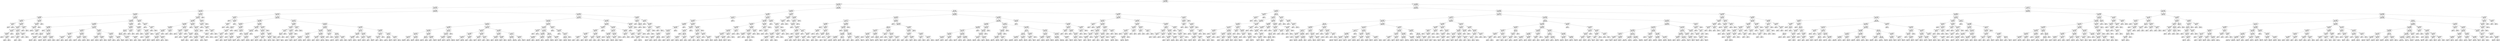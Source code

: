 digraph Tree {
node [shape=box] ;
0 [label="X[7] <= 82022464.0\ngini = 0.4999\nsamples = 44030\nvalue = [21758, 22272]"] ;
1 [label="X[5] <= 91232576.0\ngini = 0.4984\nsamples = 11008\nvalue = [5819, 5189]"] ;
0 -> 1 [labeldistance=2.5, labelangle=45, headlabel="True"] ;
2 [label="X[0] <= 71505360.0\ngini = 0.4935\nsamples = 4403\nvalue = [2452, 1951]"] ;
1 -> 2 ;
3 [label="X[1] <= 113810368.0\ngini = 0.4729\nsamples = 928\nvalue = [572, 356]"] ;
2 -> 3 ;
4 [label="X[6] <= 71303784.0\ngini = 0.4546\nsamples = 604\nvalue = [393, 211]"] ;
3 -> 4 ;
5 [label="X[7] <= 64928940.0\ngini = 0.3599\nsamples = 85\nvalue = [65, 20]"] ;
4 -> 5 ;
6 [label="X[11] <= 66833776.0\ngini = 0.4352\nsamples = 50\nvalue = [34, 16]"] ;
5 -> 6 ;
7 [label="X[8] <= 67331200.0\ngini = 0.32\nsamples = 5\nvalue = [1, 4]"] ;
6 -> 7 ;
8 [label="gini = 0.0\nsamples = 1\nvalue = [1, 0]"] ;
7 -> 8 ;
9 [label="gini = 0.0\nsamples = 4\nvalue = [0, 4]"] ;
7 -> 9 ;
10 [label="X[13] <= 79259984.0\ngini = 0.3911\nsamples = 45\nvalue = [33, 12]"] ;
6 -> 10 ;
11 [label="X[3] <= 120705776.0\ngini = 0.3427\nsamples = 41\nvalue = [32, 9]"] ;
10 -> 11 ;
12 [label="X[3] <= 114781624.0\ngini = 0.4898\nsamples = 14\nvalue = [8, 6]"] ;
11 -> 12 ;
13 [label="X[6] <= 68410056.0\ngini = 0.3967\nsamples = 11\nvalue = [8, 3]"] ;
12 -> 13 ;
14 [label="gini = 0.0\nsamples = 6\nvalue = [6, 0]"] ;
13 -> 14 ;
15 [label="X[1] <= 79080896.0\ngini = 0.48\nsamples = 5\nvalue = [2, 3]"] ;
13 -> 15 ;
16 [label="gini = 0.0\nsamples = 3\nvalue = [0, 3]"] ;
15 -> 16 ;
17 [label="gini = 0.0\nsamples = 2\nvalue = [2, 0]"] ;
15 -> 17 ;
18 [label="gini = 0.0\nsamples = 3\nvalue = [0, 3]"] ;
12 -> 18 ;
19 [label="X[1] <= 100135360.0\ngini = 0.1975\nsamples = 27\nvalue = [24, 3]"] ;
11 -> 19 ;
20 [label="X[25] <= 0.5\ngini = 0.0799\nsamples = 24\nvalue = [23, 1]"] ;
19 -> 20 ;
21 [label="gini = 0.0\nsamples = 22\nvalue = [22, 0]"] ;
20 -> 21 ;
22 [label="X[7] <= 64339216.0\ngini = 0.5\nsamples = 2\nvalue = [1, 1]"] ;
20 -> 22 ;
23 [label="gini = 0.0\nsamples = 1\nvalue = [0, 1]"] ;
22 -> 23 ;
24 [label="gini = 0.0\nsamples = 1\nvalue = [1, 0]"] ;
22 -> 24 ;
25 [label="X[4] <= 132511952.0\ngini = 0.4444\nsamples = 3\nvalue = [1, 2]"] ;
19 -> 25 ;
26 [label="gini = 0.0\nsamples = 1\nvalue = [1, 0]"] ;
25 -> 26 ;
27 [label="gini = 0.0\nsamples = 2\nvalue = [0, 2]"] ;
25 -> 27 ;
28 [label="X[13] <= 89010464.0\ngini = 0.375\nsamples = 4\nvalue = [1, 3]"] ;
10 -> 28 ;
29 [label="gini = 0.0\nsamples = 3\nvalue = [0, 3]"] ;
28 -> 29 ;
30 [label="gini = 0.0\nsamples = 1\nvalue = [1, 0]"] ;
28 -> 30 ;
31 [label="X[7] <= 77303656.0\ngini = 0.2024\nsamples = 35\nvalue = [31, 4]"] ;
5 -> 31 ;
32 [label="X[9] <= 135749824.0\ngini = 0.1609\nsamples = 34\nvalue = [31, 3]"] ;
31 -> 32 ;
33 [label="X[8] <= 115444960.0\ngini = 0.1139\nsamples = 33\nvalue = [31, 2]"] ;
32 -> 33 ;
34 [label="gini = 0.0\nsamples = 26\nvalue = [26, 0]"] ;
33 -> 34 ;
35 [label="X[1] <= 103691688.0\ngini = 0.4082\nsamples = 7\nvalue = [5, 2]"] ;
33 -> 35 ;
36 [label="gini = 0.0\nsamples = 5\nvalue = [5, 0]"] ;
35 -> 36 ;
37 [label="gini = 0.0\nsamples = 2\nvalue = [0, 2]"] ;
35 -> 37 ;
38 [label="gini = 0.0\nsamples = 1\nvalue = [0, 1]"] ;
32 -> 38 ;
39 [label="gini = 0.0\nsamples = 1\nvalue = [0, 1]"] ;
31 -> 39 ;
40 [label="X[1] <= 109618688.0\ngini = 0.4652\nsamples = 519\nvalue = [328, 191]"] ;
4 -> 40 ;
41 [label="X[1] <= 92416552.0\ngini = 0.4699\nsamples = 501\nvalue = [312, 189]"] ;
40 -> 41 ;
42 [label="X[3] <= 119635968.0\ngini = 0.4563\nsamples = 406\nvalue = [263, 143]"] ;
41 -> 42 ;
43 [label="X[13] <= 65993812.0\ngini = 0.3954\nsamples = 199\nvalue = [145, 54]"] ;
42 -> 43 ;
44 [label="gini = 0.0\nsamples = 3\nvalue = [0, 3]"] ;
43 -> 44 ;
45 [label="X[9] <= 72349872.0\ngini = 0.385\nsamples = 196\nvalue = [145, 51]"] ;
43 -> 45 ;
46 [label="X[20] <= 0.5\ngini = 0.2221\nsamples = 55\nvalue = [48, 7]"] ;
45 -> 46 ;
47 [label="X[6] <= 128248808.0\ngini = 0.1975\nsamples = 54\nvalue = [48, 6]"] ;
46 -> 47 ;
48 [label="gini = 0.1709\nsamples = 53\nvalue = [48, 5]"] ;
47 -> 48 ;
49 [label="gini = 0.0\nsamples = 1\nvalue = [0, 1]"] ;
47 -> 49 ;
50 [label="gini = 0.0\nsamples = 1\nvalue = [0, 1]"] ;
46 -> 50 ;
51 [label="X[3] <= 93929536.0\ngini = 0.4294\nsamples = 141\nvalue = [97, 44]"] ;
45 -> 51 ;
52 [label="X[4] <= 87975152.0\ngini = 0.4933\nsamples = 52\nvalue = [29, 23]"] ;
51 -> 52 ;
53 [label="gini = 0.4082\nsamples = 35\nvalue = [25, 10]"] ;
52 -> 53 ;
54 [label="gini = 0.3599\nsamples = 17\nvalue = [4, 13]"] ;
52 -> 54 ;
55 [label="X[11] <= 100176912.0\ngini = 0.3606\nsamples = 89\nvalue = [68, 21]"] ;
51 -> 55 ;
56 [label="gini = 0.3414\nsamples = 87\nvalue = [68, 19]"] ;
55 -> 56 ;
57 [label="gini = 0.0\nsamples = 2\nvalue = [0, 2]"] ;
55 -> 57 ;
58 [label="X[12] <= 77352896.0\ngini = 0.4902\nsamples = 207\nvalue = [118, 89]"] ;
42 -> 58 ;
59 [label="X[1] <= 66060464.0\ngini = 0.4576\nsamples = 127\nvalue = [82, 45]"] ;
58 -> 59 ;
60 [label="X[13] <= 91705944.0\ngini = 0.4654\nsamples = 19\nvalue = [7, 12]"] ;
59 -> 60 ;
61 [label="X[10] <= 121164048.0\ngini = 0.4444\nsamples = 9\nvalue = [6, 3]"] ;
60 -> 61 ;
62 [label="gini = 0.0\nsamples = 6\nvalue = [6, 0]"] ;
61 -> 62 ;
63 [label="gini = 0.0\nsamples = 3\nvalue = [0, 3]"] ;
61 -> 63 ;
64 [label="X[3] <= 133308456.0\ngini = 0.18\nsamples = 10\nvalue = [1, 9]"] ;
60 -> 64 ;
65 [label="gini = 0.0\nsamples = 9\nvalue = [0, 9]"] ;
64 -> 65 ;
66 [label="gini = 0.0\nsamples = 1\nvalue = [1, 0]"] ;
64 -> 66 ;
67 [label="X[9] <= 91636608.0\ngini = 0.4244\nsamples = 108\nvalue = [75, 33]"] ;
59 -> 67 ;
68 [label="X[7] <= 71474768.0\ngini = 0.4856\nsamples = 53\nvalue = [31, 22]"] ;
67 -> 68 ;
69 [label="gini = 0.4575\nsamples = 48\nvalue = [31, 17]"] ;
68 -> 69 ;
70 [label="gini = 0.0\nsamples = 5\nvalue = [0, 5]"] ;
68 -> 70 ;
71 [label="X[5] <= 84322112.0\ngini = 0.32\nsamples = 55\nvalue = [44, 11]"] ;
67 -> 71 ;
72 [label="gini = 0.282\nsamples = 53\nvalue = [44, 9]"] ;
71 -> 72 ;
73 [label="gini = 0.0\nsamples = 2\nvalue = [0, 2]"] ;
71 -> 73 ;
74 [label="X[5] <= 79356432.0\ngini = 0.495\nsamples = 80\nvalue = [36, 44]"] ;
58 -> 74 ;
75 [label="X[7] <= 70540192.0\ngini = 0.414\nsamples = 41\nvalue = [12, 29]"] ;
74 -> 75 ;
76 [label="X[5] <= 65842476.0\ngini = 0.3343\nsamples = 33\nvalue = [7, 26]"] ;
75 -> 76 ;
77 [label="gini = 0.0\nsamples = 2\nvalue = [2, 0]"] ;
76 -> 77 ;
78 [label="gini = 0.2706\nsamples = 31\nvalue = [5, 26]"] ;
76 -> 78 ;
79 [label="X[8] <= 68132016.0\ngini = 0.4688\nsamples = 8\nvalue = [5, 3]"] ;
75 -> 79 ;
80 [label="gini = 0.375\nsamples = 4\nvalue = [1, 3]"] ;
79 -> 80 ;
81 [label="gini = 0.0\nsamples = 4\nvalue = [4, 0]"] ;
79 -> 81 ;
82 [label="X[10] <= 94848368.0\ngini = 0.4734\nsamples = 39\nvalue = [24, 15]"] ;
74 -> 82 ;
83 [label="X[8] <= 68424072.0\ngini = 0.2449\nsamples = 21\nvalue = [18, 3]"] ;
82 -> 83 ;
84 [label="gini = 0.4898\nsamples = 7\nvalue = [4, 3]"] ;
83 -> 84 ;
85 [label="gini = 0.0\nsamples = 14\nvalue = [14, 0]"] ;
83 -> 85 ;
86 [label="X[5] <= 87020912.0\ngini = 0.4444\nsamples = 18\nvalue = [6, 12]"] ;
82 -> 86 ;
87 [label="gini = 0.0\nsamples = 9\nvalue = [0, 9]"] ;
86 -> 87 ;
88 [label="gini = 0.4444\nsamples = 9\nvalue = [6, 3]"] ;
86 -> 88 ;
89 [label="X[3] <= 108378912.0\ngini = 0.4995\nsamples = 95\nvalue = [49, 46]"] ;
41 -> 89 ;
90 [label="X[5] <= 86928000.0\ngini = 0.4444\nsamples = 39\nvalue = [13, 26]"] ;
89 -> 90 ;
91 [label="X[22] <= 0.5\ngini = 0.3673\nsamples = 33\nvalue = [8, 25]"] ;
90 -> 91 ;
92 [label="X[20] <= 0.5\ngini = 0.3122\nsamples = 31\nvalue = [6, 25]"] ;
91 -> 92 ;
93 [label="X[4] <= 124931560.0\ngini = 0.2449\nsamples = 28\nvalue = [4, 24]"] ;
92 -> 93 ;
94 [label="gini = 0.1975\nsamples = 27\nvalue = [3, 24]"] ;
93 -> 94 ;
95 [label="gini = 0.0\nsamples = 1\nvalue = [1, 0]"] ;
93 -> 95 ;
96 [label="X[9] <= 91937696.0\ngini = 0.4444\nsamples = 3\nvalue = [2, 1]"] ;
92 -> 96 ;
97 [label="gini = 0.0\nsamples = 1\nvalue = [0, 1]"] ;
96 -> 97 ;
98 [label="gini = 0.0\nsamples = 2\nvalue = [2, 0]"] ;
96 -> 98 ;
99 [label="gini = 0.0\nsamples = 2\nvalue = [2, 0]"] ;
91 -> 99 ;
100 [label="X[11] <= 93556384.0\ngini = 0.2778\nsamples = 6\nvalue = [5, 1]"] ;
90 -> 100 ;
101 [label="gini = 0.0\nsamples = 5\nvalue = [5, 0]"] ;
100 -> 101 ;
102 [label="gini = 0.0\nsamples = 1\nvalue = [0, 1]"] ;
100 -> 102 ;
103 [label="X[0] <= 66091952.0\ngini = 0.4592\nsamples = 56\nvalue = [36, 20]"] ;
89 -> 103 ;
104 [label="X[2] <= 107356040.0\ngini = 0.32\nsamples = 5\nvalue = [1, 4]"] ;
103 -> 104 ;
105 [label="gini = 0.0\nsamples = 4\nvalue = [0, 4]"] ;
104 -> 105 ;
106 [label="gini = 0.0\nsamples = 1\nvalue = [1, 0]"] ;
104 -> 106 ;
107 [label="X[2] <= 130763920.0\ngini = 0.4306\nsamples = 51\nvalue = [35, 16]"] ;
103 -> 107 ;
108 [label="X[11] <= 77886432.0\ngini = 0.395\nsamples = 48\nvalue = [35, 13]"] ;
107 -> 108 ;
109 [label="gini = 0.0\nsamples = 2\nvalue = [0, 2]"] ;
108 -> 109 ;
110 [label="X[11] <= 103102832.0\ngini = 0.3639\nsamples = 46\nvalue = [35, 11]"] ;
108 -> 110 ;
111 [label="gini = 0.2248\nsamples = 31\nvalue = [27, 4]"] ;
110 -> 111 ;
112 [label="gini = 0.4978\nsamples = 15\nvalue = [8, 7]"] ;
110 -> 112 ;
113 [label="gini = 0.0\nsamples = 3\nvalue = [0, 3]"] ;
107 -> 113 ;
114 [label="X[11] <= 86078064.0\ngini = 0.1975\nsamples = 18\nvalue = [16, 2]"] ;
40 -> 114 ;
115 [label="gini = 0.0\nsamples = 1\nvalue = [0, 1]"] ;
114 -> 115 ;
116 [label="X[13] <= 121026816.0\ngini = 0.1107\nsamples = 17\nvalue = [16, 1]"] ;
114 -> 116 ;
117 [label="gini = 0.0\nsamples = 15\nvalue = [15, 0]"] ;
116 -> 117 ;
118 [label="X[12] <= 65375968.0\ngini = 0.5\nsamples = 2\nvalue = [1, 1]"] ;
116 -> 118 ;
119 [label="gini = 0.0\nsamples = 1\nvalue = [1, 0]"] ;
118 -> 119 ;
120 [label="gini = 0.0\nsamples = 1\nvalue = [0, 1]"] ;
118 -> 120 ;
121 [label="X[2] <= 135813136.0\ngini = 0.4945\nsamples = 324\nvalue = [179, 145]"] ;
3 -> 121 ;
122 [label="X[5] <= 84891256.0\ngini = 0.4916\nsamples = 317\nvalue = [179, 138]"] ;
121 -> 122 ;
123 [label="X[1] <= 128189664.0\ngini = 0.4855\nsamples = 294\nvalue = [172, 122]"] ;
122 -> 123 ;
124 [label="X[5] <= 80158448.0\ngini = 0.4988\nsamples = 164\nvalue = [86, 78]"] ;
123 -> 124 ;
125 [label="X[5] <= 79323232.0\ngini = 0.4998\nsamples = 135\nvalue = [66, 69]"] ;
124 -> 125 ;
126 [label="X[11] <= 130678832.0\ngini = 0.4995\nsamples = 126\nvalue = [65, 61]"] ;
125 -> 126 ;
127 [label="X[11] <= 124387048.0\ngini = 0.5\nsamples = 121\nvalue = [60, 61]"] ;
126 -> 127 ;
128 [label="X[12] <= 77133040.0\ngini = 0.4979\nsamples = 109\nvalue = [58, 51]"] ;
127 -> 128 ;
129 [label="gini = 0.4851\nsamples = 87\nvalue = [51, 36]"] ;
128 -> 129 ;
130 [label="gini = 0.4339\nsamples = 22\nvalue = [7, 15]"] ;
128 -> 130 ;
131 [label="X[5] <= 69481296.0\ngini = 0.2778\nsamples = 12\nvalue = [2, 10]"] ;
127 -> 131 ;
132 [label="gini = 0.0\nsamples = 10\nvalue = [0, 10]"] ;
131 -> 132 ;
133 [label="gini = 0.0\nsamples = 2\nvalue = [2, 0]"] ;
131 -> 133 ;
134 [label="gini = 0.0\nsamples = 5\nvalue = [5, 0]"] ;
126 -> 134 ;
135 [label="X[13] <= 65674876.0\ngini = 0.1975\nsamples = 9\nvalue = [1, 8]"] ;
125 -> 135 ;
136 [label="gini = 0.0\nsamples = 1\nvalue = [1, 0]"] ;
135 -> 136 ;
137 [label="gini = 0.0\nsamples = 8\nvalue = [0, 8]"] ;
135 -> 137 ;
138 [label="X[1] <= 123251376.0\ngini = 0.4281\nsamples = 29\nvalue = [20, 9]"] ;
124 -> 138 ;
139 [label="X[0] <= 69796480.0\ngini = 0.1528\nsamples = 12\nvalue = [11, 1]"] ;
138 -> 139 ;
140 [label="gini = 0.0\nsamples = 10\nvalue = [10, 0]"] ;
139 -> 140 ;
141 [label="X[5] <= 83804752.0\ngini = 0.5\nsamples = 2\nvalue = [1, 1]"] ;
139 -> 141 ;
142 [label="gini = 0.0\nsamples = 1\nvalue = [1, 0]"] ;
141 -> 142 ;
143 [label="gini = 0.0\nsamples = 1\nvalue = [0, 1]"] ;
141 -> 143 ;
144 [label="X[3] <= 105388008.0\ngini = 0.4983\nsamples = 17\nvalue = [9, 8]"] ;
138 -> 144 ;
145 [label="gini = 0.0\nsamples = 3\nvalue = [0, 3]"] ;
144 -> 145 ;
146 [label="X[3] <= 132213392.0\ngini = 0.4592\nsamples = 14\nvalue = [9, 5]"] ;
144 -> 146 ;
147 [label="X[3] <= 126794496.0\ngini = 0.4959\nsamples = 11\nvalue = [6, 5]"] ;
146 -> 147 ;
148 [label="gini = 0.4444\nsamples = 9\nvalue = [6, 3]"] ;
147 -> 148 ;
149 [label="gini = 0.0\nsamples = 2\nvalue = [0, 2]"] ;
147 -> 149 ;
150 [label="gini = 0.0\nsamples = 3\nvalue = [3, 0]"] ;
146 -> 150 ;
151 [label="X[13] <= 65709992.0\ngini = 0.4478\nsamples = 130\nvalue = [86, 44]"] ;
123 -> 151 ;
152 [label="gini = 0.0\nsamples = 3\nvalue = [0, 3]"] ;
151 -> 152 ;
153 [label="X[13] <= 131281360.0\ngini = 0.4372\nsamples = 127\nvalue = [86, 41]"] ;
151 -> 153 ;
154 [label="X[5] <= 79218216.0\ngini = 0.4251\nsamples = 124\nvalue = [86, 38]"] ;
153 -> 154 ;
155 [label="X[30] <= 0.5\ngini = 0.4527\nsamples = 104\nvalue = [68, 36]"] ;
154 -> 155 ;
156 [label="X[10] <= 79560728.0\ngini = 0.4297\nsamples = 96\nvalue = [66, 30]"] ;
155 -> 156 ;
157 [label="gini = 0.0\nsamples = 3\nvalue = [0, 3]"] ;
156 -> 157 ;
158 [label="gini = 0.4121\nsamples = 93\nvalue = [66, 27]"] ;
156 -> 158 ;
159 [label="X[3] <= 132862592.0\ngini = 0.375\nsamples = 8\nvalue = [2, 6]"] ;
155 -> 159 ;
160 [label="gini = 0.0\nsamples = 5\nvalue = [0, 5]"] ;
159 -> 160 ;
161 [label="gini = 0.4444\nsamples = 3\nvalue = [2, 1]"] ;
159 -> 161 ;
162 [label="X[2] <= 68117056.0\ngini = 0.18\nsamples = 20\nvalue = [18, 2]"] ;
154 -> 162 ;
163 [label="gini = 0.0\nsamples = 2\nvalue = [0, 2]"] ;
162 -> 163 ;
164 [label="gini = 0.0\nsamples = 18\nvalue = [18, 0]"] ;
162 -> 164 ;
165 [label="gini = 0.0\nsamples = 3\nvalue = [0, 3]"] ;
153 -> 165 ;
166 [label="X[5] <= 90972744.0\ngini = 0.4234\nsamples = 23\nvalue = [7, 16]"] ;
122 -> 166 ;
167 [label="X[6] <= 77035632.0\ngini = 0.32\nsamples = 20\nvalue = [4, 16]"] ;
166 -> 167 ;
168 [label="gini = 0.0\nsamples = 10\nvalue = [0, 10]"] ;
167 -> 168 ;
169 [label="X[9] <= 97566672.0\ngini = 0.48\nsamples = 10\nvalue = [4, 6]"] ;
167 -> 169 ;
170 [label="gini = 0.0\nsamples = 5\nvalue = [0, 5]"] ;
169 -> 170 ;
171 [label="X[3] <= 124325696.0\ngini = 0.32\nsamples = 5\nvalue = [4, 1]"] ;
169 -> 171 ;
172 [label="gini = 0.0\nsamples = 4\nvalue = [4, 0]"] ;
171 -> 172 ;
173 [label="gini = 0.0\nsamples = 1\nvalue = [0, 1]"] ;
171 -> 173 ;
174 [label="gini = 0.0\nsamples = 3\nvalue = [3, 0]"] ;
166 -> 174 ;
175 [label="gini = 0.0\nsamples = 7\nvalue = [0, 7]"] ;
121 -> 175 ;
176 [label="X[9] <= 91776368.0\ngini = 0.4966\nsamples = 3475\nvalue = [1880, 1595]"] ;
2 -> 176 ;
177 [label="X[12] <= 64371564.0\ngini = 0.4842\nsamples = 1311\nvalue = [772, 539]"] ;
176 -> 177 ;
178 [label="X[3] <= 88469152.0\ngini = 0.375\nsamples = 20\nvalue = [5, 15]"] ;
177 -> 178 ;
179 [label="gini = 0.0\nsamples = 11\nvalue = [0, 11]"] ;
178 -> 179 ;
180 [label="X[11] <= 86211176.0\ngini = 0.4938\nsamples = 9\nvalue = [5, 4]"] ;
178 -> 180 ;
181 [label="X[8] <= 68852136.0\ngini = 0.32\nsamples = 5\nvalue = [1, 4]"] ;
180 -> 181 ;
182 [label="gini = 0.0\nsamples = 1\nvalue = [1, 0]"] ;
181 -> 182 ;
183 [label="gini = 0.0\nsamples = 4\nvalue = [0, 4]"] ;
181 -> 183 ;
184 [label="gini = 0.0\nsamples = 4\nvalue = [4, 0]"] ;
180 -> 184 ;
185 [label="X[6] <= 87960640.0\ngini = 0.4823\nsamples = 1291\nvalue = [767, 524]"] ;
177 -> 185 ;
186 [label="X[12] <= 70626400.0\ngini = 0.4994\nsamples = 288\nvalue = [149, 139]"] ;
185 -> 186 ;
187 [label="X[8] <= 68452448.0\ngini = 0.4416\nsamples = 79\nvalue = [53, 26]"] ;
186 -> 187 ;
188 [label="X[26] <= 0.5\ngini = 0.4567\nsamples = 17\nvalue = [6, 11]"] ;
187 -> 188 ;
189 [label="X[11] <= 70589472.0\ngini = 0.3911\nsamples = 15\nvalue = [4, 11]"] ;
188 -> 189 ;
190 [label="X[13] <= 76005856.0\ngini = 0.5\nsamples = 8\nvalue = [4, 4]"] ;
189 -> 190 ;
191 [label="gini = 0.0\nsamples = 3\nvalue = [0, 3]"] ;
190 -> 191 ;
192 [label="X[4] <= 127720144.0\ngini = 0.32\nsamples = 5\nvalue = [4, 1]"] ;
190 -> 192 ;
193 [label="gini = 0.0\nsamples = 4\nvalue = [4, 0]"] ;
192 -> 193 ;
194 [label="gini = 0.0\nsamples = 1\nvalue = [0, 1]"] ;
192 -> 194 ;
195 [label="gini = 0.0\nsamples = 7\nvalue = [0, 7]"] ;
189 -> 195 ;
196 [label="gini = 0.0\nsamples = 2\nvalue = [2, 0]"] ;
188 -> 196 ;
197 [label="X[11] <= 71988096.0\ngini = 0.3668\nsamples = 62\nvalue = [47, 15]"] ;
187 -> 197 ;
198 [label="gini = 0.0\nsamples = 23\nvalue = [23, 0]"] ;
197 -> 198 ;
199 [label="X[6] <= 86978752.0\ngini = 0.4734\nsamples = 39\nvalue = [24, 15]"] ;
197 -> 199 ;
200 [label="X[1] <= 68160128.0\ngini = 0.4152\nsamples = 34\nvalue = [24, 10]"] ;
199 -> 200 ;
201 [label="gini = 0.0\nsamples = 3\nvalue = [0, 3]"] ;
200 -> 201 ;
202 [label="X[2] <= 78004816.0\ngini = 0.3496\nsamples = 31\nvalue = [24, 7]"] ;
200 -> 202 ;
203 [label="gini = 0.4938\nsamples = 9\nvalue = [4, 5]"] ;
202 -> 203 ;
204 [label="gini = 0.1653\nsamples = 22\nvalue = [20, 2]"] ;
202 -> 204 ;
205 [label="gini = 0.0\nsamples = 5\nvalue = [0, 5]"] ;
199 -> 205 ;
206 [label="X[0] <= 81466304.0\ngini = 0.4967\nsamples = 209\nvalue = [96, 113]"] ;
186 -> 206 ;
207 [label="X[8] <= 135582688.0\ngini = 0.4991\nsamples = 144\nvalue = [75, 69]"] ;
206 -> 207 ;
208 [label="X[12] <= 104112144.0\ngini = 0.4962\nsamples = 138\nvalue = [75, 63]"] ;
207 -> 208 ;
209 [label="X[5] <= 71497968.0\ngini = 0.4997\nsamples = 129\nvalue = [66, 63]"] ;
208 -> 209 ;
210 [label="X[7] <= 70778880.0\ngini = 0.3324\nsamples = 19\nvalue = [15, 4]"] ;
209 -> 210 ;
211 [label="gini = 0.4938\nsamples = 9\nvalue = [5, 4]"] ;
210 -> 211 ;
212 [label="gini = 0.0\nsamples = 10\nvalue = [10, 0]"] ;
210 -> 212 ;
213 [label="X[12] <= 76919936.0\ngini = 0.4974\nsamples = 110\nvalue = [51, 59]"] ;
209 -> 213 ;
214 [label="gini = 0.3512\nsamples = 22\nvalue = [5, 17]"] ;
213 -> 214 ;
215 [label="gini = 0.499\nsamples = 88\nvalue = [46, 42]"] ;
213 -> 215 ;
216 [label="gini = 0.0\nsamples = 9\nvalue = [9, 0]"] ;
208 -> 216 ;
217 [label="gini = 0.0\nsamples = 6\nvalue = [0, 6]"] ;
207 -> 217 ;
218 [label="X[3] <= 132655264.0\ngini = 0.4374\nsamples = 65\nvalue = [21, 44]"] ;
206 -> 218 ;
219 [label="X[3] <= 104821288.0\ngini = 0.4213\nsamples = 63\nvalue = [19, 44]"] ;
218 -> 219 ;
220 [label="X[4] <= 99389392.0\ngini = 0.497\nsamples = 26\nvalue = [12, 14]"] ;
219 -> 220 ;
221 [label="X[4] <= 75841408.0\ngini = 0.4321\nsamples = 19\nvalue = [6, 13]"] ;
220 -> 221 ;
222 [label="gini = 0.0\nsamples = 2\nvalue = [2, 0]"] ;
221 -> 222 ;
223 [label="gini = 0.3599\nsamples = 17\nvalue = [4, 13]"] ;
221 -> 223 ;
224 [label="X[12] <= 108146584.0\ngini = 0.2449\nsamples = 7\nvalue = [6, 1]"] ;
220 -> 224 ;
225 [label="gini = 0.0\nsamples = 6\nvalue = [6, 0]"] ;
224 -> 225 ;
226 [label="gini = 0.0\nsamples = 1\nvalue = [0, 1]"] ;
224 -> 226 ;
227 [label="X[0] <= 92484784.0\ngini = 0.3068\nsamples = 37\nvalue = [7, 30]"] ;
219 -> 227 ;
228 [label="X[12] <= 103975328.0\ngini = 0.1855\nsamples = 29\nvalue = [3, 26]"] ;
227 -> 228 ;
229 [label="gini = 0.1327\nsamples = 28\nvalue = [2, 26]"] ;
228 -> 229 ;
230 [label="gini = 0.0\nsamples = 1\nvalue = [1, 0]"] ;
228 -> 230 ;
231 [label="X[30] <= 0.5\ngini = 0.5\nsamples = 8\nvalue = [4, 4]"] ;
227 -> 231 ;
232 [label="gini = 0.32\nsamples = 5\nvalue = [1, 4]"] ;
231 -> 232 ;
233 [label="gini = 0.0\nsamples = 3\nvalue = [3, 0]"] ;
231 -> 233 ;
234 [label="gini = 0.0\nsamples = 2\nvalue = [2, 0]"] ;
218 -> 234 ;
235 [label="X[13] <= 91593128.0\ngini = 0.473\nsamples = 1003\nvalue = [618, 385]"] ;
185 -> 235 ;
236 [label="X[5] <= 84666920.0\ngini = 0.3122\nsamples = 62\nvalue = [50, 12]"] ;
235 -> 236 ;
237 [label="X[4] <= 81667312.0\ngini = 0.233\nsamples = 52\nvalue = [45, 7]"] ;
236 -> 237 ;
238 [label="X[11] <= 77249952.0\ngini = 0.48\nsamples = 5\nvalue = [2, 3]"] ;
237 -> 238 ;
239 [label="X[21] <= 0.5\ngini = 0.4444\nsamples = 3\nvalue = [2, 1]"] ;
238 -> 239 ;
240 [label="gini = 0.0\nsamples = 2\nvalue = [2, 0]"] ;
239 -> 240 ;
241 [label="gini = 0.0\nsamples = 1\nvalue = [0, 1]"] ;
239 -> 241 ;
242 [label="gini = 0.0\nsamples = 2\nvalue = [0, 2]"] ;
238 -> 242 ;
243 [label="X[12] <= 120366056.0\ngini = 0.1557\nsamples = 47\nvalue = [43, 4]"] ;
237 -> 243 ;
244 [label="X[11] <= 66335904.0\ngini = 0.1219\nsamples = 46\nvalue = [43, 3]"] ;
243 -> 244 ;
245 [label="gini = 0.0\nsamples = 1\nvalue = [0, 1]"] ;
244 -> 245 ;
246 [label="X[1] <= 104138016.0\ngini = 0.0849\nsamples = 45\nvalue = [43, 2]"] ;
244 -> 246 ;
247 [label="gini = 0.0\nsamples = 37\nvalue = [37, 0]"] ;
246 -> 247 ;
248 [label="gini = 0.375\nsamples = 8\nvalue = [6, 2]"] ;
246 -> 248 ;
249 [label="gini = 0.0\nsamples = 1\nvalue = [0, 1]"] ;
243 -> 249 ;
250 [label="X[5] <= 90224816.0\ngini = 0.5\nsamples = 10\nvalue = [5, 5]"] ;
236 -> 250 ;
251 [label="gini = 0.0\nsamples = 5\nvalue = [0, 5]"] ;
250 -> 251 ;
252 [label="gini = 0.0\nsamples = 5\nvalue = [5, 0]"] ;
250 -> 252 ;
253 [label="X[8] <= 98617488.0\ngini = 0.4785\nsamples = 941\nvalue = [568, 373]"] ;
235 -> 253 ;
254 [label="X[2] <= 83361808.0\ngini = 0.4619\nsamples = 616\nvalue = [393, 223]"] ;
253 -> 254 ;
255 [label="X[8] <= 74503216.0\ngini = 0.4835\nsamples = 391\nvalue = [231, 160]"] ;
254 -> 255 ;
256 [label="X[7] <= 75539360.0\ngini = 0.4476\nsamples = 210\nvalue = [139, 71]"] ;
255 -> 256 ;
257 [label="X[3] <= 91818472.0\ngini = 0.4824\nsamples = 128\nvalue = [76, 52]"] ;
256 -> 257 ;
258 [label="gini = 0.327\nsamples = 34\nvalue = [27, 7]"] ;
257 -> 258 ;
259 [label="gini = 0.4991\nsamples = 94\nvalue = [49, 45]"] ;
257 -> 259 ;
260 [label="X[4] <= 76067664.0\ngini = 0.356\nsamples = 82\nvalue = [63, 19]"] ;
256 -> 260 ;
261 [label="gini = 0.32\nsamples = 5\nvalue = [1, 4]"] ;
260 -> 261 ;
262 [label="gini = 0.3137\nsamples = 77\nvalue = [62, 15]"] ;
260 -> 262 ;
263 [label="X[5] <= 65159384.0\ngini = 0.4999\nsamples = 181\nvalue = [92, 89]"] ;
255 -> 263 ;
264 [label="X[8] <= 74518560.0\ngini = 0.2188\nsamples = 16\nvalue = [14, 2]"] ;
263 -> 264 ;
265 [label="gini = 0.0\nsamples = 1\nvalue = [0, 1]"] ;
264 -> 265 ;
266 [label="gini = 0.1244\nsamples = 15\nvalue = [14, 1]"] ;
264 -> 266 ;
267 [label="X[10] <= 86137504.0\ngini = 0.4985\nsamples = 165\nvalue = [78, 87]"] ;
263 -> 267 ;
268 [label="gini = 0.4814\nsamples = 109\nvalue = [44, 65]"] ;
267 -> 268 ;
269 [label="gini = 0.477\nsamples = 56\nvalue = [34, 22]"] ;
267 -> 269 ;
270 [label="X[13] <= 92419776.0\ngini = 0.4032\nsamples = 225\nvalue = [162, 63]"] ;
254 -> 270 ;
271 [label="X[2] <= 87118352.0\ngini = 0.2778\nsamples = 6\nvalue = [1, 5]"] ;
270 -> 271 ;
272 [label="gini = 0.0\nsamples = 1\nvalue = [1, 0]"] ;
271 -> 272 ;
273 [label="gini = 0.0\nsamples = 5\nvalue = [0, 5]"] ;
271 -> 273 ;
274 [label="X[15] <= 0.5\ngini = 0.3894\nsamples = 219\nvalue = [161, 58]"] ;
270 -> 274 ;
275 [label="X[9] <= 90785128.0\ngini = 0.3714\nsamples = 211\nvalue = [159, 52]"] ;
274 -> 275 ;
276 [label="gini = 0.341\nsamples = 188\nvalue = [147, 41]"] ;
275 -> 276 ;
277 [label="gini = 0.4991\nsamples = 23\nvalue = [12, 11]"] ;
275 -> 277 ;
278 [label="X[1] <= 91489408.0\ngini = 0.375\nsamples = 8\nvalue = [2, 6]"] ;
274 -> 278 ;
279 [label="gini = 0.0\nsamples = 6\nvalue = [0, 6]"] ;
278 -> 279 ;
280 [label="gini = 0.0\nsamples = 2\nvalue = [2, 0]"] ;
278 -> 280 ;
281 [label="X[1] <= 77599464.0\ngini = 0.497\nsamples = 325\nvalue = [175, 150]"] ;
253 -> 281 ;
282 [label="X[10] <= 73233232.0\ngini = 0.452\nsamples = 113\nvalue = [74, 39]"] ;
281 -> 282 ;
283 [label="X[5] <= 87034544.0\ngini = 0.4998\nsamples = 47\nvalue = [23, 24]"] ;
282 -> 283 ;
284 [label="X[6] <= 116585696.0\ngini = 0.4932\nsamples = 43\nvalue = [19, 24]"] ;
283 -> 284 ;
285 [label="gini = 0.3457\nsamples = 18\nvalue = [4, 14]"] ;
284 -> 285 ;
286 [label="gini = 0.48\nsamples = 25\nvalue = [15, 10]"] ;
284 -> 286 ;
287 [label="gini = 0.0\nsamples = 4\nvalue = [4, 0]"] ;
283 -> 287 ;
288 [label="X[11] <= 72493928.0\ngini = 0.3512\nsamples = 66\nvalue = [51, 15]"] ;
282 -> 288 ;
289 [label="X[7] <= 76106416.0\ngini = 0.4775\nsamples = 33\nvalue = [20, 13]"] ;
288 -> 289 ;
290 [label="gini = 0.2778\nsamples = 18\nvalue = [15, 3]"] ;
289 -> 290 ;
291 [label="gini = 0.4444\nsamples = 15\nvalue = [5, 10]"] ;
289 -> 291 ;
292 [label="X[0] <= 71558376.0\ngini = 0.1139\nsamples = 33\nvalue = [31, 2]"] ;
288 -> 292 ;
293 [label="gini = 0.0\nsamples = 1\nvalue = [0, 1]"] ;
292 -> 293 ;
294 [label="gini = 0.0605\nsamples = 32\nvalue = [31, 1]"] ;
292 -> 294 ;
295 [label="X[2] <= 94933960.0\ngini = 0.4989\nsamples = 212\nvalue = [101, 111]"] ;
281 -> 295 ;
296 [label="X[12] <= 121254224.0\ngini = 0.2311\nsamples = 15\nvalue = [2, 13]"] ;
295 -> 296 ;
297 [label="X[0] <= 72551800.0\ngini = 0.1327\nsamples = 14\nvalue = [1, 13]"] ;
296 -> 297 ;
298 [label="gini = 0.5\nsamples = 2\nvalue = [1, 1]"] ;
297 -> 298 ;
299 [label="gini = 0.0\nsamples = 12\nvalue = [0, 12]"] ;
297 -> 299 ;
300 [label="gini = 0.0\nsamples = 1\nvalue = [1, 0]"] ;
296 -> 300 ;
301 [label="X[9] <= 91026384.0\ngini = 0.5\nsamples = 197\nvalue = [99, 98]"] ;
295 -> 301 ;
302 [label="X[25] <= 0.5\ngini = 0.4991\nsamples = 184\nvalue = [88, 96]"] ;
301 -> 302 ;
303 [label="gini = 0.5\nsamples = 173\nvalue = [87, 86]"] ;
302 -> 303 ;
304 [label="gini = 0.1653\nsamples = 11\nvalue = [1, 10]"] ;
302 -> 304 ;
305 [label="X[7] <= 75234112.0\ngini = 0.2604\nsamples = 13\nvalue = [11, 2]"] ;
301 -> 305 ;
306 [label="gini = 0.4444\nsamples = 3\nvalue = [1, 2]"] ;
305 -> 306 ;
307 [label="gini = 0.0\nsamples = 10\nvalue = [10, 0]"] ;
305 -> 307 ;
308 [label="X[4] <= 133440016.0\ngini = 0.4997\nsamples = 2164\nvalue = [1108, 1056]"] ;
176 -> 308 ;
309 [label="X[2] <= 129837960.0\ngini = 0.4999\nsamples = 2114\nvalue = [1070, 1044]"] ;
308 -> 309 ;
310 [label="X[9] <= 120717600.0\ngini = 0.4994\nsamples = 1861\nvalue = [962, 899]"] ;
309 -> 310 ;
311 [label="X[9] <= 109057120.0\ngini = 0.4997\nsamples = 1142\nvalue = [558, 584]"] ;
310 -> 311 ;
312 [label="X[1] <= 100283984.0\ngini = 0.498\nsamples = 623\nvalue = [331, 292]"] ;
311 -> 312 ;
313 [label="X[2] <= 92146024.0\ngini = 0.4988\nsamples = 343\nvalue = [163, 180]"] ;
312 -> 313 ;
314 [label="X[6] <= 80740528.0\ngini = 0.494\nsamples = 200\nvalue = [111, 89]"] ;
313 -> 314 ;
315 [label="X[0] <= 87163520.0\ngini = 0.4178\nsamples = 37\nvalue = [11, 26]"] ;
314 -> 315 ;
316 [label="gini = 0.3599\nsamples = 34\nvalue = [8, 26]"] ;
315 -> 316 ;
317 [label="gini = 0.0\nsamples = 3\nvalue = [3, 0]"] ;
315 -> 317 ;
318 [label="X[1] <= 70295504.0\ngini = 0.4742\nsamples = 163\nvalue = [100, 63]"] ;
314 -> 318 ;
319 [label="gini = 0.0997\nsamples = 19\nvalue = [18, 1]"] ;
318 -> 319 ;
320 [label="gini = 0.4904\nsamples = 144\nvalue = [82, 62]"] ;
318 -> 320 ;
321 [label="X[7] <= 79579080.0\ngini = 0.4628\nsamples = 143\nvalue = [52, 91]"] ;
313 -> 321 ;
322 [label="X[28] <= 0.5\ngini = 0.4321\nsamples = 114\nvalue = [36, 78]"] ;
321 -> 322 ;
323 [label="gini = 0.407\nsamples = 109\nvalue = [31, 78]"] ;
322 -> 323 ;
324 [label="gini = 0.0\nsamples = 5\nvalue = [5, 0]"] ;
322 -> 324 ;
325 [label="X[13] <= 96455968.0\ngini = 0.4946\nsamples = 29\nvalue = [16, 13]"] ;
321 -> 325 ;
326 [label="gini = 0.0\nsamples = 7\nvalue = [7, 0]"] ;
325 -> 326 ;
327 [label="gini = 0.4835\nsamples = 22\nvalue = [9, 13]"] ;
325 -> 327 ;
328 [label="X[6] <= 127333520.0\ngini = 0.48\nsamples = 280\nvalue = [168, 112]"] ;
312 -> 328 ;
329 [label="X[3] <= 78872864.0\ngini = 0.4754\nsamples = 275\nvalue = [168, 107]"] ;
328 -> 329 ;
330 [label="X[9] <= 102538624.0\ngini = 0.4608\nsamples = 25\nvalue = [9, 16]"] ;
329 -> 330 ;
331 [label="gini = 0.4898\nsamples = 14\nvalue = [8, 6]"] ;
330 -> 331 ;
332 [label="gini = 0.1653\nsamples = 11\nvalue = [1, 10]"] ;
330 -> 332 ;
333 [label="X[1] <= 109973328.0\ngini = 0.463\nsamples = 250\nvalue = [159, 91]"] ;
329 -> 333 ;
334 [label="gini = 0.3868\nsamples = 103\nvalue = [76, 27]"] ;
333 -> 334 ;
335 [label="gini = 0.4916\nsamples = 147\nvalue = [83, 64]"] ;
333 -> 335 ;
336 [label="gini = 0.0\nsamples = 5\nvalue = [0, 5]"] ;
328 -> 336 ;
337 [label="X[10] <= 104900168.0\ngini = 0.4922\nsamples = 519\nvalue = [227, 292]"] ;
311 -> 337 ;
338 [label="X[8] <= 103940784.0\ngini = 0.4214\nsamples = 116\nvalue = [35, 81]"] ;
337 -> 338 ;
339 [label="X[11] <= 127336560.0\ngini = 0.3585\nsamples = 94\nvalue = [22, 72]"] ;
338 -> 339 ;
340 [label="X[10] <= 69435344.0\ngini = 0.3117\nsamples = 88\nvalue = [17, 71]"] ;
339 -> 340 ;
341 [label="gini = 0.4444\nsamples = 6\nvalue = [4, 2]"] ;
340 -> 341 ;
342 [label="gini = 0.2668\nsamples = 82\nvalue = [13, 69]"] ;
340 -> 342 ;
343 [label="X[7] <= 66259824.0\ngini = 0.2778\nsamples = 6\nvalue = [5, 1]"] ;
339 -> 343 ;
344 [label="gini = 0.0\nsamples = 1\nvalue = [0, 1]"] ;
343 -> 344 ;
345 [label="gini = 0.0\nsamples = 5\nvalue = [5, 0]"] ;
343 -> 345 ;
346 [label="X[10] <= 104331440.0\ngini = 0.4835\nsamples = 22\nvalue = [13, 9]"] ;
338 -> 346 ;
347 [label="X[4] <= 97910800.0\ngini = 0.375\nsamples = 16\nvalue = [12, 4]"] ;
346 -> 347 ;
348 [label="gini = 0.375\nsamples = 4\nvalue = [1, 3]"] ;
347 -> 348 ;
349 [label="gini = 0.1528\nsamples = 12\nvalue = [11, 1]"] ;
347 -> 349 ;
350 [label="X[13] <= 79381072.0\ngini = 0.2778\nsamples = 6\nvalue = [1, 5]"] ;
346 -> 350 ;
351 [label="gini = 0.0\nsamples = 1\nvalue = [1, 0]"] ;
350 -> 351 ;
352 [label="gini = 0.0\nsamples = 5\nvalue = [0, 5]"] ;
350 -> 352 ;
353 [label="X[11] <= 71864400.0\ngini = 0.4989\nsamples = 403\nvalue = [192, 211]"] ;
337 -> 353 ;
354 [label="X[7] <= 77432640.0\ngini = 0.3628\nsamples = 42\nvalue = [10, 32]"] ;
353 -> 354 ;
355 [label="X[8] <= 67323824.0\ngini = 0.2509\nsamples = 34\nvalue = [5, 29]"] ;
354 -> 355 ;
356 [label="gini = 0.0\nsamples = 2\nvalue = [2, 0]"] ;
355 -> 356 ;
357 [label="gini = 0.1699\nsamples = 32\nvalue = [3, 29]"] ;
355 -> 357 ;
358 [label="X[0] <= 80729096.0\ngini = 0.4688\nsamples = 8\nvalue = [5, 3]"] ;
354 -> 358 ;
359 [label="gini = 0.2778\nsamples = 6\nvalue = [5, 1]"] ;
358 -> 359 ;
360 [label="gini = 0.0\nsamples = 2\nvalue = [0, 2]"] ;
358 -> 360 ;
361 [label="X[1] <= 132157296.0\ngini = 0.5\nsamples = 361\nvalue = [182, 179]"] ;
353 -> 361 ;
362 [label="X[3] <= 90767488.0\ngini = 0.4992\nsamples = 342\nvalue = [178, 164]"] ;
361 -> 362 ;
363 [label="gini = 0.4444\nsamples = 42\nvalue = [14, 28]"] ;
362 -> 363 ;
364 [label="gini = 0.4956\nsamples = 300\nvalue = [164, 136]"] ;
362 -> 364 ;
365 [label="X[5] <= 64424176.0\ngini = 0.3324\nsamples = 19\nvalue = [4, 15]"] ;
361 -> 365 ;
366 [label="gini = 0.0\nsamples = 2\nvalue = [2, 0]"] ;
365 -> 366 ;
367 [label="gini = 0.2076\nsamples = 17\nvalue = [2, 15]"] ;
365 -> 367 ;
368 [label="X[0] <= 87630456.0\ngini = 0.4923\nsamples = 719\nvalue = [404, 315]"] ;
310 -> 368 ;
369 [label="X[4] <= 71204592.0\ngini = 0.497\nsamples = 642\nvalue = [346, 296]"] ;
368 -> 369 ;
370 [label="X[4] <= 66258696.0\ngini = 0.1244\nsamples = 15\nvalue = [14, 1]"] ;
369 -> 370 ;
371 [label="gini = 0.0\nsamples = 1\nvalue = [0, 1]"] ;
370 -> 371 ;
372 [label="gini = 0.0\nsamples = 14\nvalue = [14, 0]"] ;
370 -> 372 ;
373 [label="X[11] <= 111254000.0\ngini = 0.4983\nsamples = 627\nvalue = [332, 295]"] ;
369 -> 373 ;
374 [label="X[2] <= 83068536.0\ngini = 0.4879\nsamples = 353\nvalue = [204, 149]"] ;
373 -> 374 ;
375 [label="X[13] <= 105924320.0\ngini = 0.4995\nsamples = 186\nvalue = [96, 90]"] ;
374 -> 375 ;
376 [label="gini = 0.4978\nsamples = 180\nvalue = [96, 84]"] ;
375 -> 376 ;
377 [label="gini = 0.0\nsamples = 6\nvalue = [0, 6]"] ;
375 -> 377 ;
378 [label="X[5] <= 90809960.0\ngini = 0.457\nsamples = 167\nvalue = [108, 59]"] ;
374 -> 378 ;
379 [label="gini = 0.4444\nsamples = 162\nvalue = [108, 54]"] ;
378 -> 379 ;
380 [label="gini = 0.0\nsamples = 5\nvalue = [0, 5]"] ;
378 -> 380 ;
381 [label="X[23] <= 0.5\ngini = 0.4978\nsamples = 274\nvalue = [128, 146]"] ;
373 -> 381 ;
382 [label="X[3] <= 125842240.0\ngini = 0.4946\nsamples = 261\nvalue = [117, 144]"] ;
381 -> 382 ;
383 [label="gini = 0.4995\nsamples = 225\nvalue = [109, 116]"] ;
382 -> 383 ;
384 [label="gini = 0.3457\nsamples = 36\nvalue = [8, 28]"] ;
382 -> 384 ;
385 [label="X[0] <= 87092656.0\ngini = 0.2604\nsamples = 13\nvalue = [11, 2]"] ;
381 -> 385 ;
386 [label="gini = 0.1528\nsamples = 12\nvalue = [11, 1]"] ;
385 -> 386 ;
387 [label="gini = 0.0\nsamples = 1\nvalue = [0, 1]"] ;
385 -> 387 ;
388 [label="X[5] <= 64812816.0\ngini = 0.3717\nsamples = 77\nvalue = [58, 19]"] ;
368 -> 388 ;
389 [label="gini = 0.0\nsamples = 3\nvalue = [0, 3]"] ;
388 -> 389 ;
390 [label="X[9] <= 121784064.0\ngini = 0.3389\nsamples = 74\nvalue = [58, 16]"] ;
388 -> 390 ;
391 [label="gini = 0.0\nsamples = 3\nvalue = [0, 3]"] ;
390 -> 391 ;
392 [label="X[13] <= 111737456.0\ngini = 0.2991\nsamples = 71\nvalue = [58, 13]"] ;
390 -> 392 ;
393 [label="X[27] <= 0.5\ngini = 0.268\nsamples = 69\nvalue = [58, 11]"] ;
392 -> 393 ;
394 [label="gini = 0.2188\nsamples = 64\nvalue = [56, 8]"] ;
393 -> 394 ;
395 [label="gini = 0.48\nsamples = 5\nvalue = [2, 3]"] ;
393 -> 395 ;
396 [label="gini = 0.0\nsamples = 2\nvalue = [0, 2]"] ;
392 -> 396 ;
397 [label="X[4] <= 128199768.0\ngini = 0.4893\nsamples = 253\nvalue = [108, 145]"] ;
309 -> 397 ;
398 [label="X[0] <= 76114616.0\ngini = 0.4803\nsamples = 232\nvalue = [93, 139]"] ;
397 -> 398 ;
399 [label="X[3] <= 120893600.0\ngini = 0.3901\nsamples = 64\nvalue = [17, 47]"] ;
398 -> 399 ;
400 [label="X[5] <= 65565600.0\ngini = 0.4531\nsamples = 49\nvalue = [17, 32]"] ;
399 -> 400 ;
401 [label="X[2] <= 131089256.0\ngini = 0.4688\nsamples = 16\nvalue = [10, 6]"] ;
400 -> 401 ;
402 [label="X[5] <= 64698168.0\ngini = 0.32\nsamples = 5\nvalue = [1, 4]"] ;
401 -> 402 ;
403 [label="gini = 0.0\nsamples = 1\nvalue = [1, 0]"] ;
402 -> 403 ;
404 [label="gini = 0.0\nsamples = 4\nvalue = [0, 4]"] ;
402 -> 404 ;
405 [label="X[0] <= 74746832.0\ngini = 0.2975\nsamples = 11\nvalue = [9, 2]"] ;
401 -> 405 ;
406 [label="gini = 0.0\nsamples = 8\nvalue = [8, 0]"] ;
405 -> 406 ;
407 [label="gini = 0.4444\nsamples = 3\nvalue = [1, 2]"] ;
405 -> 407 ;
408 [label="X[1] <= 74123968.0\ngini = 0.3343\nsamples = 33\nvalue = [7, 26]"] ;
400 -> 408 ;
409 [label="X[1] <= 70484720.0\ngini = 0.48\nsamples = 5\nvalue = [3, 2]"] ;
408 -> 409 ;
410 [label="gini = 0.0\nsamples = 2\nvalue = [0, 2]"] ;
409 -> 410 ;
411 [label="gini = 0.0\nsamples = 3\nvalue = [3, 0]"] ;
409 -> 411 ;
412 [label="X[0] <= 71597680.0\ngini = 0.2449\nsamples = 28\nvalue = [4, 24]"] ;
408 -> 412 ;
413 [label="gini = 0.0\nsamples = 1\nvalue = [1, 0]"] ;
412 -> 413 ;
414 [label="gini = 0.1975\nsamples = 27\nvalue = [3, 24]"] ;
412 -> 414 ;
415 [label="gini = 0.0\nsamples = 15\nvalue = [0, 15]"] ;
399 -> 415 ;
416 [label="X[12] <= 84134784.0\ngini = 0.4955\nsamples = 168\nvalue = [76, 92]"] ;
398 -> 416 ;
417 [label="X[12] <= 77080608.0\ngini = 0.4781\nsamples = 129\nvalue = [51, 78]"] ;
416 -> 417 ;
418 [label="X[13] <= 66215196.0\ngini = 0.4956\nsamples = 106\nvalue = [48, 58]"] ;
417 -> 418 ;
419 [label="gini = 0.0\nsamples = 6\nvalue = [6, 0]"] ;
418 -> 419 ;
420 [label="X[3] <= 75501120.0\ngini = 0.4872\nsamples = 100\nvalue = [42, 58]"] ;
418 -> 420 ;
421 [label="gini = 0.0\nsamples = 7\nvalue = [0, 7]"] ;
420 -> 421 ;
422 [label="gini = 0.4953\nsamples = 93\nvalue = [42, 51]"] ;
420 -> 422 ;
423 [label="X[5] <= 75570192.0\ngini = 0.2268\nsamples = 23\nvalue = [3, 20]"] ;
417 -> 423 ;
424 [label="X[12] <= 77542432.0\ngini = 0.4898\nsamples = 7\nvalue = [3, 4]"] ;
423 -> 424 ;
425 [label="gini = 0.0\nsamples = 3\nvalue = [0, 3]"] ;
424 -> 425 ;
426 [label="gini = 0.375\nsamples = 4\nvalue = [3, 1]"] ;
424 -> 426 ;
427 [label="gini = 0.0\nsamples = 16\nvalue = [0, 16]"] ;
423 -> 427 ;
428 [label="X[4] <= 106844272.0\ngini = 0.4602\nsamples = 39\nvalue = [25, 14]"] ;
416 -> 428 ;
429 [label="X[11] <= 130952848.0\ngini = 0.142\nsamples = 13\nvalue = [12, 1]"] ;
428 -> 429 ;
430 [label="gini = 0.0\nsamples = 12\nvalue = [12, 0]"] ;
429 -> 430 ;
431 [label="gini = 0.0\nsamples = 1\nvalue = [0, 1]"] ;
429 -> 431 ;
432 [label="X[12] <= 89495856.0\ngini = 0.5\nsamples = 26\nvalue = [13, 13]"] ;
428 -> 432 ;
433 [label="gini = 0.0\nsamples = 6\nvalue = [6, 0]"] ;
432 -> 433 ;
434 [label="X[2] <= 130843888.0\ngini = 0.455\nsamples = 20\nvalue = [7, 13]"] ;
432 -> 434 ;
435 [label="gini = 0.0\nsamples = 4\nvalue = [4, 0]"] ;
434 -> 435 ;
436 [label="gini = 0.3047\nsamples = 16\nvalue = [3, 13]"] ;
434 -> 436 ;
437 [label="X[4] <= 133270576.0\ngini = 0.4082\nsamples = 21\nvalue = [15, 6]"] ;
397 -> 437 ;
438 [label="X[5] <= 71838896.0\ngini = 0.3324\nsamples = 19\nvalue = [15, 4]"] ;
437 -> 438 ;
439 [label="gini = 0.0\nsamples = 9\nvalue = [9, 0]"] ;
438 -> 439 ;
440 [label="X[7] <= 76986936.0\ngini = 0.48\nsamples = 10\nvalue = [6, 4]"] ;
438 -> 440 ;
441 [label="X[10] <= 102106368.0\ngini = 0.32\nsamples = 5\nvalue = [1, 4]"] ;
440 -> 441 ;
442 [label="gini = 0.0\nsamples = 1\nvalue = [1, 0]"] ;
441 -> 442 ;
443 [label="gini = 0.0\nsamples = 4\nvalue = [0, 4]"] ;
441 -> 443 ;
444 [label="gini = 0.0\nsamples = 5\nvalue = [5, 0]"] ;
440 -> 444 ;
445 [label="gini = 0.0\nsamples = 2\nvalue = [0, 2]"] ;
437 -> 445 ;
446 [label="X[8] <= 80103760.0\ngini = 0.3648\nsamples = 50\nvalue = [38, 12]"] ;
308 -> 446 ;
447 [label="X[2] <= 67901640.0\ngini = 0.1472\nsamples = 25\nvalue = [23, 2]"] ;
446 -> 447 ;
448 [label="gini = 0.0\nsamples = 1\nvalue = [0, 1]"] ;
447 -> 448 ;
449 [label="X[33] <= 0.5\ngini = 0.0799\nsamples = 24\nvalue = [23, 1]"] ;
447 -> 449 ;
450 [label="gini = 0.0\nsamples = 23\nvalue = [23, 0]"] ;
449 -> 450 ;
451 [label="gini = 0.0\nsamples = 1\nvalue = [0, 1]"] ;
449 -> 451 ;
452 [label="X[10] <= 105332352.0\ngini = 0.48\nsamples = 25\nvalue = [15, 10]"] ;
446 -> 452 ;
453 [label="gini = 0.0\nsamples = 3\nvalue = [0, 3]"] ;
452 -> 453 ;
454 [label="X[13] <= 75955792.0\ngini = 0.4339\nsamples = 22\nvalue = [15, 7]"] ;
452 -> 454 ;
455 [label="X[1] <= 116511288.0\ngini = 0.48\nsamples = 10\nvalue = [4, 6]"] ;
454 -> 455 ;
456 [label="X[12] <= 69076320.0\ngini = 0.32\nsamples = 5\nvalue = [4, 1]"] ;
455 -> 456 ;
457 [label="gini = 0.0\nsamples = 1\nvalue = [0, 1]"] ;
456 -> 457 ;
458 [label="gini = 0.0\nsamples = 4\nvalue = [4, 0]"] ;
456 -> 458 ;
459 [label="gini = 0.0\nsamples = 5\nvalue = [0, 5]"] ;
455 -> 459 ;
460 [label="X[7] <= 62796076.0\ngini = 0.1528\nsamples = 12\nvalue = [11, 1]"] ;
454 -> 460 ;
461 [label="gini = 0.0\nsamples = 1\nvalue = [0, 1]"] ;
460 -> 461 ;
462 [label="gini = 0.0\nsamples = 11\nvalue = [11, 0]"] ;
460 -> 462 ;
463 [label="X[13] <= 70404240.0\ngini = 0.4998\nsamples = 6605\nvalue = [3367, 3238]"] ;
1 -> 463 ;
464 [label="X[8] <= 103940784.0\ngini = 0.4932\nsamples = 575\nvalue = [254, 321]"] ;
463 -> 464 ;
465 [label="X[1] <= 118893232.0\ngini = 0.4985\nsamples = 463\nvalue = [219, 244]"] ;
464 -> 465 ;
466 [label="X[13] <= 70281728.0\ngini = 0.48\nsamples = 215\nvalue = [86, 129]"] ;
465 -> 466 ;
467 [label="X[10] <= 124364568.0\ngini = 0.4883\nsamples = 203\nvalue = [86, 117]"] ;
466 -> 467 ;
468 [label="X[7] <= 81858992.0\ngini = 0.4998\nsamples = 102\nvalue = [52, 50]"] ;
467 -> 468 ;
469 [label="X[10] <= 123751072.0\ngini = 0.4986\nsamples = 95\nvalue = [45, 50]"] ;
468 -> 469 ;
470 [label="X[4] <= 122767440.0\ngini = 0.4924\nsamples = 89\nvalue = [39, 50]"] ;
469 -> 470 ;
471 [label="X[4] <= 96630080.0\ngini = 0.4515\nsamples = 61\nvalue = [21, 40]"] ;
470 -> 471 ;
472 [label="X[0] <= 94266160.0\ngini = 0.48\nsamples = 15\nvalue = [9, 6]"] ;
471 -> 472 ;
473 [label="gini = 0.375\nsamples = 12\nvalue = [9, 3]"] ;
472 -> 473 ;
474 [label="gini = 0.0\nsamples = 3\nvalue = [0, 3]"] ;
472 -> 474 ;
475 [label="X[26] <= 0.5\ngini = 0.3856\nsamples = 46\nvalue = [12, 34]"] ;
471 -> 475 ;
476 [label="gini = 0.3512\nsamples = 44\nvalue = [10, 34]"] ;
475 -> 476 ;
477 [label="gini = 0.0\nsamples = 2\nvalue = [2, 0]"] ;
475 -> 477 ;
478 [label="X[4] <= 127139840.0\ngini = 0.4592\nsamples = 28\nvalue = [18, 10]"] ;
470 -> 478 ;
479 [label="gini = 0.0\nsamples = 8\nvalue = [8, 0]"] ;
478 -> 479 ;
480 [label="X[0] <= 72556184.0\ngini = 0.5\nsamples = 20\nvalue = [10, 10]"] ;
478 -> 480 ;
481 [label="gini = 0.0\nsamples = 6\nvalue = [6, 0]"] ;
480 -> 481 ;
482 [label="gini = 0.4082\nsamples = 14\nvalue = [4, 10]"] ;
480 -> 482 ;
483 [label="gini = 0.0\nsamples = 6\nvalue = [6, 0]"] ;
469 -> 483 ;
484 [label="gini = 0.0\nsamples = 7\nvalue = [7, 0]"] ;
468 -> 484 ;
485 [label="X[10] <= 130432656.0\ngini = 0.4466\nsamples = 101\nvalue = [34, 67]"] ;
467 -> 485 ;
486 [label="X[0] <= 94023248.0\ngini = 0.3336\nsamples = 52\nvalue = [11, 41]"] ;
485 -> 486 ;
487 [label="X[11] <= 76541176.0\ngini = 0.2952\nsamples = 50\nvalue = [9, 41]"] ;
486 -> 487 ;
488 [label="gini = 0.0\nsamples = 2\nvalue = [2, 0]"] ;
487 -> 488 ;
489 [label="X[30] <= 0.5\ngini = 0.2491\nsamples = 48\nvalue = [7, 41]"] ;
487 -> 489 ;
490 [label="X[7] <= 62534096.0\ngini = 0.1687\nsamples = 43\nvalue = [4, 39]"] ;
489 -> 490 ;
491 [label="gini = 0.0\nsamples = 1\nvalue = [1, 0]"] ;
490 -> 491 ;
492 [label="gini = 0.1327\nsamples = 42\nvalue = [3, 39]"] ;
490 -> 492 ;
493 [label="X[5] <= 113416864.0\ngini = 0.48\nsamples = 5\nvalue = [3, 2]"] ;
489 -> 493 ;
494 [label="gini = 0.0\nsamples = 3\nvalue = [3, 0]"] ;
493 -> 494 ;
495 [label="gini = 0.0\nsamples = 2\nvalue = [0, 2]"] ;
493 -> 495 ;
496 [label="gini = 0.0\nsamples = 2\nvalue = [2, 0]"] ;
486 -> 496 ;
497 [label="X[12] <= 126382160.0\ngini = 0.4981\nsamples = 49\nvalue = [23, 26]"] ;
485 -> 497 ;
498 [label="X[0] <= 76448064.0\ngini = 0.4926\nsamples = 41\nvalue = [23, 18]"] ;
497 -> 498 ;
499 [label="X[5] <= 95895680.0\ngini = 0.32\nsamples = 20\nvalue = [16, 4]"] ;
498 -> 499 ;
500 [label="X[3] <= 132276656.0\ngini = 0.375\nsamples = 4\nvalue = [1, 3]"] ;
499 -> 500 ;
501 [label="gini = 0.0\nsamples = 3\nvalue = [0, 3]"] ;
500 -> 501 ;
502 [label="gini = 0.0\nsamples = 1\nvalue = [1, 0]"] ;
500 -> 502 ;
503 [label="X[7] <= 77101648.0\ngini = 0.1172\nsamples = 16\nvalue = [15, 1]"] ;
499 -> 503 ;
504 [label="gini = 0.0\nsamples = 15\nvalue = [15, 0]"] ;
503 -> 504 ;
505 [label="gini = 0.0\nsamples = 1\nvalue = [0, 1]"] ;
503 -> 505 ;
506 [label="X[1] <= 76657384.0\ngini = 0.4444\nsamples = 21\nvalue = [7, 14]"] ;
498 -> 506 ;
507 [label="gini = 0.0\nsamples = 2\nvalue = [2, 0]"] ;
506 -> 507 ;
508 [label="X[10] <= 137567808.0\ngini = 0.3878\nsamples = 19\nvalue = [5, 14]"] ;
506 -> 508 ;
509 [label="gini = 0.2449\nsamples = 14\nvalue = [2, 12]"] ;
508 -> 509 ;
510 [label="gini = 0.48\nsamples = 5\nvalue = [3, 2]"] ;
508 -> 510 ;
511 [label="gini = 0.0\nsamples = 8\nvalue = [0, 8]"] ;
497 -> 511 ;
512 [label="gini = 0.0\nsamples = 12\nvalue = [0, 12]"] ;
466 -> 512 ;
513 [label="X[10] <= 135862480.0\ngini = 0.4974\nsamples = 248\nvalue = [133, 115]"] ;
465 -> 513 ;
514 [label="X[11] <= 129109296.0\ngini = 0.4839\nsamples = 195\nvalue = [115, 80]"] ;
513 -> 514 ;
515 [label="X[9] <= 135270352.0\ngini = 0.4922\nsamples = 176\nvalue = [99, 77]"] ;
514 -> 515 ;
516 [label="X[3] <= 127068848.0\ngini = 0.4998\nsamples = 139\nvalue = [71, 68]"] ;
515 -> 516 ;
517 [label="X[1] <= 132419328.0\ngini = 0.4938\nsamples = 126\nvalue = [70, 56]"] ;
516 -> 517 ;
518 [label="X[3] <= 125386968.0\ngini = 0.4785\nsamples = 111\nvalue = [67, 44]"] ;
517 -> 518 ;
519 [label="X[5] <= 115746624.0\ngini = 0.4949\nsamples = 89\nvalue = [49, 40]"] ;
518 -> 519 ;
520 [label="gini = 0.355\nsamples = 26\nvalue = [20, 6]"] ;
519 -> 520 ;
521 [label="gini = 0.4969\nsamples = 63\nvalue = [29, 34]"] ;
519 -> 521 ;
522 [label="X[5] <= 112248328.0\ngini = 0.2975\nsamples = 22\nvalue = [18, 4]"] ;
518 -> 522 ;
523 [label="gini = 0.4628\nsamples = 11\nvalue = [7, 4]"] ;
522 -> 523 ;
524 [label="gini = 0.0\nsamples = 11\nvalue = [11, 0]"] ;
522 -> 524 ;
525 [label="X[10] <= 129770032.0\ngini = 0.32\nsamples = 15\nvalue = [3, 12]"] ;
517 -> 525 ;
526 [label="gini = 0.0\nsamples = 12\nvalue = [0, 12]"] ;
525 -> 526 ;
527 [label="gini = 0.0\nsamples = 3\nvalue = [3, 0]"] ;
525 -> 527 ;
528 [label="X[1] <= 131086512.0\ngini = 0.142\nsamples = 13\nvalue = [1, 12]"] ;
516 -> 528 ;
529 [label="gini = 0.0\nsamples = 12\nvalue = [0, 12]"] ;
528 -> 529 ;
530 [label="gini = 0.0\nsamples = 1\nvalue = [1, 0]"] ;
528 -> 530 ;
531 [label="X[8] <= 92552224.0\ngini = 0.3682\nsamples = 37\nvalue = [28, 9]"] ;
515 -> 531 ;
532 [label="X[13] <= 66414696.0\ngini = 0.2311\nsamples = 30\nvalue = [26, 4]"] ;
531 -> 532 ;
533 [label="X[6] <= 64384304.0\ngini = 0.0832\nsamples = 23\nvalue = [22, 1]"] ;
532 -> 533 ;
534 [label="gini = 0.0\nsamples = 1\nvalue = [0, 1]"] ;
533 -> 534 ;
535 [label="gini = 0.0\nsamples = 22\nvalue = [22, 0]"] ;
533 -> 535 ;
536 [label="X[13] <= 70035288.0\ngini = 0.4898\nsamples = 7\nvalue = [4, 3]"] ;
532 -> 536 ;
537 [label="X[23] <= 0.5\ngini = 0.375\nsamples = 4\nvalue = [1, 3]"] ;
536 -> 537 ;
538 [label="gini = 0.0\nsamples = 3\nvalue = [0, 3]"] ;
537 -> 538 ;
539 [label="gini = 0.0\nsamples = 1\nvalue = [1, 0]"] ;
537 -> 539 ;
540 [label="gini = 0.0\nsamples = 3\nvalue = [3, 0]"] ;
536 -> 540 ;
541 [label="X[4] <= 124524192.0\ngini = 0.4082\nsamples = 7\nvalue = [2, 5]"] ;
531 -> 541 ;
542 [label="gini = 0.0\nsamples = 5\nvalue = [0, 5]"] ;
541 -> 542 ;
543 [label="gini = 0.0\nsamples = 2\nvalue = [2, 0]"] ;
541 -> 543 ;
544 [label="X[8] <= 74914872.0\ngini = 0.2659\nsamples = 19\nvalue = [16, 3]"] ;
514 -> 544 ;
545 [label="X[3] <= 115066160.0\ngini = 0.5\nsamples = 6\nvalue = [3, 3]"] ;
544 -> 545 ;
546 [label="gini = 0.0\nsamples = 2\nvalue = [2, 0]"] ;
545 -> 546 ;
547 [label="X[5] <= 133456184.0\ngini = 0.375\nsamples = 4\nvalue = [1, 3]"] ;
545 -> 547 ;
548 [label="gini = 0.0\nsamples = 3\nvalue = [0, 3]"] ;
547 -> 548 ;
549 [label="gini = 0.0\nsamples = 1\nvalue = [1, 0]"] ;
547 -> 549 ;
550 [label="gini = 0.0\nsamples = 13\nvalue = [13, 0]"] ;
544 -> 550 ;
551 [label="X[12] <= 103524912.0\ngini = 0.4486\nsamples = 53\nvalue = [18, 35]"] ;
513 -> 551 ;
552 [label="gini = 0.0\nsamples = 3\nvalue = [3, 0]"] ;
551 -> 552 ;
553 [label="X[12] <= 132581792.0\ngini = 0.42\nsamples = 50\nvalue = [15, 35]"] ;
551 -> 553 ;
554 [label="X[0] <= 77744240.0\ngini = 0.3803\nsamples = 47\nvalue = [12, 35]"] ;
553 -> 554 ;
555 [label="X[0] <= 72823904.0\ngini = 0.4512\nsamples = 32\nvalue = [11, 21]"] ;
554 -> 555 ;
556 [label="X[6] <= 71606048.0\ngini = 0.3648\nsamples = 25\nvalue = [6, 19]"] ;
555 -> 556 ;
557 [label="X[7] <= 62925456.0\ngini = 0.2975\nsamples = 22\nvalue = [4, 18]"] ;
556 -> 557 ;
558 [label="gini = 0.0\nsamples = 1\nvalue = [1, 0]"] ;
557 -> 558 ;
559 [label="gini = 0.2449\nsamples = 21\nvalue = [3, 18]"] ;
557 -> 559 ;
560 [label="X[7] <= 63946148.0\ngini = 0.4444\nsamples = 3\nvalue = [2, 1]"] ;
556 -> 560 ;
561 [label="gini = 0.0\nsamples = 1\nvalue = [0, 1]"] ;
560 -> 561 ;
562 [label="gini = 0.0\nsamples = 2\nvalue = [2, 0]"] ;
560 -> 562 ;
563 [label="X[11] <= 120721256.0\ngini = 0.4082\nsamples = 7\nvalue = [5, 2]"] ;
555 -> 563 ;
564 [label="gini = 0.0\nsamples = 2\nvalue = [0, 2]"] ;
563 -> 564 ;
565 [label="gini = 0.0\nsamples = 5\nvalue = [5, 0]"] ;
563 -> 565 ;
566 [label="X[13] <= 65146860.0\ngini = 0.1244\nsamples = 15\nvalue = [1, 14]"] ;
554 -> 566 ;
567 [label="gini = 0.0\nsamples = 1\nvalue = [1, 0]"] ;
566 -> 567 ;
568 [label="gini = 0.0\nsamples = 14\nvalue = [0, 14]"] ;
566 -> 568 ;
569 [label="gini = 0.0\nsamples = 3\nvalue = [3, 0]"] ;
553 -> 569 ;
570 [label="X[7] <= 64168696.0\ngini = 0.4297\nsamples = 112\nvalue = [35, 77]"] ;
464 -> 570 ;
571 [label="X[5] <= 130819048.0\ngini = 0.4592\nsamples = 14\nvalue = [9, 5]"] ;
570 -> 571 ;
572 [label="X[10] <= 137360144.0\ngini = 0.2975\nsamples = 11\nvalue = [9, 2]"] ;
571 -> 572 ;
573 [label="gini = 0.0\nsamples = 9\nvalue = [9, 0]"] ;
572 -> 573 ;
574 [label="gini = 0.0\nsamples = 2\nvalue = [0, 2]"] ;
572 -> 574 ;
575 [label="gini = 0.0\nsamples = 3\nvalue = [0, 3]"] ;
571 -> 575 ;
576 [label="X[2] <= 136017888.0\ngini = 0.3898\nsamples = 98\nvalue = [26, 72]"] ;
570 -> 576 ;
577 [label="X[10] <= 131378528.0\ngini = 0.367\nsamples = 95\nvalue = [23, 72]"] ;
576 -> 577 ;
578 [label="X[5] <= 94175864.0\ngini = 0.4221\nsamples = 76\nvalue = [23, 53]"] ;
577 -> 578 ;
579 [label="gini = 0.0\nsamples = 2\nvalue = [2, 0]"] ;
578 -> 579 ;
580 [label="X[12] <= 125823744.0\ngini = 0.4065\nsamples = 74\nvalue = [21, 53]"] ;
578 -> 580 ;
581 [label="X[4] <= 89933560.0\ngini = 0.3367\nsamples = 56\nvalue = [12, 44]"] ;
580 -> 581 ;
582 [label="gini = 0.0\nsamples = 2\nvalue = [2, 0]"] ;
581 -> 582 ;
583 [label="X[4] <= 121709656.0\ngini = 0.3018\nsamples = 54\nvalue = [10, 44]"] ;
581 -> 583 ;
584 [label="X[7] <= 81953960.0\ngini = 0.0666\nsamples = 29\nvalue = [1, 28]"] ;
583 -> 584 ;
585 [label="gini = 0.0\nsamples = 28\nvalue = [0, 28]"] ;
584 -> 585 ;
586 [label="gini = 0.0\nsamples = 1\nvalue = [1, 0]"] ;
584 -> 586 ;
587 [label="X[10] <= 117442568.0\ngini = 0.4608\nsamples = 25\nvalue = [9, 16]"] ;
583 -> 587 ;
588 [label="gini = 0.4628\nsamples = 11\nvalue = [7, 4]"] ;
587 -> 588 ;
589 [label="gini = 0.2449\nsamples = 14\nvalue = [2, 12]"] ;
587 -> 589 ;
590 [label="X[11] <= 112138520.0\ngini = 0.5\nsamples = 18\nvalue = [9, 9]"] ;
580 -> 590 ;
591 [label="gini = 0.0\nsamples = 7\nvalue = [7, 0]"] ;
590 -> 591 ;
592 [label="X[10] <= 123553408.0\ngini = 0.2975\nsamples = 11\nvalue = [2, 9]"] ;
590 -> 592 ;
593 [label="X[2] <= 120422224.0\ngini = 0.4444\nsamples = 3\nvalue = [2, 1]"] ;
592 -> 593 ;
594 [label="gini = 0.0\nsamples = 2\nvalue = [2, 0]"] ;
593 -> 594 ;
595 [label="gini = 0.0\nsamples = 1\nvalue = [0, 1]"] ;
593 -> 595 ;
596 [label="gini = 0.0\nsamples = 8\nvalue = [0, 8]"] ;
592 -> 596 ;
597 [label="gini = 0.0\nsamples = 19\nvalue = [0, 19]"] ;
577 -> 597 ;
598 [label="gini = 0.0\nsamples = 3\nvalue = [3, 0]"] ;
576 -> 598 ;
599 [label="X[20] <= 0.5\ngini = 0.4995\nsamples = 6030\nvalue = [3113, 2917]"] ;
463 -> 599 ;
600 [label="X[3] <= 90388040.0\ngini = 0.4998\nsamples = 5559\nvalue = [2839, 2720]"] ;
599 -> 600 ;
601 [label="X[7] <= 81279480.0\ngini = 0.4985\nsamples = 1383\nvalue = [653, 730]"] ;
600 -> 601 ;
602 [label="X[11] <= 71326000.0\ngini = 0.5\nsamples = 1123\nvalue = [557, 566]"] ;
601 -> 602 ;
603 [label="X[7] <= 63488828.0\ngini = 0.3628\nsamples = 42\nvalue = [10, 32]"] ;
602 -> 603 ;
604 [label="gini = 0.0\nsamples = 2\nvalue = [2, 0]"] ;
603 -> 604 ;
605 [label="X[2] <= 89393472.0\ngini = 0.32\nsamples = 40\nvalue = [8, 32]"] ;
603 -> 605 ;
606 [label="X[9] <= 88880400.0\ngini = 0.0997\nsamples = 19\nvalue = [1, 18]"] ;
605 -> 606 ;
607 [label="gini = 0.0\nsamples = 18\nvalue = [0, 18]"] ;
606 -> 607 ;
608 [label="gini = 0.0\nsamples = 1\nvalue = [1, 0]"] ;
606 -> 608 ;
609 [label="X[2] <= 103799048.0\ngini = 0.4444\nsamples = 21\nvalue = [7, 14]"] ;
605 -> 609 ;
610 [label="X[2] <= 99384848.0\ngini = 0.4444\nsamples = 9\nvalue = [6, 3]"] ;
609 -> 610 ;
611 [label="X[6] <= 116334960.0\ngini = 0.375\nsamples = 4\nvalue = [1, 3]"] ;
610 -> 611 ;
612 [label="gini = 0.0\nsamples = 3\nvalue = [0, 3]"] ;
611 -> 612 ;
613 [label="gini = 0.0\nsamples = 1\nvalue = [1, 0]"] ;
611 -> 613 ;
614 [label="gini = 0.0\nsamples = 5\nvalue = [5, 0]"] ;
610 -> 614 ;
615 [label="X[30] <= 0.5\ngini = 0.1528\nsamples = 12\nvalue = [1, 11]"] ;
609 -> 615 ;
616 [label="gini = 0.0\nsamples = 10\nvalue = [0, 10]"] ;
615 -> 616 ;
617 [label="X[12] <= 102948272.0\ngini = 0.5\nsamples = 2\nvalue = [1, 1]"] ;
615 -> 617 ;
618 [label="gini = 0.0\nsamples = 1\nvalue = [1, 0]"] ;
617 -> 618 ;
619 [label="gini = 0.0\nsamples = 1\nvalue = [0, 1]"] ;
617 -> 619 ;
620 [label="X[8] <= 128609632.0\ngini = 0.4999\nsamples = 1081\nvalue = [547, 534]"] ;
602 -> 620 ;
621 [label="X[10] <= 69075056.0\ngini = 0.4998\nsamples = 1072\nvalue = [547, 525]"] ;
620 -> 621 ;
622 [label="gini = 0.0\nsamples = 9\nvalue = [9, 0]"] ;
621 -> 622 ;
623 [label="X[8] <= 91443232.0\ngini = 0.4999\nsamples = 1063\nvalue = [538, 525]"] ;
621 -> 623 ;
624 [label="X[8] <= 91249328.0\ngini = 0.4967\nsamples = 640\nvalue = [346, 294]"] ;
623 -> 624 ;
625 [label="X[9] <= 130355280.0\ngini = 0.4984\nsamples = 619\nvalue = [327, 292]"] ;
624 -> 625 ;
626 [label="gini = 0.4964\nsamples = 590\nvalue = [320, 270]"] ;
625 -> 626 ;
627 [label="gini = 0.3662\nsamples = 29\nvalue = [7, 22]"] ;
625 -> 627 ;
628 [label="X[15] <= 0.5\ngini = 0.1723\nsamples = 21\nvalue = [19, 2]"] ;
624 -> 628 ;
629 [label="gini = 0.095\nsamples = 20\nvalue = [19, 1]"] ;
628 -> 629 ;
630 [label="gini = 0.0\nsamples = 1\nvalue = [0, 1]"] ;
628 -> 630 ;
631 [label="X[8] <= 91769952.0\ngini = 0.4957\nsamples = 423\nvalue = [192, 231]"] ;
623 -> 631 ;
632 [label="X[5] <= 98838240.0\ngini = 0.142\nsamples = 13\nvalue = [1, 12]"] ;
631 -> 632 ;
633 [label="gini = 0.5\nsamples = 2\nvalue = [1, 1]"] ;
632 -> 633 ;
634 [label="gini = 0.0\nsamples = 11\nvalue = [0, 11]"] ;
632 -> 634 ;
635 [label="X[1] <= 109838416.0\ngini = 0.4977\nsamples = 410\nvalue = [191, 219]"] ;
631 -> 635 ;
636 [label="gini = 0.4993\nsamples = 233\nvalue = [121, 112]"] ;
635 -> 636 ;
637 [label="gini = 0.4782\nsamples = 177\nvalue = [70, 107]"] ;
635 -> 637 ;
638 [label="gini = 0.0\nsamples = 9\nvalue = [0, 9]"] ;
620 -> 638 ;
639 [label="X[5] <= 94407728.0\ngini = 0.4658\nsamples = 260\nvalue = [96, 164]"] ;
601 -> 639 ;
640 [label="gini = 0.0\nsamples = 11\nvalue = [0, 11]"] ;
639 -> 640 ;
641 [label="X[0] <= 92406368.0\ngini = 0.4738\nsamples = 249\nvalue = [96, 153]"] ;
639 -> 641 ;
642 [label="X[30] <= 0.5\ngini = 0.4531\nsamples = 196\nvalue = [68, 128]"] ;
641 -> 642 ;
643 [label="X[3] <= 73466688.0\ngini = 0.4143\nsamples = 157\nvalue = [46, 111]"] ;
642 -> 643 ;
644 [label="X[0] <= 76927968.0\ngini = 0.4851\nsamples = 58\nvalue = [24, 34]"] ;
643 -> 644 ;
645 [label="gini = 0.0\nsamples = 6\nvalue = [6, 0]"] ;
644 -> 645 ;
646 [label="X[5] <= 106311984.0\ngini = 0.4527\nsamples = 52\nvalue = [18, 34]"] ;
644 -> 646 ;
647 [label="gini = 0.0997\nsamples = 19\nvalue = [1, 18]"] ;
646 -> 647 ;
648 [label="gini = 0.4995\nsamples = 33\nvalue = [17, 16]"] ;
646 -> 648 ;
649 [label="X[9] <= 68640896.0\ngini = 0.3457\nsamples = 99\nvalue = [22, 77]"] ;
643 -> 649 ;
650 [label="gini = 0.0\nsamples = 2\nvalue = [2, 0]"] ;
649 -> 650 ;
651 [label="X[25] <= 0.5\ngini = 0.3273\nsamples = 97\nvalue = [20, 77]"] ;
649 -> 651 ;
652 [label="gini = 0.2988\nsamples = 93\nvalue = [17, 76]"] ;
651 -> 652 ;
653 [label="gini = 0.375\nsamples = 4\nvalue = [3, 1]"] ;
651 -> 653 ;
654 [label="X[8] <= 87178488.0\ngini = 0.4918\nsamples = 39\nvalue = [22, 17]"] ;
642 -> 654 ;
655 [label="X[10] <= 121077704.0\ngini = 0.32\nsamples = 10\nvalue = [2, 8]"] ;
654 -> 655 ;
656 [label="gini = 0.0\nsamples = 8\nvalue = [0, 8]"] ;
655 -> 656 ;
657 [label="gini = 0.0\nsamples = 2\nvalue = [2, 0]"] ;
655 -> 657 ;
658 [label="X[0] <= 81121656.0\ngini = 0.4281\nsamples = 29\nvalue = [20, 9]"] ;
654 -> 658 ;
659 [label="X[3] <= 78911808.0\ngini = 0.4444\nsamples = 9\nvalue = [3, 6]"] ;
658 -> 659 ;
660 [label="gini = 0.2449\nsamples = 7\nvalue = [1, 6]"] ;
659 -> 660 ;
661 [label="gini = 0.0\nsamples = 2\nvalue = [2, 0]"] ;
659 -> 661 ;
662 [label="X[13] <= 126774552.0\ngini = 0.255\nsamples = 20\nvalue = [17, 3]"] ;
658 -> 662 ;
663 [label="gini = 0.1884\nsamples = 19\nvalue = [17, 2]"] ;
662 -> 663 ;
664 [label="gini = 0.0\nsamples = 1\nvalue = [0, 1]"] ;
662 -> 664 ;
665 [label="X[5] <= 128451408.0\ngini = 0.4984\nsamples = 53\nvalue = [28, 25]"] ;
641 -> 665 ;
666 [label="X[13] <= 99000816.0\ngini = 0.4861\nsamples = 48\nvalue = [28, 20]"] ;
665 -> 666 ;
667 [label="X[10] <= 99235568.0\ngini = 0.4444\nsamples = 18\nvalue = [6, 12]"] ;
666 -> 667 ;
668 [label="X[4] <= 75832304.0\ngini = 0.32\nsamples = 5\nvalue = [4, 1]"] ;
667 -> 668 ;
669 [label="gini = 0.0\nsamples = 1\nvalue = [0, 1]"] ;
668 -> 669 ;
670 [label="gini = 0.0\nsamples = 4\nvalue = [4, 0]"] ;
668 -> 670 ;
671 [label="X[6] <= 76849616.0\ngini = 0.2604\nsamples = 13\nvalue = [2, 11]"] ;
667 -> 671 ;
672 [label="gini = 0.4444\nsamples = 3\nvalue = [2, 1]"] ;
671 -> 672 ;
673 [label="gini = 0.0\nsamples = 10\nvalue = [0, 10]"] ;
671 -> 673 ;
674 [label="X[9] <= 81230856.0\ngini = 0.3911\nsamples = 30\nvalue = [22, 8]"] ;
666 -> 674 ;
675 [label="X[9] <= 72046128.0\ngini = 0.5\nsamples = 14\nvalue = [7, 7]"] ;
674 -> 675 ;
676 [label="gini = 0.0\nsamples = 4\nvalue = [4, 0]"] ;
675 -> 676 ;
677 [label="gini = 0.42\nsamples = 10\nvalue = [3, 7]"] ;
675 -> 677 ;
678 [label="X[7] <= 81547696.0\ngini = 0.1172\nsamples = 16\nvalue = [15, 1]"] ;
674 -> 678 ;
679 [label="gini = 0.0\nsamples = 1\nvalue = [0, 1]"] ;
678 -> 679 ;
680 [label="gini = 0.0\nsamples = 15\nvalue = [15, 0]"] ;
678 -> 680 ;
681 [label="gini = 0.0\nsamples = 5\nvalue = [0, 5]"] ;
665 -> 681 ;
682 [label="X[0] <= 100891936.0\ngini = 0.4989\nsamples = 4176\nvalue = [2186, 1990]"] ;
600 -> 682 ;
683 [label="X[3] <= 107989456.0\ngini = 0.4992\nsamples = 4087\nvalue = [2123, 1964]"] ;
682 -> 683 ;
684 [label="X[7] <= 81808000.0\ngini = 0.4938\nsamples = 1431\nvalue = [795, 636]"] ;
683 -> 684 ;
685 [label="X[0] <= 97519360.0\ngini = 0.4964\nsamples = 1266\nvalue = [687, 579]"] ;
684 -> 685 ;
686 [label="X[9] <= 77423392.0\ngini = 0.496\nsamples = 1261\nvalue = [687, 574]"] ;
685 -> 686 ;
687 [label="X[9] <= 76681904.0\ngini = 0.4487\nsamples = 103\nvalue = [68, 35]"] ;
686 -> 687 ;
688 [label="X[9] <= 74101384.0\ngini = 0.4837\nsamples = 83\nvalue = [49, 34]"] ;
687 -> 688 ;
689 [label="gini = 0.4228\nsamples = 56\nvalue = [39, 17]"] ;
688 -> 689 ;
690 [label="gini = 0.4664\nsamples = 27\nvalue = [10, 17]"] ;
688 -> 690 ;
691 [label="X[2] <= 72894592.0\ngini = 0.095\nsamples = 20\nvalue = [19, 1]"] ;
687 -> 691 ;
692 [label="gini = 0.5\nsamples = 2\nvalue = [1, 1]"] ;
691 -> 692 ;
693 [label="gini = 0.0\nsamples = 18\nvalue = [18, 0]"] ;
691 -> 693 ;
694 [label="X[10] <= 87652832.0\ngini = 0.4976\nsamples = 1158\nvalue = [619, 539]"] ;
686 -> 694 ;
695 [label="X[5] <= 96120944.0\ngini = 0.4807\nsamples = 107\nvalue = [43, 64]"] ;
694 -> 695 ;
696 [label="gini = 0.2076\nsamples = 17\nvalue = [2, 15]"] ;
695 -> 696 ;
697 [label="gini = 0.496\nsamples = 90\nvalue = [41, 49]"] ;
695 -> 697 ;
698 [label="X[9] <= 80609504.0\ngini = 0.4954\nsamples = 1051\nvalue = [576, 475]"] ;
694 -> 698 ;
699 [label="gini = 0.0\nsamples = 7\nvalue = [7, 0]"] ;
698 -> 699 ;
700 [label="gini = 0.4959\nsamples = 1044\nvalue = [569, 475]"] ;
698 -> 700 ;
701 [label="gini = 0.0\nsamples = 5\nvalue = [0, 5]"] ;
685 -> 701 ;
702 [label="X[13] <= 123123008.0\ngini = 0.4522\nsamples = 165\nvalue = [108, 57]"] ;
684 -> 702 ;
703 [label="X[5] <= 133091896.0\ngini = 0.4416\nsamples = 161\nvalue = [108, 53]"] ;
702 -> 703 ;
704 [label="X[0] <= 83771720.0\ngini = 0.4326\nsamples = 158\nvalue = [108, 50]"] ;
703 -> 704 ;
705 [label="X[13] <= 121101984.0\ngini = 0.316\nsamples = 61\nvalue = [49, 12]"] ;
704 -> 705 ;
706 [label="gini = 0.2815\nsamples = 59\nvalue = [49, 10]"] ;
705 -> 706 ;
707 [label="gini = 0.0\nsamples = 2\nvalue = [0, 2]"] ;
705 -> 707 ;
708 [label="X[10] <= 85774048.0\ngini = 0.4766\nsamples = 97\nvalue = [59, 38]"] ;
704 -> 708 ;
709 [label="gini = 0.426\nsamples = 13\nvalue = [4, 9]"] ;
708 -> 709 ;
710 [label="gini = 0.4521\nsamples = 84\nvalue = [55, 29]"] ;
708 -> 710 ;
711 [label="gini = 0.0\nsamples = 3\nvalue = [0, 3]"] ;
703 -> 711 ;
712 [label="gini = 0.0\nsamples = 4\nvalue = [0, 4]"] ;
702 -> 712 ;
713 [label="X[12] <= 89854616.0\ngini = 0.5\nsamples = 2656\nvalue = [1328, 1328]"] ;
683 -> 713 ;
714 [label="X[10] <= 137764000.0\ngini = 0.4712\nsamples = 250\nvalue = [155, 95]"] ;
713 -> 714 ;
715 [label="X[1] <= 133179232.0\ngini = 0.4662\nsamples = 246\nvalue = [155, 91]"] ;
714 -> 715 ;
716 [label="X[3] <= 133402592.0\ngini = 0.462\nsamples = 243\nvalue = [155, 88]"] ;
715 -> 716 ;
717 [label="X[13] <= 97300816.0\ngini = 0.4536\nsamples = 233\nvalue = [152, 81]"] ;
716 -> 717 ;
718 [label="gini = 0.409\nsamples = 150\nvalue = [107, 43]"] ;
717 -> 718 ;
719 [label="gini = 0.4964\nsamples = 83\nvalue = [45, 38]"] ;
717 -> 719 ;
720 [label="X[5] <= 108205272.0\ngini = 0.42\nsamples = 10\nvalue = [3, 7]"] ;
716 -> 720 ;
721 [label="gini = 0.2188\nsamples = 8\nvalue = [1, 7]"] ;
720 -> 721 ;
722 [label="gini = 0.0\nsamples = 2\nvalue = [2, 0]"] ;
720 -> 722 ;
723 [label="gini = 0.0\nsamples = 3\nvalue = [0, 3]"] ;
715 -> 723 ;
724 [label="gini = 0.0\nsamples = 4\nvalue = [0, 4]"] ;
714 -> 724 ;
725 [label="X[0] <= 72613496.0\ngini = 0.4997\nsamples = 2406\nvalue = [1173, 1233]"] ;
713 -> 725 ;
726 [label="X[14] <= 0.5\ngini = 0.497\nsamples = 763\nvalue = [411, 352]"] ;
725 -> 726 ;
727 [label="X[15] <= 0.5\ngini = 0.4958\nsamples = 746\nvalue = [407, 339]"] ;
726 -> 727 ;
728 [label="X[8] <= 115554400.0\ngini = 0.4926\nsamples = 672\nvalue = [377, 295]"] ;
727 -> 728 ;
729 [label="gini = 0.4959\nsamples = 605\nvalue = [330, 275]"] ;
728 -> 729 ;
730 [label="gini = 0.4188\nsamples = 67\nvalue = [47, 20]"] ;
728 -> 730 ;
731 [label="X[0] <= 71505360.0\ngini = 0.4821\nsamples = 74\nvalue = [30, 44]"] ;
727 -> 731 ;
732 [label="gini = 0.3856\nsamples = 46\nvalue = [12, 34]"] ;
731 -> 732 ;
733 [label="gini = 0.4592\nsamples = 28\nvalue = [18, 10]"] ;
731 -> 733 ;
734 [label="X[4] <= 122048200.0\ngini = 0.3599\nsamples = 17\nvalue = [4, 13]"] ;
726 -> 734 ;
735 [label="X[3] <= 122854224.0\ngini = 0.4898\nsamples = 7\nvalue = [4, 3]"] ;
734 -> 735 ;
736 [label="gini = 0.0\nsamples = 3\nvalue = [3, 0]"] ;
735 -> 736 ;
737 [label="gini = 0.375\nsamples = 4\nvalue = [1, 3]"] ;
735 -> 737 ;
738 [label="gini = 0.0\nsamples = 10\nvalue = [0, 10]"] ;
734 -> 738 ;
739 [label="X[9] <= 74099072.0\ngini = 0.4974\nsamples = 1643\nvalue = [762, 881]"] ;
725 -> 739 ;
740 [label="X[0] <= 77367280.0\ngini = 0.4764\nsamples = 92\nvalue = [56, 36]"] ;
739 -> 740 ;
741 [label="X[11] <= 65635116.0\ngini = 0.3803\nsamples = 47\nvalue = [35, 12]"] ;
740 -> 741 ;
742 [label="gini = 0.0\nsamples = 2\nvalue = [0, 2]"] ;
741 -> 742 ;
743 [label="gini = 0.3457\nsamples = 45\nvalue = [35, 10]"] ;
741 -> 743 ;
744 [label="X[3] <= 125637440.0\ngini = 0.4978\nsamples = 45\nvalue = [21, 24]"] ;
740 -> 744 ;
745 [label="gini = 0.3628\nsamples = 21\nvalue = [5, 16]"] ;
744 -> 745 ;
746 [label="gini = 0.4444\nsamples = 24\nvalue = [16, 8]"] ;
744 -> 746 ;
747 [label="X[11] <= 131217280.0\ngini = 0.496\nsamples = 1551\nvalue = [706, 845]"] ;
739 -> 747 ;
748 [label="X[9] <= 87454824.0\ngini = 0.4952\nsamples = 1534\nvalue = [692, 842]"] ;
747 -> 748 ;
749 [label="gini = 0.4669\nsamples = 237\nvalue = [88, 149]"] ;
748 -> 749 ;
750 [label="gini = 0.4976\nsamples = 1297\nvalue = [604, 693]"] ;
748 -> 750 ;
751 [label="X[6] <= 68146256.0\ngini = 0.2907\nsamples = 17\nvalue = [14, 3]"] ;
747 -> 751 ;
752 [label="gini = 0.0\nsamples = 1\nvalue = [0, 1]"] ;
751 -> 752 ;
753 [label="gini = 0.2188\nsamples = 16\nvalue = [14, 2]"] ;
751 -> 753 ;
754 [label="X[9] <= 72341808.0\ngini = 0.4136\nsamples = 89\nvalue = [63, 26]"] ;
682 -> 754 ;
755 [label="gini = 0.0\nsamples = 3\nvalue = [0, 3]"] ;
754 -> 755 ;
756 [label="X[5] <= 122464080.0\ngini = 0.3918\nsamples = 86\nvalue = [63, 23]"] ;
754 -> 756 ;
757 [label="X[4] <= 87321408.0\ngini = 0.3299\nsamples = 72\nvalue = [57, 15]"] ;
756 -> 757 ;
758 [label="X[3] <= 99300592.0\ngini = 0.375\nsamples = 4\nvalue = [1, 3]"] ;
757 -> 758 ;
759 [label="gini = 0.0\nsamples = 1\nvalue = [1, 0]"] ;
758 -> 759 ;
760 [label="gini = 0.0\nsamples = 3\nvalue = [0, 3]"] ;
758 -> 760 ;
761 [label="X[5] <= 94206168.0\ngini = 0.2907\nsamples = 68\nvalue = [56, 12]"] ;
757 -> 761 ;
762 [label="gini = 0.0\nsamples = 1\nvalue = [0, 1]"] ;
761 -> 762 ;
763 [label="X[13] <= 106224392.0\ngini = 0.2744\nsamples = 67\nvalue = [56, 11]"] ;
761 -> 763 ;
764 [label="X[7] <= 81920104.0\ngini = 0.375\nsamples = 44\nvalue = [33, 11]"] ;
763 -> 764 ;
765 [label="gini = 0.2717\nsamples = 37\nvalue = [31, 6]"] ;
764 -> 765 ;
766 [label="gini = 0.4082\nsamples = 7\nvalue = [2, 5]"] ;
764 -> 766 ;
767 [label="gini = 0.0\nsamples = 23\nvalue = [23, 0]"] ;
763 -> 767 ;
768 [label="X[12] <= 126067544.0\ngini = 0.4898\nsamples = 14\nvalue = [6, 8]"] ;
756 -> 768 ;
769 [label="X[0] <= 101584096.0\ngini = 0.32\nsamples = 10\nvalue = [2, 8]"] ;
768 -> 769 ;
770 [label="gini = 0.0\nsamples = 2\nvalue = [2, 0]"] ;
769 -> 770 ;
771 [label="gini = 0.0\nsamples = 8\nvalue = [0, 8]"] ;
769 -> 771 ;
772 [label="gini = 0.0\nsamples = 4\nvalue = [4, 0]"] ;
768 -> 772 ;
773 [label="X[5] <= 128995208.0\ngini = 0.4866\nsamples = 471\nvalue = [274, 197]"] ;
599 -> 773 ;
774 [label="X[1] <= 97526552.0\ngini = 0.4939\nsamples = 398\nvalue = [221, 177]"] ;
773 -> 774 ;
775 [label="X[9] <= 70880784.0\ngini = 0.4444\nsamples = 159\nvalue = [106, 53]"] ;
774 -> 775 ;
776 [label="X[7] <= 76130304.0\ngini = 0.42\nsamples = 10\nvalue = [3, 7]"] ;
775 -> 776 ;
777 [label="gini = 0.0\nsamples = 7\nvalue = [0, 7]"] ;
776 -> 777 ;
778 [label="gini = 0.0\nsamples = 3\nvalue = [3, 0]"] ;
776 -> 778 ;
779 [label="X[5] <= 122421952.0\ngini = 0.4268\nsamples = 149\nvalue = [103, 46]"] ;
775 -> 779 ;
780 [label="X[1] <= 65862232.0\ngini = 0.3604\nsamples = 106\nvalue = [81, 25]"] ;
779 -> 780 ;
781 [label="gini = 0.0\nsamples = 2\nvalue = [0, 2]"] ;
780 -> 781 ;
782 [label="X[6] <= 86981696.0\ngini = 0.3445\nsamples = 104\nvalue = [81, 23]"] ;
780 -> 782 ;
783 [label="X[5] <= 117145664.0\ngini = 0.4861\nsamples = 24\nvalue = [14, 10]"] ;
782 -> 783 ;
784 [label="X[10] <= 83408584.0\ngini = 0.3878\nsamples = 19\nvalue = [14, 5]"] ;
783 -> 784 ;
785 [label="gini = 0.0\nsamples = 3\nvalue = [0, 3]"] ;
784 -> 785 ;
786 [label="gini = 0.2188\nsamples = 16\nvalue = [14, 2]"] ;
784 -> 786 ;
787 [label="gini = 0.0\nsamples = 5\nvalue = [0, 5]"] ;
783 -> 787 ;
788 [label="X[12] <= 89732240.0\ngini = 0.2722\nsamples = 80\nvalue = [67, 13]"] ;
782 -> 788 ;
789 [label="X[6] <= 105415152.0\ngini = 0.4444\nsamples = 3\nvalue = [1, 2]"] ;
788 -> 789 ;
790 [label="gini = 0.0\nsamples = 2\nvalue = [0, 2]"] ;
789 -> 790 ;
791 [label="gini = 0.0\nsamples = 1\nvalue = [1, 0]"] ;
789 -> 791 ;
792 [label="X[10] <= 70520032.0\ngini = 0.2449\nsamples = 77\nvalue = [66, 11]"] ;
788 -> 792 ;
793 [label="gini = 0.0\nsamples = 1\nvalue = [0, 1]"] ;
792 -> 793 ;
794 [label="gini = 0.2285\nsamples = 76\nvalue = [66, 10]"] ;
792 -> 794 ;
795 [label="X[1] <= 96700304.0\ngini = 0.4997\nsamples = 43\nvalue = [22, 21]"] ;
779 -> 795 ;
796 [label="X[13] <= 121160328.0\ngini = 0.4824\nsamples = 32\nvalue = [13, 19]"] ;
795 -> 796 ;
797 [label="X[10] <= 85874792.0\ngini = 0.4518\nsamples = 29\nvalue = [10, 19]"] ;
796 -> 797 ;
798 [label="gini = 0.0\nsamples = 2\nvalue = [2, 0]"] ;
797 -> 798 ;
799 [label="X[12] <= 133052096.0\ngini = 0.417\nsamples = 27\nvalue = [8, 19]"] ;
797 -> 799 ;
800 [label="gini = 0.3648\nsamples = 25\nvalue = [6, 19]"] ;
799 -> 800 ;
801 [label="gini = 0.0\nsamples = 2\nvalue = [2, 0]"] ;
799 -> 801 ;
802 [label="gini = 0.0\nsamples = 3\nvalue = [3, 0]"] ;
796 -> 802 ;
803 [label="X[11] <= 87843416.0\ngini = 0.2975\nsamples = 11\nvalue = [9, 2]"] ;
795 -> 803 ;
804 [label="gini = 0.0\nsamples = 2\nvalue = [0, 2]"] ;
803 -> 804 ;
805 [label="gini = 0.0\nsamples = 9\nvalue = [9, 0]"] ;
803 -> 805 ;
806 [label="X[1] <= 109551160.0\ngini = 0.4993\nsamples = 239\nvalue = [115, 124]"] ;
774 -> 806 ;
807 [label="X[6] <= 110136528.0\ngini = 0.4657\nsamples = 84\nvalue = [31, 53]"] ;
806 -> 807 ;
808 [label="X[4] <= 113804152.0\ngini = 0.4234\nsamples = 69\nvalue = [21, 48]"] ;
807 -> 808 ;
809 [label="X[10] <= 74485984.0\ngini = 0.362\nsamples = 59\nvalue = [14, 45]"] ;
808 -> 809 ;
810 [label="gini = 0.0\nsamples = 2\nvalue = [2, 0]"] ;
809 -> 810 ;
811 [label="X[10] <= 136675840.0\ngini = 0.3324\nsamples = 57\nvalue = [12, 45]"] ;
809 -> 811 ;
812 [label="X[0] <= 86252400.0\ngini = 0.2975\nsamples = 55\nvalue = [10, 45]"] ;
811 -> 812 ;
813 [label="gini = 0.1841\nsamples = 39\nvalue = [4, 35]"] ;
812 -> 813 ;
814 [label="gini = 0.4688\nsamples = 16\nvalue = [6, 10]"] ;
812 -> 814 ;
815 [label="gini = 0.0\nsamples = 2\nvalue = [2, 0]"] ;
811 -> 815 ;
816 [label="X[7] <= 70386488.0\ngini = 0.42\nsamples = 10\nvalue = [7, 3]"] ;
808 -> 816 ;
817 [label="gini = 0.0\nsamples = 3\nvalue = [0, 3]"] ;
816 -> 817 ;
818 [label="gini = 0.0\nsamples = 7\nvalue = [7, 0]"] ;
816 -> 818 ;
819 [label="X[2] <= 89071832.0\ngini = 0.4444\nsamples = 15\nvalue = [10, 5]"] ;
807 -> 819 ;
820 [label="X[4] <= 95227944.0\ngini = 0.32\nsamples = 5\nvalue = [1, 4]"] ;
819 -> 820 ;
821 [label="gini = 0.0\nsamples = 4\nvalue = [0, 4]"] ;
820 -> 821 ;
822 [label="gini = 0.0\nsamples = 1\nvalue = [1, 0]"] ;
820 -> 822 ;
823 [label="X[10] <= 83773744.0\ngini = 0.18\nsamples = 10\nvalue = [9, 1]"] ;
819 -> 823 ;
824 [label="gini = 0.0\nsamples = 1\nvalue = [0, 1]"] ;
823 -> 824 ;
825 [label="gini = 0.0\nsamples = 9\nvalue = [9, 0]"] ;
823 -> 825 ;
826 [label="X[9] <= 123649744.0\ngini = 0.4965\nsamples = 155\nvalue = [84, 71]"] ;
806 -> 826 ;
827 [label="X[7] <= 69334152.0\ngini = 0.5\nsamples = 133\nvalue = [66, 67]"] ;
826 -> 827 ;
828 [label="X[7] <= 62878768.0\ngini = 0.3457\nsamples = 18\nvalue = [14, 4]"] ;
827 -> 828 ;
829 [label="X[3] <= 74451760.0\ngini = 0.375\nsamples = 4\nvalue = [1, 3]"] ;
828 -> 829 ;
830 [label="gini = 0.0\nsamples = 1\nvalue = [1, 0]"] ;
829 -> 830 ;
831 [label="gini = 0.0\nsamples = 3\nvalue = [0, 3]"] ;
829 -> 831 ;
832 [label="X[13] <= 129419504.0\ngini = 0.1327\nsamples = 14\nvalue = [13, 1]"] ;
828 -> 832 ;
833 [label="gini = 0.0\nsamples = 13\nvalue = [13, 0]"] ;
832 -> 833 ;
834 [label="gini = 0.0\nsamples = 1\nvalue = [0, 1]"] ;
832 -> 834 ;
835 [label="X[5] <= 128513392.0\ngini = 0.4954\nsamples = 115\nvalue = [52, 63]"] ;
827 -> 835 ;
836 [label="X[11] <= 100860176.0\ngini = 0.4993\nsamples = 108\nvalue = [52, 56]"] ;
835 -> 836 ;
837 [label="X[3] <= 101259952.0\ngini = 0.2975\nsamples = 11\nvalue = [9, 2]"] ;
836 -> 837 ;
838 [label="gini = 0.0\nsamples = 8\nvalue = [8, 0]"] ;
837 -> 838 ;
839 [label="gini = 0.4444\nsamples = 3\nvalue = [1, 2]"] ;
837 -> 839 ;
840 [label="X[12] <= 132927000.0\ngini = 0.4936\nsamples = 97\nvalue = [43, 54]"] ;
836 -> 840 ;
841 [label="gini = 0.487\nsamples = 93\nvalue = [39, 54]"] ;
840 -> 841 ;
842 [label="gini = 0.0\nsamples = 4\nvalue = [4, 0]"] ;
840 -> 842 ;
843 [label="gini = 0.0\nsamples = 7\nvalue = [0, 7]"] ;
835 -> 843 ;
844 [label="X[7] <= 69077544.0\ngini = 0.2975\nsamples = 22\nvalue = [18, 4]"] ;
826 -> 844 ;
845 [label="gini = 0.0\nsamples = 2\nvalue = [0, 2]"] ;
844 -> 845 ;
846 [label="X[12] <= 133054016.0\ngini = 0.18\nsamples = 20\nvalue = [18, 2]"] ;
844 -> 846 ;
847 [label="X[8] <= 74856432.0\ngini = 0.0997\nsamples = 19\nvalue = [18, 1]"] ;
846 -> 847 ;
848 [label="X[11] <= 106744896.0\ngini = 0.5\nsamples = 2\nvalue = [1, 1]"] ;
847 -> 848 ;
849 [label="gini = 0.0\nsamples = 1\nvalue = [1, 0]"] ;
848 -> 849 ;
850 [label="gini = 0.0\nsamples = 1\nvalue = [0, 1]"] ;
848 -> 850 ;
851 [label="gini = 0.0\nsamples = 17\nvalue = [17, 0]"] ;
847 -> 851 ;
852 [label="gini = 0.0\nsamples = 1\nvalue = [0, 1]"] ;
846 -> 852 ;
853 [label="X[3] <= 132277792.0\ngini = 0.3978\nsamples = 73\nvalue = [53, 20]"] ;
773 -> 853 ;
854 [label="X[7] <= 63045716.0\ngini = 0.3678\nsamples = 70\nvalue = [53, 17]"] ;
853 -> 854 ;
855 [label="X[0] <= 66277632.0\ngini = 0.32\nsamples = 5\nvalue = [1, 4]"] ;
854 -> 855 ;
856 [label="gini = 0.0\nsamples = 1\nvalue = [1, 0]"] ;
855 -> 856 ;
857 [label="gini = 0.0\nsamples = 4\nvalue = [0, 4]"] ;
855 -> 857 ;
858 [label="X[6] <= 121261552.0\ngini = 0.32\nsamples = 65\nvalue = [52, 13]"] ;
854 -> 858 ;
859 [label="X[1] <= 133169688.0\ngini = 0.2882\nsamples = 63\nvalue = [52, 11]"] ;
858 -> 859 ;
860 [label="X[10] <= 110722008.0\ngini = 0.2378\nsamples = 58\nvalue = [50, 8]"] ;
859 -> 860 ;
861 [label="gini = 0.0\nsamples = 25\nvalue = [25, 0]"] ;
860 -> 861 ;
862 [label="X[11] <= 129045520.0\ngini = 0.3673\nsamples = 33\nvalue = [25, 8]"] ;
860 -> 862 ;
863 [label="X[6] <= 110628232.0\ngini = 0.2854\nsamples = 29\nvalue = [24, 5]"] ;
862 -> 863 ;
864 [label="gini = 0.2041\nsamples = 26\nvalue = [23, 3]"] ;
863 -> 864 ;
865 [label="gini = 0.4444\nsamples = 3\nvalue = [1, 2]"] ;
863 -> 865 ;
866 [label="X[2] <= 74997968.0\ngini = 0.375\nsamples = 4\nvalue = [1, 3]"] ;
862 -> 866 ;
867 [label="gini = 0.0\nsamples = 1\nvalue = [1, 0]"] ;
866 -> 867 ;
868 [label="gini = 0.0\nsamples = 3\nvalue = [0, 3]"] ;
866 -> 868 ;
869 [label="X[2] <= 105035088.0\ngini = 0.48\nsamples = 5\nvalue = [2, 3]"] ;
859 -> 869 ;
870 [label="gini = 0.0\nsamples = 3\nvalue = [0, 3]"] ;
869 -> 870 ;
871 [label="gini = 0.0\nsamples = 2\nvalue = [2, 0]"] ;
869 -> 871 ;
872 [label="gini = 0.0\nsamples = 2\nvalue = [0, 2]"] ;
858 -> 872 ;
873 [label="gini = 0.0\nsamples = 3\nvalue = [0, 3]"] ;
853 -> 873 ;
874 [label="X[4] <= 98364192.0\ngini = 0.4994\nsamples = 33022\nvalue = [15939, 17083]"] ;
0 -> 874 [labeldistance=2.5, labelangle=-45, headlabel="False"] ;
875 [label="X[2] <= 73466488.0\ngini = 0.4981\nsamples = 18431\nvalue = [8648, 9783]"] ;
874 -> 875 ;
876 [label="X[10] <= 68453912.0\ngini = 0.489\nsamples = 451\nvalue = [259, 192]"] ;
875 -> 876 ;
877 [label="X[5] <= 111335872.0\ngini = 0.2604\nsamples = 13\nvalue = [2, 11]"] ;
876 -> 877 ;
878 [label="X[1] <= 65417928.0\ngini = 0.1528\nsamples = 12\nvalue = [1, 11]"] ;
877 -> 878 ;
879 [label="gini = 0.0\nsamples = 1\nvalue = [1, 0]"] ;
878 -> 879 ;
880 [label="gini = 0.0\nsamples = 11\nvalue = [0, 11]"] ;
878 -> 880 ;
881 [label="gini = 0.0\nsamples = 1\nvalue = [1, 0]"] ;
877 -> 881 ;
882 [label="X[29] <= 0.5\ngini = 0.4849\nsamples = 438\nvalue = [257, 181]"] ;
876 -> 882 ;
883 [label="X[4] <= 92603144.0\ngini = 0.48\nsamples = 420\nvalue = [252, 168]"] ;
882 -> 883 ;
884 [label="X[6] <= 122686976.0\ngini = 0.4929\nsamples = 318\nvalue = [178, 140]"] ;
883 -> 884 ;
885 [label="X[6] <= 116854248.0\ngini = 0.4972\nsamples = 296\nvalue = [159, 137]"] ;
884 -> 885 ;
886 [label="X[11] <= 71513528.0\ngini = 0.491\nsamples = 261\nvalue = [148, 113]"] ;
885 -> 886 ;
887 [label="X[12] <= 65881504.0\ngini = 0.4352\nsamples = 25\nvalue = [8, 17]"] ;
886 -> 887 ;
888 [label="gini = 0.0\nsamples = 3\nvalue = [3, 0]"] ;
887 -> 888 ;
889 [label="X[10] <= 77413200.0\ngini = 0.3512\nsamples = 22\nvalue = [5, 17]"] ;
887 -> 889 ;
890 [label="X[6] <= 105919032.0\ngini = 0.4959\nsamples = 11\nvalue = [5, 6]"] ;
889 -> 890 ;
891 [label="gini = 0.2778\nsamples = 6\nvalue = [5, 1]"] ;
890 -> 891 ;
892 [label="gini = 0.0\nsamples = 5\nvalue = [0, 5]"] ;
890 -> 892 ;
893 [label="gini = 0.0\nsamples = 11\nvalue = [0, 11]"] ;
889 -> 893 ;
894 [label="X[12] <= 66913476.0\ngini = 0.4826\nsamples = 236\nvalue = [140, 96]"] ;
886 -> 894 ;
895 [label="X[3] <= 84605504.0\ngini = 0.355\nsamples = 13\nvalue = [3, 10]"] ;
894 -> 895 ;
896 [label="gini = 0.0\nsamples = 8\nvalue = [0, 8]"] ;
895 -> 896 ;
897 [label="X[7] <= 124494144.0\ngini = 0.48\nsamples = 5\nvalue = [3, 2]"] ;
895 -> 897 ;
898 [label="gini = 0.0\nsamples = 3\nvalue = [3, 0]"] ;
897 -> 898 ;
899 [label="gini = 0.0\nsamples = 2\nvalue = [0, 2]"] ;
897 -> 899 ;
900 [label="X[1] <= 81472848.0\ngini = 0.4738\nsamples = 223\nvalue = [137, 86]"] ;
894 -> 900 ;
901 [label="X[3] <= 90767488.0\ngini = 0.213\nsamples = 33\nvalue = [29, 4]"] ;
900 -> 901 ;
902 [label="gini = 0.0666\nsamples = 29\nvalue = [28, 1]"] ;
901 -> 902 ;
903 [label="gini = 0.375\nsamples = 4\nvalue = [1, 3]"] ;
901 -> 903 ;
904 [label="X[5] <= 79218216.0\ngini = 0.4906\nsamples = 190\nvalue = [108, 82]"] ;
900 -> 904 ;
905 [label="gini = 0.1172\nsamples = 16\nvalue = [15, 1]"] ;
904 -> 905 ;
906 [label="gini = 0.4976\nsamples = 174\nvalue = [93, 81]"] ;
904 -> 906 ;
907 [label="X[12] <= 68821208.0\ngini = 0.431\nsamples = 35\nvalue = [11, 24]"] ;
885 -> 907 ;
908 [label="X[1] <= 66068116.0\ngini = 0.2778\nsamples = 6\nvalue = [5, 1]"] ;
907 -> 908 ;
909 [label="gini = 0.0\nsamples = 1\nvalue = [0, 1]"] ;
908 -> 909 ;
910 [label="gini = 0.0\nsamples = 5\nvalue = [5, 0]"] ;
908 -> 910 ;
911 [label="X[0] <= 80252096.0\ngini = 0.3282\nsamples = 29\nvalue = [6, 23]"] ;
907 -> 911 ;
912 [label="X[9] <= 111348496.0\ngini = 0.375\nsamples = 4\nvalue = [3, 1]"] ;
911 -> 912 ;
913 [label="gini = 0.0\nsamples = 3\nvalue = [3, 0]"] ;
912 -> 913 ;
914 [label="gini = 0.0\nsamples = 1\nvalue = [0, 1]"] ;
912 -> 914 ;
915 [label="X[15] <= 0.5\ngini = 0.2112\nsamples = 25\nvalue = [3, 22]"] ;
911 -> 915 ;
916 [label="X[1] <= 65424980.0\ngini = 0.1528\nsamples = 24\nvalue = [2, 22]"] ;
915 -> 916 ;
917 [label="gini = 0.0\nsamples = 1\nvalue = [1, 0]"] ;
916 -> 917 ;
918 [label="gini = 0.0832\nsamples = 23\nvalue = [1, 22]"] ;
916 -> 918 ;
919 [label="gini = 0.0\nsamples = 1\nvalue = [1, 0]"] ;
915 -> 919 ;
920 [label="X[13] <= 116736400.0\ngini = 0.2355\nsamples = 22\nvalue = [19, 3]"] ;
884 -> 920 ;
921 [label="X[10] <= 74598032.0\ngini = 0.5\nsamples = 6\nvalue = [3, 3]"] ;
920 -> 921 ;
922 [label="gini = 0.0\nsamples = 3\nvalue = [0, 3]"] ;
921 -> 922 ;
923 [label="gini = 0.0\nsamples = 3\nvalue = [3, 0]"] ;
921 -> 923 ;
924 [label="gini = 0.0\nsamples = 16\nvalue = [16, 0]"] ;
920 -> 924 ;
925 [label="X[0] <= 95978768.0\ngini = 0.3983\nsamples = 102\nvalue = [74, 28]"] ;
883 -> 925 ;
926 [label="X[3] <= 99588880.0\ngini = 0.4835\nsamples = 44\nvalue = [26, 18]"] ;
925 -> 926 ;
927 [label="X[10] <= 130849400.0\ngini = 0.4383\nsamples = 37\nvalue = [25, 12]"] ;
926 -> 927 ;
928 [label="X[7] <= 85691032.0\ngini = 0.4082\nsamples = 35\nvalue = [25, 10]"] ;
927 -> 928 ;
929 [label="gini = 0.0\nsamples = 8\nvalue = [8, 0]"] ;
928 -> 929 ;
930 [label="X[7] <= 106027072.0\ngini = 0.4664\nsamples = 27\nvalue = [17, 10]"] ;
928 -> 930 ;
931 [label="X[2] <= 70678160.0\ngini = 0.4989\nsamples = 21\nvalue = [11, 10]"] ;
930 -> 931 ;
932 [label="gini = 0.2188\nsamples = 8\nvalue = [7, 1]"] ;
931 -> 932 ;
933 [label="gini = 0.426\nsamples = 13\nvalue = [4, 9]"] ;
931 -> 933 ;
934 [label="gini = 0.0\nsamples = 6\nvalue = [6, 0]"] ;
930 -> 934 ;
935 [label="gini = 0.0\nsamples = 2\nvalue = [0, 2]"] ;
927 -> 935 ;
936 [label="X[5] <= 68586984.0\ngini = 0.2449\nsamples = 7\nvalue = [1, 6]"] ;
926 -> 936 ;
937 [label="gini = 0.0\nsamples = 1\nvalue = [1, 0]"] ;
936 -> 937 ;
938 [label="gini = 0.0\nsamples = 6\nvalue = [0, 6]"] ;
936 -> 938 ;
939 [label="X[8] <= 81085760.0\ngini = 0.2854\nsamples = 58\nvalue = [48, 10]"] ;
925 -> 939 ;
940 [label="X[10] <= 136583008.0\ngini = 0.2149\nsamples = 49\nvalue = [43, 6]"] ;
939 -> 940 ;
941 [label="X[13] <= 131000600.0\ngini = 0.1588\nsamples = 46\nvalue = [42, 4]"] ;
940 -> 941 ;
942 [label="X[31] <= 0.5\ngini = 0.1244\nsamples = 45\nvalue = [42, 3]"] ;
941 -> 942 ;
943 [label="X[34] <= 0.5\ngini = 0.0868\nsamples = 44\nvalue = [42, 2]"] ;
942 -> 943 ;
944 [label="gini = 0.0465\nsamples = 42\nvalue = [41, 1]"] ;
943 -> 944 ;
945 [label="gini = 0.5\nsamples = 2\nvalue = [1, 1]"] ;
943 -> 945 ;
946 [label="gini = 0.0\nsamples = 1\nvalue = [0, 1]"] ;
942 -> 946 ;
947 [label="gini = 0.0\nsamples = 1\nvalue = [0, 1]"] ;
941 -> 947 ;
948 [label="X[9] <= 132934576.0\ngini = 0.4444\nsamples = 3\nvalue = [1, 2]"] ;
940 -> 948 ;
949 [label="gini = 0.0\nsamples = 2\nvalue = [0, 2]"] ;
948 -> 949 ;
950 [label="gini = 0.0\nsamples = 1\nvalue = [1, 0]"] ;
948 -> 950 ;
951 [label="X[6] <= 113402496.0\ngini = 0.4938\nsamples = 9\nvalue = [5, 4]"] ;
939 -> 951 ;
952 [label="X[6] <= 85532616.0\ngini = 0.32\nsamples = 5\nvalue = [1, 4]"] ;
951 -> 952 ;
953 [label="gini = 0.0\nsamples = 1\nvalue = [1, 0]"] ;
952 -> 953 ;
954 [label="gini = 0.0\nsamples = 4\nvalue = [0, 4]"] ;
952 -> 954 ;
955 [label="gini = 0.0\nsamples = 4\nvalue = [4, 0]"] ;
951 -> 955 ;
956 [label="X[0] <= 76976512.0\ngini = 0.4012\nsamples = 18\nvalue = [5, 13]"] ;
882 -> 956 ;
957 [label="X[2] <= 68612576.0\ngini = 0.375\nsamples = 4\nvalue = [3, 1]"] ;
956 -> 957 ;
958 [label="gini = 0.0\nsamples = 1\nvalue = [0, 1]"] ;
957 -> 958 ;
959 [label="gini = 0.0\nsamples = 3\nvalue = [3, 0]"] ;
957 -> 959 ;
960 [label="X[3] <= 71663992.0\ngini = 0.2449\nsamples = 14\nvalue = [2, 12]"] ;
956 -> 960 ;
961 [label="gini = 0.0\nsamples = 1\nvalue = [1, 0]"] ;
960 -> 961 ;
962 [label="X[12] <= 83007856.0\ngini = 0.142\nsamples = 13\nvalue = [1, 12]"] ;
960 -> 962 ;
963 [label="gini = 0.0\nsamples = 1\nvalue = [1, 0]"] ;
962 -> 963 ;
964 [label="gini = 0.0\nsamples = 12\nvalue = [0, 12]"] ;
962 -> 964 ;
965 [label="X[3] <= 119865360.0\ngini = 0.4978\nsamples = 17980\nvalue = [8389, 9591]"] ;
875 -> 965 ;
966 [label="X[10] <= 74588752.0\ngini = 0.4979\nsamples = 17779\nvalue = [8317, 9462]"] ;
965 -> 966 ;
967 [label="X[7] <= 131660968.0\ngini = 0.5\nsamples = 2153\nvalue = [1073, 1080]"] ;
966 -> 967 ;
968 [label="X[6] <= 115578224.0\ngini = 0.4997\nsamples = 2003\nvalue = [979, 1024]"] ;
967 -> 968 ;
969 [label="X[20] <= 0.5\ngini = 0.4968\nsamples = 574\nvalue = [310, 264]"] ;
968 -> 969 ;
970 [label="X[1] <= 92382456.0\ngini = 0.499\nsamples = 538\nvalue = [281, 257]"] ;
969 -> 970 ;
971 [label="X[4] <= 66102788.0\ngini = 0.5\nsamples = 456\nvalue = [226, 230]"] ;
970 -> 971 ;
972 [label="X[7] <= 92446584.0\ngini = 0.1653\nsamples = 11\nvalue = [1, 10]"] ;
971 -> 972 ;
973 [label="gini = 0.0\nsamples = 1\nvalue = [1, 0]"] ;
972 -> 973 ;
974 [label="gini = 0.0\nsamples = 10\nvalue = [0, 10]"] ;
972 -> 974 ;
975 [label="X[3] <= 65324148.0\ngini = 0.4999\nsamples = 445\nvalue = [225, 220]"] ;
971 -> 975 ;
976 [label="X[9] <= 67803104.0\ngini = 0.3926\nsamples = 41\nvalue = [30, 11]"] ;
975 -> 976 ;
977 [label="gini = 0.0\nsamples = 3\nvalue = [0, 3]"] ;
976 -> 977 ;
978 [label="gini = 0.3324\nsamples = 38\nvalue = [30, 8]"] ;
976 -> 978 ;
979 [label="X[3] <= 102796496.0\ngini = 0.4994\nsamples = 404\nvalue = [195, 209]"] ;
975 -> 979 ;
980 [label="gini = 0.4998\nsamples = 397\nvalue = [195, 202]"] ;
979 -> 980 ;
981 [label="gini = 0.0\nsamples = 7\nvalue = [0, 7]"] ;
979 -> 981 ;
982 [label="X[7] <= 82473608.0\ngini = 0.4417\nsamples = 82\nvalue = [55, 27]"] ;
970 -> 982 ;
983 [label="gini = 0.0\nsamples = 4\nvalue = [0, 4]"] ;
982 -> 983 ;
984 [label="X[10] <= 73701904.0\ngini = 0.4158\nsamples = 78\nvalue = [55, 23]"] ;
982 -> 984 ;
985 [label="X[12] <= 99834224.0\ngini = 0.4767\nsamples = 51\nvalue = [31, 20]"] ;
984 -> 985 ;
986 [label="gini = 0.5\nsamples = 36\nvalue = [18, 18]"] ;
985 -> 986 ;
987 [label="gini = 0.2311\nsamples = 15\nvalue = [13, 2]"] ;
985 -> 987 ;
988 [label="X[10] <= 74515264.0\ngini = 0.1975\nsamples = 27\nvalue = [24, 3]"] ;
984 -> 988 ;
989 [label="gini = 0.0868\nsamples = 22\nvalue = [21, 1]"] ;
988 -> 989 ;
990 [label="gini = 0.48\nsamples = 5\nvalue = [3, 2]"] ;
988 -> 990 ;
991 [label="X[13] <= 99128312.0\ngini = 0.3133\nsamples = 36\nvalue = [29, 7]"] ;
969 -> 991 ;
992 [label="X[9] <= 69010144.0\ngini = 0.375\nsamples = 4\nvalue = [1, 3]"] ;
991 -> 992 ;
993 [label="gini = 0.0\nsamples = 1\nvalue = [1, 0]"] ;
992 -> 993 ;
994 [label="gini = 0.0\nsamples = 3\nvalue = [0, 3]"] ;
992 -> 994 ;
995 [label="X[8] <= 125375264.0\ngini = 0.2188\nsamples = 32\nvalue = [28, 4]"] ;
991 -> 995 ;
996 [label="X[12] <= 129907472.0\ngini = 0.074\nsamples = 26\nvalue = [25, 1]"] ;
995 -> 996 ;
997 [label="gini = 0.0\nsamples = 25\nvalue = [25, 0]"] ;
996 -> 997 ;
998 [label="gini = 0.0\nsamples = 1\nvalue = [0, 1]"] ;
996 -> 998 ;
999 [label="X[0] <= 115098344.0\ngini = 0.5\nsamples = 6\nvalue = [3, 3]"] ;
995 -> 999 ;
1000 [label="gini = 0.0\nsamples = 3\nvalue = [3, 0]"] ;
999 -> 1000 ;
1001 [label="gini = 0.0\nsamples = 3\nvalue = [0, 3]"] ;
999 -> 1001 ;
1002 [label="X[7] <= 113388560.0\ngini = 0.498\nsamples = 1429\nvalue = [669, 760]"] ;
968 -> 1002 ;
1003 [label="X[0] <= 101777680.0\ngini = 0.4878\nsamples = 550\nvalue = [232, 318]"] ;
1002 -> 1003 ;
1004 [label="X[11] <= 123111560.0\ngini = 0.5\nsamples = 275\nvalue = [137, 138]"] ;
1003 -> 1004 ;
1005 [label="X[2] <= 99900464.0\ngini = 0.4998\nsamples = 269\nvalue = [137, 132]"] ;
1004 -> 1005 ;
1006 [label="X[3] <= 97014816.0\ngini = 0.4923\nsamples = 137\nvalue = [60, 77]"] ;
1005 -> 1006 ;
1007 [label="gini = 0.4988\nsamples = 122\nvalue = [58, 64]"] ;
1006 -> 1007 ;
1008 [label="gini = 0.2311\nsamples = 15\nvalue = [2, 13]"] ;
1006 -> 1008 ;
1009 [label="X[6] <= 116654968.0\ngini = 0.4861\nsamples = 132\nvalue = [77, 55]"] ;
1005 -> 1009 ;
1010 [label="gini = 0.42\nsamples = 20\nvalue = [6, 14]"] ;
1009 -> 1010 ;
1011 [label="gini = 0.4641\nsamples = 112\nvalue = [71, 41]"] ;
1009 -> 1011 ;
1012 [label="gini = 0.0\nsamples = 6\nvalue = [0, 6]"] ;
1004 -> 1012 ;
1013 [label="X[3] <= 70878272.0\ngini = 0.4522\nsamples = 275\nvalue = [95, 180]"] ;
1003 -> 1013 ;
1014 [label="X[2] <= 125713984.0\ngini = 0.3409\nsamples = 78\nvalue = [17, 61]"] ;
1013 -> 1014 ;
1015 [label="X[5] <= 65222164.0\ngini = 0.2991\nsamples = 71\nvalue = [13, 58]"] ;
1014 -> 1015 ;
1016 [label="gini = 0.5\nsamples = 8\nvalue = [4, 4]"] ;
1015 -> 1016 ;
1017 [label="gini = 0.2449\nsamples = 63\nvalue = [9, 54]"] ;
1015 -> 1017 ;
1018 [label="X[12] <= 71589624.0\ngini = 0.4898\nsamples = 7\nvalue = [4, 3]"] ;
1014 -> 1018 ;
1019 [label="gini = 0.0\nsamples = 3\nvalue = [0, 3]"] ;
1018 -> 1019 ;
1020 [label="gini = 0.0\nsamples = 4\nvalue = [4, 0]"] ;
1018 -> 1020 ;
1021 [label="X[1] <= 70490192.0\ngini = 0.4783\nsamples = 197\nvalue = [78, 119]"] ;
1013 -> 1021 ;
1022 [label="X[8] <= 97727872.0\ngini = 0.4537\nsamples = 23\nvalue = [15, 8]"] ;
1021 -> 1022 ;
1023 [label="gini = 0.4444\nsamples = 9\nvalue = [3, 6]"] ;
1022 -> 1023 ;
1024 [label="gini = 0.2449\nsamples = 14\nvalue = [12, 2]"] ;
1022 -> 1024 ;
1025 [label="X[5] <= 122528264.0\ngini = 0.462\nsamples = 174\nvalue = [63, 111]"] ;
1021 -> 1025 ;
1026 [label="gini = 0.4532\nsamples = 170\nvalue = [59, 111]"] ;
1025 -> 1026 ;
1027 [label="gini = 0.0\nsamples = 4\nvalue = [4, 0]"] ;
1025 -> 1027 ;
1028 [label="X[7] <= 124060864.0\ngini = 0.5\nsamples = 879\nvalue = [437, 442]"] ;
1002 -> 1028 ;
1029 [label="X[13] <= 110664208.0\ngini = 0.4961\nsamples = 432\nvalue = [235, 197]"] ;
1028 -> 1029 ;
1030 [label="X[1] <= 76450288.0\ngini = 0.4331\nsamples = 41\nvalue = [13, 28]"] ;
1029 -> 1030 ;
1031 [label="X[6] <= 116396600.0\ngini = 0.32\nsamples = 5\nvalue = [4, 1]"] ;
1030 -> 1031 ;
1032 [label="gini = 0.0\nsamples = 1\nvalue = [0, 1]"] ;
1031 -> 1032 ;
1033 [label="gini = 0.0\nsamples = 4\nvalue = [4, 0]"] ;
1031 -> 1033 ;
1034 [label="X[0] <= 112940024.0\ngini = 0.375\nsamples = 36\nvalue = [9, 27]"] ;
1030 -> 1034 ;
1035 [label="gini = 0.497\nsamples = 13\nvalue = [7, 6]"] ;
1034 -> 1035 ;
1036 [label="gini = 0.1588\nsamples = 23\nvalue = [2, 21]"] ;
1034 -> 1036 ;
1037 [label="X[13] <= 126615864.0\ngini = 0.4908\nsamples = 391\nvalue = [222, 169]"] ;
1029 -> 1037 ;
1038 [label="X[3] <= 65119288.0\ngini = 0.4726\nsamples = 269\nvalue = [166, 103]"] ;
1037 -> 1038 ;
1039 [label="gini = 0.1172\nsamples = 16\nvalue = [15, 1]"] ;
1038 -> 1039 ;
1040 [label="gini = 0.4812\nsamples = 253\nvalue = [151, 102]"] ;
1038 -> 1040 ;
1041 [label="X[9] <= 71976696.0\ngini = 0.4966\nsamples = 122\nvalue = [56, 66]"] ;
1037 -> 1041 ;
1042 [label="gini = 0.4944\nsamples = 85\nvalue = [47, 38]"] ;
1041 -> 1042 ;
1043 [label="gini = 0.3682\nsamples = 37\nvalue = [9, 28]"] ;
1041 -> 1043 ;
1044 [label="X[3] <= 64623392.0\ngini = 0.4954\nsamples = 447\nvalue = [202, 245]"] ;
1028 -> 1044 ;
1045 [label="gini = 0.0\nsamples = 6\nvalue = [6, 0]"] ;
1044 -> 1045 ;
1046 [label="X[28] <= 0.5\ngini = 0.4938\nsamples = 441\nvalue = [196, 245]"] ;
1044 -> 1046 ;
1047 [label="X[0] <= 128730816.0\ngini = 0.4916\nsamples = 432\nvalue = [188, 244]"] ;
1046 -> 1047 ;
1048 [label="gini = 0.4728\nsamples = 253\nvalue = [97, 156]"] ;
1047 -> 1048 ;
1049 [label="gini = 0.4999\nsamples = 179\nvalue = [91, 88]"] ;
1047 -> 1049 ;
1050 [label="X[3] <= 69583144.0\ngini = 0.1975\nsamples = 9\nvalue = [8, 1]"] ;
1046 -> 1050 ;
1051 [label="gini = 0.0\nsamples = 1\nvalue = [0, 1]"] ;
1050 -> 1051 ;
1052 [label="gini = 0.0\nsamples = 8\nvalue = [8, 0]"] ;
1050 -> 1052 ;
1053 [label="X[8] <= 115965440.0\ngini = 0.4679\nsamples = 150\nvalue = [94, 56]"] ;
967 -> 1053 ;
1054 [label="X[12] <= 76681664.0\ngini = 0.4962\nsamples = 46\nvalue = [21, 25]"] ;
1053 -> 1054 ;
1055 [label="X[4] <= 67225984.0\ngini = 0.3599\nsamples = 17\nvalue = [13, 4]"] ;
1054 -> 1055 ;
1056 [label="X[8] <= 98719776.0\ngini = 0.48\nsamples = 5\nvalue = [2, 3]"] ;
1055 -> 1056 ;
1057 [label="gini = 0.0\nsamples = 2\nvalue = [0, 2]"] ;
1056 -> 1057 ;
1058 [label="X[3] <= 64975636.0\ngini = 0.4444\nsamples = 3\nvalue = [2, 1]"] ;
1056 -> 1058 ;
1059 [label="gini = 0.0\nsamples = 1\nvalue = [0, 1]"] ;
1058 -> 1059 ;
1060 [label="gini = 0.0\nsamples = 2\nvalue = [2, 0]"] ;
1058 -> 1060 ;
1061 [label="X[4] <= 82631568.0\ngini = 0.1528\nsamples = 12\nvalue = [11, 1]"] ;
1055 -> 1061 ;
1062 [label="gini = 0.0\nsamples = 11\nvalue = [11, 0]"] ;
1061 -> 1062 ;
1063 [label="gini = 0.0\nsamples = 1\nvalue = [0, 1]"] ;
1061 -> 1063 ;
1064 [label="X[13] <= 121317648.0\ngini = 0.3995\nsamples = 29\nvalue = [8, 21]"] ;
1054 -> 1064 ;
1065 [label="gini = 0.0\nsamples = 11\nvalue = [0, 11]"] ;
1064 -> 1065 ;
1066 [label="X[4] <= 72287712.0\ngini = 0.4938\nsamples = 18\nvalue = [8, 10]"] ;
1064 -> 1066 ;
1067 [label="X[13] <= 130687120.0\ngini = 0.4444\nsamples = 15\nvalue = [5, 10]"] ;
1066 -> 1067 ;
1068 [label="gini = 0.0\nsamples = 7\nvalue = [0, 7]"] ;
1067 -> 1068 ;
1069 [label="X[10] <= 69143808.0\ngini = 0.4688\nsamples = 8\nvalue = [5, 3]"] ;
1067 -> 1069 ;
1070 [label="gini = 0.2778\nsamples = 6\nvalue = [5, 1]"] ;
1069 -> 1070 ;
1071 [label="gini = 0.0\nsamples = 2\nvalue = [0, 2]"] ;
1069 -> 1071 ;
1072 [label="gini = 0.0\nsamples = 3\nvalue = [3, 0]"] ;
1066 -> 1072 ;
1073 [label="X[8] <= 132112184.0\ngini = 0.4185\nsamples = 104\nvalue = [73, 31]"] ;
1053 -> 1073 ;
1074 [label="X[10] <= 73287248.0\ngini = 0.3324\nsamples = 76\nvalue = [60, 16]"] ;
1073 -> 1074 ;
1075 [label="X[5] <= 79632320.0\ngini = 0.4297\nsamples = 48\nvalue = [33, 15]"] ;
1074 -> 1075 ;
1076 [label="X[2] <= 101769544.0\ngini = 0.18\nsamples = 20\nvalue = [18, 2]"] ;
1075 -> 1076 ;
1077 [label="gini = 0.0\nsamples = 1\nvalue = [0, 1]"] ;
1076 -> 1077 ;
1078 [label="X[2] <= 131699600.0\ngini = 0.0997\nsamples = 19\nvalue = [18, 1]"] ;
1076 -> 1078 ;
1079 [label="gini = 0.0\nsamples = 16\nvalue = [16, 0]"] ;
1078 -> 1079 ;
1080 [label="gini = 0.4444\nsamples = 3\nvalue = [2, 1]"] ;
1078 -> 1080 ;
1081 [label="X[9] <= 76878976.0\ngini = 0.4974\nsamples = 28\nvalue = [15, 13]"] ;
1075 -> 1081 ;
1082 [label="X[5] <= 90612576.0\ngini = 0.4444\nsamples = 21\nvalue = [14, 7]"] ;
1081 -> 1082 ;
1083 [label="gini = 0.497\nsamples = 13\nvalue = [6, 7]"] ;
1082 -> 1083 ;
1084 [label="gini = 0.0\nsamples = 8\nvalue = [8, 0]"] ;
1082 -> 1084 ;
1085 [label="X[10] <= 67974816.0\ngini = 0.2449\nsamples = 7\nvalue = [1, 6]"] ;
1081 -> 1085 ;
1086 [label="gini = 0.0\nsamples = 1\nvalue = [1, 0]"] ;
1085 -> 1086 ;
1087 [label="gini = 0.0\nsamples = 6\nvalue = [0, 6]"] ;
1085 -> 1087 ;
1088 [label="X[3] <= 64737636.0\ngini = 0.0689\nsamples = 28\nvalue = [27, 1]"] ;
1074 -> 1088 ;
1089 [label="gini = 0.0\nsamples = 1\nvalue = [0, 1]"] ;
1088 -> 1089 ;
1090 [label="gini = 0.0\nsamples = 27\nvalue = [27, 0]"] ;
1088 -> 1090 ;
1091 [label="X[1] <= 70494752.0\ngini = 0.4974\nsamples = 28\nvalue = [13, 15]"] ;
1073 -> 1091 ;
1092 [label="gini = 0.0\nsamples = 6\nvalue = [0, 6]"] ;
1091 -> 1092 ;
1093 [label="X[5] <= 90216416.0\ngini = 0.4835\nsamples = 22\nvalue = [13, 9]"] ;
1091 -> 1093 ;
1094 [label="X[8] <= 135330816.0\ngini = 0.32\nsamples = 15\nvalue = [12, 3]"] ;
1093 -> 1094 ;
1095 [label="X[11] <= 77477144.0\ngini = 0.5\nsamples = 6\nvalue = [3, 3]"] ;
1094 -> 1095 ;
1096 [label="gini = 0.0\nsamples = 3\nvalue = [0, 3]"] ;
1095 -> 1096 ;
1097 [label="gini = 0.0\nsamples = 3\nvalue = [3, 0]"] ;
1095 -> 1097 ;
1098 [label="gini = 0.0\nsamples = 9\nvalue = [9, 0]"] ;
1094 -> 1098 ;
1099 [label="X[12] <= 115791216.0\ngini = 0.2449\nsamples = 7\nvalue = [1, 6]"] ;
1093 -> 1099 ;
1100 [label="gini = 0.0\nsamples = 6\nvalue = [0, 6]"] ;
1099 -> 1100 ;
1101 [label="gini = 0.0\nsamples = 1\nvalue = [1, 0]"] ;
1099 -> 1101 ;
1102 [label="X[0] <= 87558064.0\ngini = 0.4973\nsamples = 15626\nvalue = [7244, 8382]"] ;
966 -> 1102 ;
1103 [label="X[35] <= 0.5\ngini = 0.4999\nsamples = 1314\nvalue = [664, 650]"] ;
1102 -> 1103 ;
1104 [label="X[8] <= 75792032.0\ngini = 0.4999\nsamples = 1238\nvalue = [611, 627]"] ;
1103 -> 1104 ;
1105 [label="X[4] <= 87967856.0\ngini = 0.4126\nsamples = 55\nvalue = [39, 16]"] ;
1104 -> 1105 ;
1106 [label="X[4] <= 81284032.0\ngini = 0.4993\nsamples = 27\nvalue = [14, 13]"] ;
1105 -> 1106 ;
1107 [label="X[9] <= 89440384.0\ngini = 0.3911\nsamples = 15\nvalue = [11, 4]"] ;
1106 -> 1107 ;
1108 [label="X[0] <= 80569408.0\ngini = 0.5\nsamples = 8\nvalue = [4, 4]"] ;
1107 -> 1108 ;
1109 [label="gini = 0.0\nsamples = 4\nvalue = [4, 0]"] ;
1108 -> 1109 ;
1110 [label="gini = 0.0\nsamples = 4\nvalue = [0, 4]"] ;
1108 -> 1110 ;
1111 [label="gini = 0.0\nsamples = 7\nvalue = [7, 0]"] ;
1107 -> 1111 ;
1112 [label="X[9] <= 81521440.0\ngini = 0.375\nsamples = 12\nvalue = [3, 9]"] ;
1106 -> 1112 ;
1113 [label="gini = 0.0\nsamples = 2\nvalue = [2, 0]"] ;
1112 -> 1113 ;
1114 [label="X[12] <= 75004496.0\ngini = 0.18\nsamples = 10\nvalue = [1, 9]"] ;
1112 -> 1114 ;
1115 [label="gini = 0.0\nsamples = 1\nvalue = [1, 0]"] ;
1114 -> 1115 ;
1116 [label="gini = 0.0\nsamples = 9\nvalue = [0, 9]"] ;
1114 -> 1116 ;
1117 [label="X[25] <= 0.5\ngini = 0.1913\nsamples = 28\nvalue = [25, 3]"] ;
1105 -> 1117 ;
1118 [label="X[4] <= 98201016.0\ngini = 0.1372\nsamples = 27\nvalue = [25, 2]"] ;
1117 -> 1118 ;
1119 [label="X[11] <= 76617968.0\ngini = 0.074\nsamples = 26\nvalue = [25, 1]"] ;
1118 -> 1119 ;
1120 [label="gini = 0.5\nsamples = 2\nvalue = [1, 1]"] ;
1119 -> 1120 ;
1121 [label="gini = 0.0\nsamples = 24\nvalue = [24, 0]"] ;
1119 -> 1121 ;
1122 [label="gini = 0.0\nsamples = 1\nvalue = [0, 1]"] ;
1118 -> 1122 ;
1123 [label="gini = 0.0\nsamples = 1\nvalue = [0, 1]"] ;
1117 -> 1123 ;
1124 [label="X[6] <= 98585392.0\ngini = 0.4995\nsamples = 1183\nvalue = [572, 611]"] ;
1104 -> 1124 ;
1125 [label="X[9] <= 135479808.0\ngini = 0.498\nsamples = 564\nvalue = [300, 264]"] ;
1124 -> 1125 ;
1126 [label="X[1] <= 128586256.0\ngini = 0.4967\nsamples = 551\nvalue = [298, 253]"] ;
1125 -> 1126 ;
1127 [label="X[12] <= 110069872.0\ngini = 0.4987\nsamples = 514\nvalue = [270, 244]"] ;
1126 -> 1127 ;
1128 [label="gini = 0.4894\nsamples = 337\nvalue = [193, 144]"] ;
1127 -> 1128 ;
1129 [label="gini = 0.4916\nsamples = 177\nvalue = [77, 100]"] ;
1127 -> 1129 ;
1130 [label="X[12] <= 109463216.0\ngini = 0.3682\nsamples = 37\nvalue = [28, 9]"] ;
1126 -> 1130 ;
1131 [label="gini = 0.5\nsamples = 10\nvalue = [5, 5]"] ;
1130 -> 1131 ;
1132 [label="gini = 0.2524\nsamples = 27\nvalue = [23, 4]"] ;
1130 -> 1132 ;
1133 [label="X[5] <= 105824832.0\ngini = 0.2604\nsamples = 13\nvalue = [2, 11]"] ;
1125 -> 1133 ;
1134 [label="X[0] <= 83636304.0\ngini = 0.4444\nsamples = 3\nvalue = [2, 1]"] ;
1133 -> 1134 ;
1135 [label="gini = 0.0\nsamples = 2\nvalue = [2, 0]"] ;
1134 -> 1135 ;
1136 [label="gini = 0.0\nsamples = 1\nvalue = [0, 1]"] ;
1134 -> 1136 ;
1137 [label="gini = 0.0\nsamples = 10\nvalue = [0, 10]"] ;
1133 -> 1137 ;
1138 [label="X[3] <= 79490152.0\ngini = 0.4927\nsamples = 619\nvalue = [272, 347]"] ;
1124 -> 1138 ;
1139 [label="X[1] <= 82057072.0\ngini = 0.5\nsamples = 334\nvalue = [168, 166]"] ;
1138 -> 1139 ;
1140 [label="X[3] <= 77939152.0\ngini = 0.4673\nsamples = 86\nvalue = [54, 32]"] ;
1139 -> 1140 ;
1141 [label="gini = 0.4979\nsamples = 62\nvalue = [33, 29]"] ;
1140 -> 1141 ;
1142 [label="gini = 0.2188\nsamples = 24\nvalue = [21, 3]"] ;
1140 -> 1142 ;
1143 [label="X[1] <= 83011504.0\ngini = 0.4967\nsamples = 248\nvalue = [114, 134]"] ;
1139 -> 1143 ;
1144 [label="gini = 0.0\nsamples = 13\nvalue = [0, 13]"] ;
1143 -> 1144 ;
1145 [label="gini = 0.4996\nsamples = 235\nvalue = [114, 121]"] ;
1143 -> 1145 ;
1146 [label="X[9] <= 91815952.0\ngini = 0.4635\nsamples = 285\nvalue = [104, 181]"] ;
1138 -> 1146 ;
1147 [label="X[11] <= 111348608.0\ngini = 0.4924\nsamples = 146\nvalue = [64, 82]"] ;
1146 -> 1147 ;
1148 [label="gini = 0.4761\nsamples = 128\nvalue = [50, 78]"] ;
1147 -> 1148 ;
1149 [label="gini = 0.3457\nsamples = 18\nvalue = [14, 4]"] ;
1147 -> 1149 ;
1150 [label="X[0] <= 86882272.0\ngini = 0.4099\nsamples = 139\nvalue = [40, 99]"] ;
1146 -> 1150 ;
1151 [label="gini = 0.3615\nsamples = 114\nvalue = [27, 87]"] ;
1150 -> 1151 ;
1152 [label="gini = 0.4992\nsamples = 25\nvalue = [13, 12]"] ;
1150 -> 1152 ;
1153 [label="X[10] <= 80288992.0\ngini = 0.4221\nsamples = 76\nvalue = [53, 23]"] ;
1103 -> 1153 ;
1154 [label="gini = 0.0\nsamples = 5\nvalue = [0, 5]"] ;
1153 -> 1154 ;
1155 [label="X[5] <= 105786736.0\ngini = 0.3785\nsamples = 71\nvalue = [53, 18]"] ;
1153 -> 1155 ;
1156 [label="X[13] <= 107086224.0\ngini = 0.4753\nsamples = 36\nvalue = [22, 14]"] ;
1155 -> 1156 ;
1157 [label="X[0] <= 85470944.0\ngini = 0.4121\nsamples = 31\nvalue = [22, 9]"] ;
1156 -> 1157 ;
1158 [label="X[13] <= 65489916.0\ngini = 0.18\nsamples = 20\nvalue = [18, 2]"] ;
1157 -> 1158 ;
1159 [label="gini = 0.0\nsamples = 1\nvalue = [0, 1]"] ;
1158 -> 1159 ;
1160 [label="gini = 0.0997\nsamples = 19\nvalue = [18, 1]"] ;
1158 -> 1160 ;
1161 [label="X[12] <= 83624224.0\ngini = 0.4628\nsamples = 11\nvalue = [4, 7]"] ;
1157 -> 1161 ;
1162 [label="gini = 0.0\nsamples = 3\nvalue = [3, 0]"] ;
1161 -> 1162 ;
1163 [label="gini = 0.2188\nsamples = 8\nvalue = [1, 7]"] ;
1161 -> 1163 ;
1164 [label="gini = 0.0\nsamples = 5\nvalue = [0, 5]"] ;
1156 -> 1164 ;
1165 [label="X[8] <= 122352224.0\ngini = 0.2024\nsamples = 35\nvalue = [31, 4]"] ;
1155 -> 1165 ;
1166 [label="X[12] <= 99484128.0\ngini = 0.0624\nsamples = 31\nvalue = [30, 1]"] ;
1165 -> 1166 ;
1167 [label="X[7] <= 104923520.0\ngini = 0.5\nsamples = 2\nvalue = [1, 1]"] ;
1166 -> 1167 ;
1168 [label="gini = 0.0\nsamples = 1\nvalue = [1, 0]"] ;
1167 -> 1168 ;
1169 [label="gini = 0.0\nsamples = 1\nvalue = [0, 1]"] ;
1167 -> 1169 ;
1170 [label="gini = 0.0\nsamples = 29\nvalue = [29, 0]"] ;
1166 -> 1170 ;
1171 [label="X[1] <= 130452400.0\ngini = 0.375\nsamples = 4\nvalue = [1, 3]"] ;
1165 -> 1171 ;
1172 [label="gini = 0.0\nsamples = 3\nvalue = [0, 3]"] ;
1171 -> 1172 ;
1173 [label="gini = 0.0\nsamples = 1\nvalue = [1, 0]"] ;
1171 -> 1173 ;
1174 [label="X[5] <= 134481152.0\ngini = 0.4968\nsamples = 14312\nvalue = [6580, 7732]"] ;
1102 -> 1174 ;
1175 [label="X[4] <= 92540032.0\ngini = 0.4967\nsamples = 14300\nvalue = [6570, 7730]"] ;
1174 -> 1175 ;
1176 [label="X[3] <= 97288448.0\ngini = 0.4974\nsamples = 11771\nvalue = [5465, 6306]"] ;
1175 -> 1176 ;
1177 [label="X[6] <= 65050060.0\ngini = 0.4969\nsamples = 11112\nvalue = [5119, 5993]"] ;
1176 -> 1177 ;
1178 [label="X[13] <= 66131168.0\ngini = 0.402\nsamples = 61\nvalue = [17, 44]"] ;
1177 -> 1178 ;
1179 [label="X[2] <= 122085072.0\ngini = 0.4861\nsamples = 12\nvalue = [7, 5]"] ;
1178 -> 1179 ;
1180 [label="gini = 0.0\nsamples = 5\nvalue = [5, 0]"] ;
1179 -> 1180 ;
1181 [label="gini = 0.4082\nsamples = 7\nvalue = [2, 5]"] ;
1179 -> 1181 ;
1182 [label="X[5] <= 128282608.0\ngini = 0.3249\nsamples = 49\nvalue = [10, 39]"] ;
1178 -> 1182 ;
1183 [label="gini = 0.2401\nsamples = 43\nvalue = [6, 37]"] ;
1182 -> 1183 ;
1184 [label="gini = 0.4444\nsamples = 6\nvalue = [4, 2]"] ;
1182 -> 1184 ;
1185 [label="X[10] <= 81011704.0\ngini = 0.4971\nsamples = 11051\nvalue = [5102, 5949]"] ;
1177 -> 1185 ;
1186 [label="X[11] <= 100741664.0\ngini = 0.4913\nsamples = 2046\nvalue = [888, 1158]"] ;
1185 -> 1186 ;
1187 [label="gini = 0.4897\nsamples = 1973\nvalue = [845, 1128]"] ;
1186 -> 1187 ;
1188 [label="gini = 0.4841\nsamples = 73\nvalue = [43, 30]"] ;
1186 -> 1188 ;
1189 [label="X[6] <= 121672568.0\ngini = 0.4979\nsamples = 9005\nvalue = [4214, 4791]"] ;
1185 -> 1189 ;
1190 [label="gini = 0.4975\nsamples = 8427\nvalue = [3914, 4513]"] ;
1189 -> 1190 ;
1191 [label="gini = 0.4993\nsamples = 578\nvalue = [300, 278]"] ;
1189 -> 1191 ;
1192 [label="X[11] <= 82965744.0\ngini = 0.4987\nsamples = 659\nvalue = [346, 313]"] ;
1176 -> 1192 ;
1193 [label="X[0] <= 94143568.0\ngini = 0.375\nsamples = 52\nvalue = [39, 13]"] ;
1192 -> 1193 ;
1194 [label="gini = 0.0\nsamples = 5\nvalue = [0, 5]"] ;
1193 -> 1194 ;
1195 [label="X[13] <= 121581392.0\ngini = 0.2825\nsamples = 47\nvalue = [39, 8]"] ;
1193 -> 1195 ;
1196 [label="gini = 0.2098\nsamples = 42\nvalue = [37, 5]"] ;
1195 -> 1196 ;
1197 [label="gini = 0.48\nsamples = 5\nvalue = [2, 3]"] ;
1195 -> 1197 ;
1198 [label="X[11] <= 111282224.0\ngini = 0.4999\nsamples = 607\nvalue = [307, 300]"] ;
1192 -> 1198 ;
1199 [label="X[0] <= 122195280.0\ngini = 0.4938\nsamples = 360\nvalue = [160, 200]"] ;
1198 -> 1199 ;
1200 [label="gini = 0.4806\nsamples = 269\nvalue = [108, 161]"] ;
1199 -> 1200 ;
1201 [label="gini = 0.4898\nsamples = 91\nvalue = [52, 39]"] ;
1199 -> 1201 ;
1202 [label="X[10] <= 117365320.0\ngini = 0.4819\nsamples = 247\nvalue = [147, 100]"] ;
1198 -> 1202 ;
1203 [label="gini = 0.3599\nsamples = 68\nvalue = [52, 16]"] ;
1202 -> 1203 ;
1204 [label="gini = 0.4981\nsamples = 179\nvalue = [95, 84]"] ;
1202 -> 1204 ;
1205 [label="X[6] <= 127304096.0\ngini = 0.492\nsamples = 2529\nvalue = [1105, 1424]"] ;
1175 -> 1205 ;
1206 [label="X[1] <= 130554944.0\ngini = 0.4927\nsamples = 2507\nvalue = [1102, 1405]"] ;
1205 -> 1206 ;
1207 [label="X[6] <= 65118816.0\ngini = 0.4919\nsamples = 2469\nvalue = [1077, 1392]"] ;
1206 -> 1207 ;
1208 [label="X[5] <= 80394560.0\ngini = 0.4512\nsamples = 32\nvalue = [21, 11]"] ;
1207 -> 1208 ;
1209 [label="gini = 0.0\nsamples = 5\nvalue = [0, 5]"] ;
1208 -> 1209 ;
1210 [label="gini = 0.3457\nsamples = 27\nvalue = [21, 6]"] ;
1208 -> 1210 ;
1211 [label="X[13] <= 131451792.0\ngini = 0.4911\nsamples = 2437\nvalue = [1056, 1381]"] ;
1207 -> 1211 ;
1212 [label="gini = 0.4916\nsamples = 2425\nvalue = [1055, 1370]"] ;
1211 -> 1212 ;
1213 [label="gini = 0.1528\nsamples = 12\nvalue = [1, 11]"] ;
1211 -> 1213 ;
1214 [label="X[11] <= 131046880.0\ngini = 0.4501\nsamples = 38\nvalue = [25, 13]"] ;
1206 -> 1214 ;
1215 [label="X[0] <= 96485376.0\ngini = 0.4082\nsamples = 35\nvalue = [25, 10]"] ;
1214 -> 1215 ;
1216 [label="gini = 0.375\nsamples = 4\nvalue = [1, 3]"] ;
1215 -> 1216 ;
1217 [label="gini = 0.3496\nsamples = 31\nvalue = [24, 7]"] ;
1215 -> 1217 ;
1218 [label="gini = 0.0\nsamples = 3\nvalue = [0, 3]"] ;
1214 -> 1218 ;
1219 [label="X[9] <= 71763568.0\ngini = 0.2355\nsamples = 22\nvalue = [3, 19]"] ;
1205 -> 1219 ;
1220 [label="gini = 0.0\nsamples = 1\nvalue = [1, 0]"] ;
1219 -> 1220 ;
1221 [label="X[0] <= 131316816.0\ngini = 0.1723\nsamples = 21\nvalue = [2, 19]"] ;
1219 -> 1221 ;
1222 [label="X[2] <= 127656472.0\ngini = 0.095\nsamples = 20\nvalue = [1, 19]"] ;
1221 -> 1222 ;
1223 [label="gini = 0.0\nsamples = 17\nvalue = [0, 17]"] ;
1222 -> 1223 ;
1224 [label="gini = 0.4444\nsamples = 3\nvalue = [1, 2]"] ;
1222 -> 1224 ;
1225 [label="gini = 0.0\nsamples = 1\nvalue = [1, 0]"] ;
1221 -> 1225 ;
1226 [label="X[3] <= 93731376.0\ngini = 0.2778\nsamples = 12\nvalue = [10, 2]"] ;
1174 -> 1226 ;
1227 [label="X[10] <= 133452048.0\ngini = 0.1653\nsamples = 11\nvalue = [10, 1]"] ;
1226 -> 1227 ;
1228 [label="gini = 0.0\nsamples = 9\nvalue = [9, 0]"] ;
1227 -> 1228 ;
1229 [label="X[4] <= 73455024.0\ngini = 0.5\nsamples = 2\nvalue = [1, 1]"] ;
1227 -> 1229 ;
1230 [label="gini = 0.0\nsamples = 1\nvalue = [0, 1]"] ;
1229 -> 1230 ;
1231 [label="gini = 0.0\nsamples = 1\nvalue = [1, 0]"] ;
1229 -> 1231 ;
1232 [label="gini = 0.0\nsamples = 1\nvalue = [0, 1]"] ;
1226 -> 1232 ;
1233 [label="X[12] <= 103440336.0\ngini = 0.4598\nsamples = 201\nvalue = [72, 129]"] ;
965 -> 1233 ;
1234 [label="X[8] <= 97529384.0\ngini = 0.3403\nsamples = 69\nvalue = [15, 54]"] ;
1233 -> 1234 ;
1235 [label="X[13] <= 125704848.0\ngini = 0.4983\nsamples = 17\nvalue = [8, 9]"] ;
1234 -> 1235 ;
1236 [label="X[8] <= 89052448.0\ngini = 0.426\nsamples = 13\nvalue = [4, 9]"] ;
1235 -> 1236 ;
1237 [label="X[10] <= 67801912.0\ngini = 0.1975\nsamples = 9\nvalue = [1, 8]"] ;
1236 -> 1237 ;
1238 [label="gini = 0.0\nsamples = 1\nvalue = [1, 0]"] ;
1237 -> 1238 ;
1239 [label="gini = 0.0\nsamples = 8\nvalue = [0, 8]"] ;
1237 -> 1239 ;
1240 [label="X[12] <= 68977232.0\ngini = 0.375\nsamples = 4\nvalue = [3, 1]"] ;
1236 -> 1240 ;
1241 [label="gini = 0.0\nsamples = 1\nvalue = [0, 1]"] ;
1240 -> 1241 ;
1242 [label="gini = 0.0\nsamples = 3\nvalue = [3, 0]"] ;
1240 -> 1242 ;
1243 [label="gini = 0.0\nsamples = 4\nvalue = [4, 0]"] ;
1235 -> 1243 ;
1244 [label="X[2] <= 134475776.0\ngini = 0.233\nsamples = 52\nvalue = [7, 45]"] ;
1234 -> 1244 ;
1245 [label="X[10] <= 74813280.0\ngini = 0.1327\nsamples = 42\nvalue = [3, 39]"] ;
1244 -> 1245 ;
1246 [label="gini = 0.0\nsamples = 28\nvalue = [0, 28]"] ;
1245 -> 1246 ;
1247 [label="X[10] <= 99734592.0\ngini = 0.3367\nsamples = 14\nvalue = [3, 11]"] ;
1245 -> 1247 ;
1248 [label="X[5] <= 69052688.0\ngini = 0.48\nsamples = 5\nvalue = [3, 2]"] ;
1247 -> 1248 ;
1249 [label="gini = 0.0\nsamples = 2\nvalue = [0, 2]"] ;
1248 -> 1249 ;
1250 [label="gini = 0.0\nsamples = 3\nvalue = [3, 0]"] ;
1248 -> 1250 ;
1251 [label="gini = 0.0\nsamples = 9\nvalue = [0, 9]"] ;
1247 -> 1251 ;
1252 [label="X[3] <= 120961712.0\ngini = 0.48\nsamples = 10\nvalue = [4, 6]"] ;
1244 -> 1252 ;
1253 [label="gini = 0.0\nsamples = 6\nvalue = [0, 6]"] ;
1252 -> 1253 ;
1254 [label="gini = 0.0\nsamples = 4\nvalue = [4, 0]"] ;
1252 -> 1254 ;
1255 [label="X[4] <= 96999328.0\ngini = 0.4907\nsamples = 132\nvalue = [57, 75]"] ;
1233 -> 1255 ;
1256 [label="X[5] <= 112077888.0\ngini = 0.4638\nsamples = 104\nvalue = [38, 66]"] ;
1255 -> 1256 ;
1257 [label="X[9] <= 110035392.0\ngini = 0.4903\nsamples = 79\nvalue = [34, 45]"] ;
1256 -> 1257 ;
1258 [label="X[9] <= 103043376.0\ngini = 0.4628\nsamples = 66\nvalue = [24, 42]"] ;
1257 -> 1258 ;
1259 [label="X[5] <= 108626832.0\ngini = 0.4933\nsamples = 52\nvalue = [23, 29]"] ;
1258 -> 1259 ;
1260 [label="X[1] <= 70007904.0\ngini = 0.4628\nsamples = 44\nvalue = [16, 28]"] ;
1259 -> 1260 ;
1261 [label="gini = 0.0\nsamples = 3\nvalue = [3, 0]"] ;
1260 -> 1261 ;
1262 [label="X[12] <= 108146584.0\ngini = 0.4331\nsamples = 41\nvalue = [13, 28]"] ;
1260 -> 1262 ;
1263 [label="gini = 0.32\nsamples = 5\nvalue = [4, 1]"] ;
1262 -> 1263 ;
1264 [label="gini = 0.375\nsamples = 36\nvalue = [9, 27]"] ;
1262 -> 1264 ;
1265 [label="X[10] <= 74921344.0\ngini = 0.2188\nsamples = 8\nvalue = [7, 1]"] ;
1259 -> 1265 ;
1266 [label="gini = 0.0\nsamples = 7\nvalue = [7, 0]"] ;
1265 -> 1266 ;
1267 [label="gini = 0.0\nsamples = 1\nvalue = [0, 1]"] ;
1265 -> 1267 ;
1268 [label="X[12] <= 121024208.0\ngini = 0.1327\nsamples = 14\nvalue = [1, 13]"] ;
1258 -> 1268 ;
1269 [label="gini = 0.0\nsamples = 12\nvalue = [0, 12]"] ;
1268 -> 1269 ;
1270 [label="X[4] <= 92022496.0\ngini = 0.5\nsamples = 2\nvalue = [1, 1]"] ;
1268 -> 1270 ;
1271 [label="gini = 0.0\nsamples = 1\nvalue = [0, 1]"] ;
1270 -> 1271 ;
1272 [label="gini = 0.0\nsamples = 1\nvalue = [1, 0]"] ;
1270 -> 1272 ;
1273 [label="X[8] <= 91492240.0\ngini = 0.355\nsamples = 13\nvalue = [10, 3]"] ;
1257 -> 1273 ;
1274 [label="gini = 0.0\nsamples = 2\nvalue = [0, 2]"] ;
1273 -> 1274 ;
1275 [label="X[13] <= 105802176.0\ngini = 0.1653\nsamples = 11\nvalue = [10, 1]"] ;
1273 -> 1275 ;
1276 [label="gini = 0.0\nsamples = 1\nvalue = [0, 1]"] ;
1275 -> 1276 ;
1277 [label="gini = 0.0\nsamples = 10\nvalue = [10, 0]"] ;
1275 -> 1277 ;
1278 [label="X[11] <= 124387048.0\ngini = 0.2688\nsamples = 25\nvalue = [4, 21]"] ;
1256 -> 1278 ;
1279 [label="X[1] <= 76218928.0\ngini = 0.1588\nsamples = 23\nvalue = [2, 21]"] ;
1278 -> 1279 ;
1280 [label="gini = 0.0\nsamples = 1\nvalue = [1, 0]"] ;
1279 -> 1280 ;
1281 [label="X[12] <= 117710160.0\ngini = 0.0868\nsamples = 22\nvalue = [1, 21]"] ;
1279 -> 1281 ;
1282 [label="X[10] <= 103059800.0\ngini = 0.5\nsamples = 2\nvalue = [1, 1]"] ;
1281 -> 1282 ;
1283 [label="gini = 0.0\nsamples = 1\nvalue = [0, 1]"] ;
1282 -> 1283 ;
1284 [label="gini = 0.0\nsamples = 1\nvalue = [1, 0]"] ;
1282 -> 1284 ;
1285 [label="gini = 0.0\nsamples = 20\nvalue = [0, 20]"] ;
1281 -> 1285 ;
1286 [label="gini = 0.0\nsamples = 2\nvalue = [2, 0]"] ;
1278 -> 1286 ;
1287 [label="X[0] <= 113385072.0\ngini = 0.4362\nsamples = 28\nvalue = [19, 9]"] ;
1255 -> 1287 ;
1288 [label="X[11] <= 120755920.0\ngini = 0.5\nsamples = 16\nvalue = [8, 8]"] ;
1287 -> 1288 ;
1289 [label="X[11] <= 91474424.0\ngini = 0.4444\nsamples = 12\nvalue = [8, 4]"] ;
1288 -> 1289 ;
1290 [label="X[7] <= 82228464.0\ngini = 0.32\nsamples = 5\nvalue = [1, 4]"] ;
1289 -> 1290 ;
1291 [label="gini = 0.0\nsamples = 1\nvalue = [1, 0]"] ;
1290 -> 1291 ;
1292 [label="gini = 0.0\nsamples = 4\nvalue = [0, 4]"] ;
1290 -> 1292 ;
1293 [label="gini = 0.0\nsamples = 7\nvalue = [7, 0]"] ;
1289 -> 1293 ;
1294 [label="gini = 0.0\nsamples = 4\nvalue = [0, 4]"] ;
1288 -> 1294 ;
1295 [label="X[2] <= 125452544.0\ngini = 0.1528\nsamples = 12\nvalue = [11, 1]"] ;
1287 -> 1295 ;
1296 [label="gini = 0.0\nsamples = 9\nvalue = [9, 0]"] ;
1295 -> 1296 ;
1297 [label="X[9] <= 119821280.0\ngini = 0.4444\nsamples = 3\nvalue = [2, 1]"] ;
1295 -> 1297 ;
1298 [label="gini = 0.0\nsamples = 2\nvalue = [2, 0]"] ;
1297 -> 1298 ;
1299 [label="gini = 0.0\nsamples = 1\nvalue = [0, 1]"] ;
1297 -> 1299 ;
1300 [label="X[12] <= 84947168.0\ngini = 0.5\nsamples = 14591\nvalue = [7291, 7300]"] ;
874 -> 1300 ;
1301 [label="X[8] <= 128276912.0\ngini = 0.4978\nsamples = 3899\nvalue = [2080, 1819]"] ;
1300 -> 1301 ;
1302 [label="X[9] <= 126361672.0\ngini = 0.4956\nsamples = 3033\nvalue = [1659, 1374]"] ;
1301 -> 1302 ;
1303 [label="X[13] <= 70281728.0\ngini = 0.4922\nsamples = 2466\nvalue = [1387, 1079]"] ;
1302 -> 1303 ;
1304 [label="X[12] <= 64788864.0\ngini = 0.3785\nsamples = 71\nvalue = [53, 18]"] ;
1303 -> 1304 ;
1305 [label="X[4] <= 118683960.0\ngini = 0.4082\nsamples = 7\nvalue = [2, 5]"] ;
1304 -> 1305 ;
1306 [label="gini = 0.0\nsamples = 4\nvalue = [0, 4]"] ;
1305 -> 1306 ;
1307 [label="X[24] <= 0.5\ngini = 0.4444\nsamples = 3\nvalue = [2, 1]"] ;
1305 -> 1307 ;
1308 [label="gini = 0.0\nsamples = 2\nvalue = [2, 0]"] ;
1307 -> 1308 ;
1309 [label="gini = 0.0\nsamples = 1\nvalue = [0, 1]"] ;
1307 -> 1309 ;
1310 [label="X[13] <= 65031320.0\ngini = 0.3237\nsamples = 64\nvalue = [51, 13]"] ;
1304 -> 1310 ;
1311 [label="gini = 0.0\nsamples = 2\nvalue = [0, 2]"] ;
1310 -> 1311 ;
1312 [label="X[31] <= 0.5\ngini = 0.2919\nsamples = 62\nvalue = [51, 11]"] ;
1310 -> 1312 ;
1313 [label="X[12] <= 84183896.0\ngini = 0.2041\nsamples = 52\nvalue = [46, 6]"] ;
1312 -> 1313 ;
1314 [label="X[33] <= 0.5\ngini = 0.054\nsamples = 36\nvalue = [35, 1]"] ;
1313 -> 1314 ;
1315 [label="gini = 0.0\nsamples = 35\nvalue = [35, 0]"] ;
1314 -> 1315 ;
1316 [label="gini = 0.0\nsamples = 1\nvalue = [0, 1]"] ;
1314 -> 1316 ;
1317 [label="X[9] <= 109711032.0\ngini = 0.4297\nsamples = 16\nvalue = [11, 5]"] ;
1313 -> 1317 ;
1318 [label="gini = 0.0\nsamples = 8\nvalue = [8, 0]"] ;
1317 -> 1318 ;
1319 [label="X[2] <= 96733128.0\ngini = 0.4688\nsamples = 8\nvalue = [3, 5]"] ;
1317 -> 1319 ;
1320 [label="gini = 0.0\nsamples = 4\nvalue = [0, 4]"] ;
1319 -> 1320 ;
1321 [label="gini = 0.375\nsamples = 4\nvalue = [3, 1]"] ;
1319 -> 1321 ;
1322 [label="X[8] <= 74331440.0\ngini = 0.5\nsamples = 10\nvalue = [5, 5]"] ;
1312 -> 1322 ;
1323 [label="gini = 0.0\nsamples = 3\nvalue = [3, 0]"] ;
1322 -> 1323 ;
1324 [label="X[5] <= 75986504.0\ngini = 0.4082\nsamples = 7\nvalue = [2, 5]"] ;
1322 -> 1324 ;
1325 [label="gini = 0.0\nsamples = 4\nvalue = [0, 4]"] ;
1324 -> 1325 ;
1326 [label="X[12] <= 83886320.0\ngini = 0.4444\nsamples = 3\nvalue = [2, 1]"] ;
1324 -> 1326 ;
1327 [label="gini = 0.0\nsamples = 2\nvalue = [2, 0]"] ;
1326 -> 1327 ;
1328 [label="gini = 0.0\nsamples = 1\nvalue = [0, 1]"] ;
1326 -> 1328 ;
1329 [label="X[15] <= 0.5\ngini = 0.4935\nsamples = 2395\nvalue = [1334, 1061]"] ;
1303 -> 1329 ;
1330 [label="X[1] <= 70490192.0\ngini = 0.4913\nsamples = 2221\nvalue = [1257, 964]"] ;
1329 -> 1330 ;
1331 [label="X[4] <= 102271168.0\ngini = 0.4397\nsamples = 190\nvalue = [128, 62]"] ;
1330 -> 1331 ;
1332 [label="X[13] <= 129389120.0\ngini = 0.2449\nsamples = 7\nvalue = [1, 6]"] ;
1331 -> 1332 ;
1333 [label="gini = 0.0\nsamples = 6\nvalue = [0, 6]"] ;
1332 -> 1333 ;
1334 [label="gini = 0.0\nsamples = 1\nvalue = [1, 0]"] ;
1332 -> 1334 ;
1335 [label="X[11] <= 66064416.0\ngini = 0.4247\nsamples = 183\nvalue = [127, 56]"] ;
1331 -> 1335 ;
1336 [label="X[2] <= 74173184.0\ngini = 0.5\nsamples = 28\nvalue = [14, 14]"] ;
1335 -> 1336 ;
1337 [label="X[9] <= 94926144.0\ngini = 0.2778\nsamples = 12\nvalue = [10, 2]"] ;
1336 -> 1337 ;
1338 [label="gini = 0.0\nsamples = 9\nvalue = [9, 0]"] ;
1337 -> 1338 ;
1339 [label="gini = 0.4444\nsamples = 3\nvalue = [1, 2]"] ;
1337 -> 1339 ;
1340 [label="X[30] <= 0.5\ngini = 0.375\nsamples = 16\nvalue = [4, 12]"] ;
1336 -> 1340 ;
1341 [label="gini = 0.1653\nsamples = 11\nvalue = [1, 10]"] ;
1340 -> 1341 ;
1342 [label="gini = 0.48\nsamples = 5\nvalue = [3, 2]"] ;
1340 -> 1342 ;
1343 [label="X[8] <= 67326720.0\ngini = 0.3951\nsamples = 155\nvalue = [113, 42]"] ;
1335 -> 1343 ;
1344 [label="gini = 0.0\nsamples = 2\nvalue = [0, 2]"] ;
1343 -> 1344 ;
1345 [label="X[9] <= 123640680.0\ngini = 0.3862\nsamples = 153\nvalue = [113, 40]"] ;
1343 -> 1345 ;
1346 [label="gini = 0.3767\nsamples = 151\nvalue = [113, 38]"] ;
1345 -> 1346 ;
1347 [label="gini = 0.0\nsamples = 2\nvalue = [0, 2]"] ;
1345 -> 1347 ;
1348 [label="X[11] <= 87686640.0\ngini = 0.4938\nsamples = 2031\nvalue = [1129, 902]"] ;
1330 -> 1348 ;
1349 [label="X[1] <= 91432320.0\ngini = 0.4996\nsamples = 962\nvalue = [495, 467]"] ;
1348 -> 1349 ;
1350 [label="X[9] <= 120523848.0\ngini = 0.496\nsamples = 672\nvalue = [366, 306]"] ;
1349 -> 1350 ;
1351 [label="X[1] <= 86800440.0\ngini = 0.4977\nsamples = 648\nvalue = [346, 302]"] ;
1350 -> 1351 ;
1352 [label="gini = 0.4994\nsamples = 578\nvalue = [299, 279]"] ;
1351 -> 1352 ;
1353 [label="gini = 0.4412\nsamples = 70\nvalue = [47, 23]"] ;
1351 -> 1353 ;
1354 [label="X[7] <= 82840584.0\ngini = 0.2778\nsamples = 24\nvalue = [20, 4]"] ;
1350 -> 1354 ;
1355 [label="gini = 0.0\nsamples = 2\nvalue = [0, 2]"] ;
1354 -> 1355 ;
1356 [label="gini = 0.1653\nsamples = 22\nvalue = [20, 2]"] ;
1354 -> 1356 ;
1357 [label="X[0] <= 122684408.0\ngini = 0.4939\nsamples = 290\nvalue = [129, 161]"] ;
1349 -> 1357 ;
1358 [label="X[2] <= 115122736.0\ngini = 0.4987\nsamples = 253\nvalue = [120, 133]"] ;
1357 -> 1358 ;
1359 [label="gini = 0.4928\nsamples = 209\nvalue = [92, 117]"] ;
1358 -> 1359 ;
1360 [label="gini = 0.4628\nsamples = 44\nvalue = [28, 16]"] ;
1358 -> 1360 ;
1361 [label="X[8] <= 125856776.0\ngini = 0.3682\nsamples = 37\nvalue = [9, 28]"] ;
1357 -> 1361 ;
1362 [label="gini = 0.32\nsamples = 35\nvalue = [7, 28]"] ;
1361 -> 1362 ;
1363 [label="gini = 0.0\nsamples = 2\nvalue = [2, 0]"] ;
1361 -> 1363 ;
1364 [label="X[20] <= 0.5\ngini = 0.4827\nsamples = 1069\nvalue = [634, 435]"] ;
1348 -> 1364 ;
1365 [label="X[11] <= 88438752.0\ngini = 0.4865\nsamples = 991\nvalue = [577, 414]"] ;
1364 -> 1365 ;
1366 [label="X[13] <= 120894272.0\ngini = 0.393\nsamples = 67\nvalue = [49, 18]"] ;
1365 -> 1366 ;
1367 [label="gini = 0.3589\nsamples = 64\nvalue = [49, 15]"] ;
1366 -> 1367 ;
1368 [label="gini = 0.0\nsamples = 3\nvalue = [0, 3]"] ;
1366 -> 1368 ;
1369 [label="X[21] <= 0.5\ngini = 0.4898\nsamples = 924\nvalue = [528, 396]"] ;
1365 -> 1369 ;
1370 [label="gini = 0.4871\nsamples = 884\nvalue = [513, 371]"] ;
1369 -> 1370 ;
1371 [label="gini = 0.4688\nsamples = 40\nvalue = [15, 25]"] ;
1369 -> 1371 ;
1372 [label="X[1] <= 113351408.0\ngini = 0.3935\nsamples = 78\nvalue = [57, 21]"] ;
1364 -> 1372 ;
1373 [label="X[0] <= 118884176.0\ngini = 0.2934\nsamples = 56\nvalue = [46, 10]"] ;
1372 -> 1373 ;
1374 [label="gini = 0.2112\nsamples = 50\nvalue = [44, 6]"] ;
1373 -> 1374 ;
1375 [label="gini = 0.4444\nsamples = 6\nvalue = [2, 4]"] ;
1373 -> 1375 ;
1376 [label="X[11] <= 109469784.0\ngini = 0.5\nsamples = 22\nvalue = [11, 11]"] ;
1372 -> 1376 ;
1377 [label="gini = 0.2188\nsamples = 8\nvalue = [1, 7]"] ;
1376 -> 1377 ;
1378 [label="gini = 0.4082\nsamples = 14\nvalue = [10, 4]"] ;
1376 -> 1378 ;
1379 [label="X[7] <= 82337680.0\ngini = 0.4934\nsamples = 174\nvalue = [77, 97]"] ;
1329 -> 1379 ;
1380 [label="gini = 0.0\nsamples = 8\nvalue = [0, 8]"] ;
1379 -> 1380 ;
1381 [label="X[8] <= 91378984.0\ngini = 0.4974\nsamples = 166\nvalue = [77, 89]"] ;
1379 -> 1381 ;
1382 [label="X[0] <= 122086448.0\ngini = 0.4748\nsamples = 49\nvalue = [30, 19]"] ;
1381 -> 1382 ;
1383 [label="X[4] <= 101744712.0\ngini = 0.4339\nsamples = 44\nvalue = [30, 14]"] ;
1382 -> 1383 ;
1384 [label="gini = 0.0\nsamples = 2\nvalue = [0, 2]"] ;
1383 -> 1384 ;
1385 [label="X[2] <= 78764848.0\ngini = 0.4082\nsamples = 42\nvalue = [30, 12]"] ;
1383 -> 1385 ;
1386 [label="gini = 0.4835\nsamples = 22\nvalue = [13, 9]"] ;
1385 -> 1386 ;
1387 [label="gini = 0.255\nsamples = 20\nvalue = [17, 3]"] ;
1385 -> 1387 ;
1388 [label="gini = 0.0\nsamples = 5\nvalue = [0, 5]"] ;
1382 -> 1388 ;
1389 [label="X[13] <= 120660288.0\ngini = 0.4807\nsamples = 117\nvalue = [47, 70]"] ;
1381 -> 1389 ;
1390 [label="X[5] <= 75635216.0\ngini = 0.4297\nsamples = 80\nvalue = [25, 55]"] ;
1389 -> 1390 ;
1391 [label="X[6] <= 77438848.0\ngini = 0.2706\nsamples = 31\nvalue = [5, 26]"] ;
1390 -> 1391 ;
1392 [label="gini = 0.375\nsamples = 4\nvalue = [3, 1]"] ;
1391 -> 1392 ;
1393 [label="gini = 0.1372\nsamples = 27\nvalue = [2, 25]"] ;
1391 -> 1393 ;
1394 [label="X[0] <= 107362680.0\ngini = 0.4831\nsamples = 49\nvalue = [20, 29]"] ;
1390 -> 1394 ;
1395 [label="gini = 0.3841\nsamples = 27\nvalue = [7, 20]"] ;
1394 -> 1395 ;
1396 [label="gini = 0.4835\nsamples = 22\nvalue = [13, 9]"] ;
1394 -> 1396 ;
1397 [label="X[13] <= 126585200.0\ngini = 0.4821\nsamples = 37\nvalue = [22, 15]"] ;
1389 -> 1397 ;
1398 [label="X[5] <= 80351312.0\ngini = 0.375\nsamples = 28\nvalue = [21, 7]"] ;
1397 -> 1398 ;
1399 [label="gini = 0.3107\nsamples = 26\nvalue = [21, 5]"] ;
1398 -> 1399 ;
1400 [label="gini = 0.0\nsamples = 2\nvalue = [0, 2]"] ;
1398 -> 1400 ;
1401 [label="X[11] <= 70853824.0\ngini = 0.1975\nsamples = 9\nvalue = [1, 8]"] ;
1397 -> 1401 ;
1402 [label="gini = 0.0\nsamples = 1\nvalue = [1, 0]"] ;
1401 -> 1402 ;
1403 [label="gini = 0.0\nsamples = 8\nvalue = [0, 8]"] ;
1401 -> 1403 ;
1404 [label="X[12] <= 65078160.0\ngini = 0.4992\nsamples = 567\nvalue = [272, 295]"] ;
1302 -> 1404 ;
1405 [label="X[9] <= 130694832.0\ngini = 0.426\nsamples = 52\nvalue = [16, 36]"] ;
1404 -> 1405 ;
1406 [label="X[8] <= 81015728.0\ngini = 0.495\nsamples = 20\nvalue = [11, 9]"] ;
1405 -> 1406 ;
1407 [label="gini = 0.0\nsamples = 5\nvalue = [0, 5]"] ;
1406 -> 1407 ;
1408 [label="X[6] <= 94301600.0\ngini = 0.3911\nsamples = 15\nvalue = [11, 4]"] ;
1406 -> 1408 ;
1409 [label="X[13] <= 65904024.0\ngini = 0.18\nsamples = 10\nvalue = [9, 1]"] ;
1408 -> 1409 ;
1410 [label="gini = 0.0\nsamples = 1\nvalue = [0, 1]"] ;
1409 -> 1410 ;
1411 [label="gini = 0.0\nsamples = 9\nvalue = [9, 0]"] ;
1409 -> 1411 ;
1412 [label="X[11] <= 105974144.0\ngini = 0.48\nsamples = 5\nvalue = [2, 3]"] ;
1408 -> 1412 ;
1413 [label="gini = 0.0\nsamples = 3\nvalue = [0, 3]"] ;
1412 -> 1413 ;
1414 [label="gini = 0.0\nsamples = 2\nvalue = [2, 0]"] ;
1412 -> 1414 ;
1415 [label="X[13] <= 65351864.0\ngini = 0.2637\nsamples = 32\nvalue = [5, 27]"] ;
1405 -> 1415 ;
1416 [label="X[6] <= 67786320.0\ngini = 0.48\nsamples = 5\nvalue = [3, 2]"] ;
1415 -> 1416 ;
1417 [label="gini = 0.0\nsamples = 2\nvalue = [0, 2]"] ;
1416 -> 1417 ;
1418 [label="gini = 0.0\nsamples = 3\nvalue = [3, 0]"] ;
1416 -> 1418 ;
1419 [label="X[4] <= 132726320.0\ngini = 0.1372\nsamples = 27\nvalue = [2, 25]"] ;
1415 -> 1419 ;
1420 [label="X[11] <= 75006240.0\ngini = 0.074\nsamples = 26\nvalue = [1, 25]"] ;
1419 -> 1420 ;
1421 [label="X[11] <= 71902992.0\ngini = 0.32\nsamples = 5\nvalue = [1, 4]"] ;
1420 -> 1421 ;
1422 [label="gini = 0.0\nsamples = 4\nvalue = [0, 4]"] ;
1421 -> 1422 ;
1423 [label="gini = 0.0\nsamples = 1\nvalue = [1, 0]"] ;
1421 -> 1423 ;
1424 [label="gini = 0.0\nsamples = 21\nvalue = [0, 21]"] ;
1420 -> 1424 ;
1425 [label="gini = 0.0\nsamples = 1\nvalue = [1, 0]"] ;
1419 -> 1425 ;
1426 [label="X[12] <= 65142792.0\ngini = 0.5\nsamples = 515\nvalue = [256, 259]"] ;
1404 -> 1426 ;
1427 [label="gini = 0.0\nsamples = 6\nvalue = [6, 0]"] ;
1426 -> 1427 ;
1428 [label="X[1] <= 127648568.0\ngini = 0.4998\nsamples = 509\nvalue = [250, 259]"] ;
1426 -> 1428 ;
1429 [label="X[0] <= 76449400.0\ngini = 0.4993\nsamples = 411\nvalue = [213, 198]"] ;
1428 -> 1429 ;
1430 [label="gini = 0.0\nsamples = 6\nvalue = [6, 0]"] ;
1429 -> 1430 ;
1431 [label="X[0] <= 112127728.0\ngini = 0.4998\nsamples = 405\nvalue = [207, 198]"] ;
1429 -> 1431 ;
1432 [label="X[0] <= 111941952.0\ngini = 0.4949\nsamples = 258\nvalue = [142, 116]"] ;
1431 -> 1432 ;
1433 [label="X[2] <= 108767736.0\ngini = 0.4969\nsamples = 252\nvalue = [136, 116]"] ;
1432 -> 1433 ;
1434 [label="gini = 0.485\nsamples = 179\nvalue = [105, 74]"] ;
1433 -> 1434 ;
1435 [label="gini = 0.4886\nsamples = 73\nvalue = [31, 42]"] ;
1433 -> 1435 ;
1436 [label="gini = 0.0\nsamples = 6\nvalue = [6, 0]"] ;
1432 -> 1436 ;
1437 [label="X[4] <= 116757360.0\ngini = 0.4933\nsamples = 147\nvalue = [65, 82]"] ;
1431 -> 1437 ;
1438 [label="X[4] <= 112373696.0\ngini = 0.4996\nsamples = 103\nvalue = [53, 50]"] ;
1437 -> 1438 ;
1439 [label="gini = 0.4935\nsamples = 79\nvalue = [35, 44]"] ;
1438 -> 1439 ;
1440 [label="gini = 0.375\nsamples = 24\nvalue = [18, 6]"] ;
1438 -> 1440 ;
1441 [label="X[8] <= 71595392.0\ngini = 0.3967\nsamples = 44\nvalue = [12, 32]"] ;
1437 -> 1441 ;
1442 [label="gini = 0.0\nsamples = 3\nvalue = [3, 0]"] ;
1441 -> 1442 ;
1443 [label="gini = 0.3427\nsamples = 41\nvalue = [9, 32]"] ;
1441 -> 1443 ;
1444 [label="X[4] <= 132710592.0\ngini = 0.47\nsamples = 98\nvalue = [37, 61]"] ;
1428 -> 1444 ;
1445 [label="X[5] <= 70822000.0\ngini = 0.4368\nsamples = 90\nvalue = [29, 61]"] ;
1444 -> 1445 ;
1446 [label="X[10] <= 124698792.0\ngini = 0.4915\nsamples = 23\nvalue = [13, 10]"] ;
1445 -> 1446 ;
1447 [label="X[12] <= 71143072.0\ngini = 0.2778\nsamples = 6\nvalue = [1, 5]"] ;
1446 -> 1447 ;
1448 [label="gini = 0.0\nsamples = 5\nvalue = [0, 5]"] ;
1447 -> 1448 ;
1449 [label="gini = 0.0\nsamples = 1\nvalue = [1, 0]"] ;
1447 -> 1449 ;
1450 [label="X[12] <= 65939424.0\ngini = 0.4152\nsamples = 17\nvalue = [12, 5]"] ;
1446 -> 1450 ;
1451 [label="gini = 0.0\nsamples = 3\nvalue = [0, 3]"] ;
1450 -> 1451 ;
1452 [label="gini = 0.2449\nsamples = 14\nvalue = [12, 2]"] ;
1450 -> 1452 ;
1453 [label="X[11] <= 124243664.0\ngini = 0.3636\nsamples = 67\nvalue = [16, 51]"] ;
1445 -> 1453 ;
1454 [label="X[11] <= 123895808.0\ngini = 0.4248\nsamples = 49\nvalue = [15, 34]"] ;
1453 -> 1454 ;
1455 [label="gini = 0.355\nsamples = 39\nvalue = [9, 30]"] ;
1454 -> 1455 ;
1456 [label="gini = 0.48\nsamples = 10\nvalue = [6, 4]"] ;
1454 -> 1456 ;
1457 [label="X[23] <= 0.5\ngini = 0.1049\nsamples = 18\nvalue = [1, 17]"] ;
1453 -> 1457 ;
1458 [label="gini = 0.0\nsamples = 14\nvalue = [0, 14]"] ;
1457 -> 1458 ;
1459 [label="gini = 0.375\nsamples = 4\nvalue = [1, 3]"] ;
1457 -> 1459 ;
1460 [label="gini = 0.0\nsamples = 8\nvalue = [8, 0]"] ;
1444 -> 1460 ;
1461 [label="X[5] <= 101856984.0\ngini = 0.4996\nsamples = 866\nvalue = [421, 445]"] ;
1301 -> 1461 ;
1462 [label="X[10] <= 137571856.0\ngini = 0.4988\nsamples = 831\nvalue = [395, 436]"] ;
1461 -> 1462 ;
1463 [label="X[9] <= 134651776.0\ngini = 0.4992\nsamples = 820\nvalue = [394, 426]"] ;
1462 -> 1463 ;
1464 [label="X[10] <= 110619776.0\ngini = 0.4976\nsamples = 773\nvalue = [360, 413]"] ;
1463 -> 1464 ;
1465 [label="X[9] <= 110325928.0\ngini = 0.4999\nsamples = 474\nvalue = [240, 234]"] ;
1464 -> 1465 ;
1466 [label="X[8] <= 134533536.0\ngini = 0.4997\nsamples = 439\nvalue = [214, 225]"] ;
1465 -> 1466 ;
1467 [label="X[9] <= 97940288.0\ngini = 0.4882\nsamples = 215\nvalue = [91, 124]"] ;
1466 -> 1467 ;
1468 [label="X[13] <= 100929984.0\ngini = 0.4724\nsamples = 183\nvalue = [70, 113]"] ;
1467 -> 1468 ;
1469 [label="gini = 0.375\nsamples = 76\nvalue = [19, 57]"] ;
1468 -> 1469 ;
1470 [label="gini = 0.4989\nsamples = 107\nvalue = [51, 56]"] ;
1468 -> 1470 ;
1471 [label="X[11] <= 66085088.0\ngini = 0.4512\nsamples = 32\nvalue = [21, 11]"] ;
1467 -> 1471 ;
1472 [label="gini = 0.0\nsamples = 2\nvalue = [0, 2]"] ;
1471 -> 1472 ;
1473 [label="gini = 0.42\nsamples = 30\nvalue = [21, 9]"] ;
1471 -> 1473 ;
1474 [label="X[0] <= 80660224.0\ngini = 0.4952\nsamples = 224\nvalue = [123, 101]"] ;
1466 -> 1474 ;
1475 [label="gini = 0.0\nsamples = 10\nvalue = [10, 0]"] ;
1474 -> 1475 ;
1476 [label="X[8] <= 134779296.0\ngini = 0.4984\nsamples = 214\nvalue = [113, 101]"] ;
1474 -> 1476 ;
1477 [label="gini = 0.3512\nsamples = 22\nvalue = [17, 5]"] ;
1476 -> 1477 ;
1478 [label="gini = 0.5\nsamples = 192\nvalue = [96, 96]"] ;
1476 -> 1478 ;
1479 [label="X[6] <= 67854016.0\ngini = 0.382\nsamples = 35\nvalue = [26, 9]"] ;
1465 -> 1479 ;
1480 [label="gini = 0.0\nsamples = 2\nvalue = [0, 2]"] ;
1479 -> 1480 ;
1481 [label="X[22] <= 0.5\ngini = 0.3343\nsamples = 33\nvalue = [26, 7]"] ;
1479 -> 1481 ;
1482 [label="X[25] <= 0.5\ngini = 0.3047\nsamples = 32\nvalue = [26, 6]"] ;
1481 -> 1482 ;
1483 [label="gini = 0.2706\nsamples = 31\nvalue = [26, 5]"] ;
1482 -> 1483 ;
1484 [label="gini = 0.0\nsamples = 1\nvalue = [0, 1]"] ;
1482 -> 1484 ;
1485 [label="gini = 0.0\nsamples = 1\nvalue = [0, 1]"] ;
1481 -> 1485 ;
1486 [label="X[1] <= 102942544.0\ngini = 0.4805\nsamples = 299\nvalue = [120, 179]"] ;
1464 -> 1486 ;
1487 [label="X[11] <= 72352416.0\ngini = 0.4991\nsamples = 163\nvalue = [78, 85]"] ;
1486 -> 1487 ;
1488 [label="X[5] <= 79536864.0\ngini = 0.3926\nsamples = 41\nvalue = [11, 30]"] ;
1487 -> 1488 ;
1489 [label="X[0] <= 96617248.0\ngini = 0.4861\nsamples = 24\nvalue = [10, 14]"] ;
1488 -> 1489 ;
1490 [label="gini = 0.18\nsamples = 10\nvalue = [1, 9]"] ;
1489 -> 1490 ;
1491 [label="gini = 0.4592\nsamples = 14\nvalue = [9, 5]"] ;
1489 -> 1491 ;
1492 [label="X[13] <= 123882608.0\ngini = 0.1107\nsamples = 17\nvalue = [1, 16]"] ;
1488 -> 1492 ;
1493 [label="gini = 0.0\nsamples = 16\nvalue = [0, 16]"] ;
1492 -> 1493 ;
1494 [label="gini = 0.0\nsamples = 1\nvalue = [1, 0]"] ;
1492 -> 1494 ;
1495 [label="X[5] <= 84522064.0\ngini = 0.4952\nsamples = 122\nvalue = [67, 55]"] ;
1487 -> 1495 ;
1496 [label="X[1] <= 91791488.0\ngini = 0.5\nsamples = 107\nvalue = [54, 53]"] ;
1495 -> 1496 ;
1497 [label="gini = 0.4861\nsamples = 72\nvalue = [42, 30]"] ;
1496 -> 1497 ;
1498 [label="gini = 0.4506\nsamples = 35\nvalue = [12, 23]"] ;
1496 -> 1498 ;
1499 [label="X[0] <= 128320144.0\ngini = 0.2311\nsamples = 15\nvalue = [13, 2]"] ;
1495 -> 1499 ;
1500 [label="gini = 0.0\nsamples = 12\nvalue = [12, 0]"] ;
1499 -> 1500 ;
1501 [label="gini = 0.4444\nsamples = 3\nvalue = [1, 2]"] ;
1499 -> 1501 ;
1502 [label="X[11] <= 106122976.0\ngini = 0.4269\nsamples = 136\nvalue = [42, 94]"] ;
1486 -> 1502 ;
1503 [label="X[13] <= 75974288.0\ngini = 0.18\nsamples = 30\nvalue = [3, 27]"] ;
1502 -> 1503 ;
1504 [label="X[12] <= 77337488.0\ngini = 0.48\nsamples = 5\nvalue = [3, 2]"] ;
1503 -> 1504 ;
1505 [label="gini = 0.0\nsamples = 3\nvalue = [3, 0]"] ;
1504 -> 1505 ;
1506 [label="gini = 0.0\nsamples = 2\nvalue = [0, 2]"] ;
1504 -> 1506 ;
1507 [label="gini = 0.0\nsamples = 25\nvalue = [0, 25]"] ;
1503 -> 1507 ;
1508 [label="X[2] <= 112484776.0\ngini = 0.4651\nsamples = 106\nvalue = [39, 67]"] ;
1502 -> 1508 ;
1509 [label="gini = 0.0\nsamples = 3\nvalue = [3, 0]"] ;
1508 -> 1509 ;
1510 [label="X[2] <= 130176480.0\ngini = 0.4547\nsamples = 103\nvalue = [36, 67]"] ;
1508 -> 1510 ;
1511 [label="gini = 0.3141\nsamples = 41\nvalue = [8, 33]"] ;
1510 -> 1511 ;
1512 [label="gini = 0.4953\nsamples = 62\nvalue = [28, 34]"] ;
1510 -> 1512 ;
1513 [label="X[12] <= 78497840.0\ngini = 0.4002\nsamples = 47\nvalue = [34, 13]"] ;
1463 -> 1513 ;
1514 [label="X[9] <= 135731696.0\ngini = 0.4614\nsamples = 36\nvalue = [23, 13]"] ;
1513 -> 1514 ;
1515 [label="X[6] <= 80668968.0\ngini = 0.3662\nsamples = 29\nvalue = [22, 7]"] ;
1514 -> 1515 ;
1516 [label="X[1] <= 120733520.0\ngini = 0.4444\nsamples = 21\nvalue = [14, 7]"] ;
1515 -> 1516 ;
1517 [label="X[8] <= 134946240.0\ngini = 0.4959\nsamples = 11\nvalue = [5, 6]"] ;
1516 -> 1517 ;
1518 [label="gini = 0.0\nsamples = 4\nvalue = [0, 4]"] ;
1517 -> 1518 ;
1519 [label="gini = 0.4082\nsamples = 7\nvalue = [5, 2]"] ;
1517 -> 1519 ;
1520 [label="X[24] <= 0.5\ngini = 0.18\nsamples = 10\nvalue = [9, 1]"] ;
1516 -> 1520 ;
1521 [label="gini = 0.0\nsamples = 9\nvalue = [9, 0]"] ;
1520 -> 1521 ;
1522 [label="gini = 0.0\nsamples = 1\nvalue = [0, 1]"] ;
1520 -> 1522 ;
1523 [label="gini = 0.0\nsamples = 8\nvalue = [8, 0]"] ;
1515 -> 1523 ;
1524 [label="X[27] <= 0.5\ngini = 0.2449\nsamples = 7\nvalue = [1, 6]"] ;
1514 -> 1524 ;
1525 [label="gini = 0.0\nsamples = 6\nvalue = [0, 6]"] ;
1524 -> 1525 ;
1526 [label="gini = 0.0\nsamples = 1\nvalue = [1, 0]"] ;
1524 -> 1526 ;
1527 [label="gini = 0.0\nsamples = 11\nvalue = [11, 0]"] ;
1513 -> 1527 ;
1528 [label="X[28] <= 0.5\ngini = 0.1653\nsamples = 11\nvalue = [1, 10]"] ;
1462 -> 1528 ;
1529 [label="gini = 0.0\nsamples = 10\nvalue = [0, 10]"] ;
1528 -> 1529 ;
1530 [label="gini = 0.0\nsamples = 1\nvalue = [1, 0]"] ;
1528 -> 1530 ;
1531 [label="X[5] <= 114078784.0\ngini = 0.382\nsamples = 35\nvalue = [26, 9]"] ;
1461 -> 1531 ;
1532 [label="X[9] <= 128876880.0\ngini = 0.2449\nsamples = 28\nvalue = [24, 4]"] ;
1531 -> 1532 ;
1533 [label="X[7] <= 86195240.0\ngini = 0.1472\nsamples = 25\nvalue = [23, 2]"] ;
1532 -> 1533 ;
1534 [label="gini = 0.0\nsamples = 1\nvalue = [0, 1]"] ;
1533 -> 1534 ;
1535 [label="X[7] <= 126095984.0\ngini = 0.0799\nsamples = 24\nvalue = [23, 1]"] ;
1533 -> 1535 ;
1536 [label="gini = 0.0\nsamples = 21\nvalue = [21, 0]"] ;
1535 -> 1536 ;
1537 [label="X[2] <= 123301184.0\ngini = 0.4444\nsamples = 3\nvalue = [2, 1]"] ;
1535 -> 1537 ;
1538 [label="gini = 0.0\nsamples = 1\nvalue = [0, 1]"] ;
1537 -> 1538 ;
1539 [label="gini = 0.0\nsamples = 2\nvalue = [2, 0]"] ;
1537 -> 1539 ;
1540 [label="X[3] <= 121001600.0\ngini = 0.4444\nsamples = 3\nvalue = [1, 2]"] ;
1532 -> 1540 ;
1541 [label="gini = 0.0\nsamples = 2\nvalue = [0, 2]"] ;
1540 -> 1541 ;
1542 [label="gini = 0.0\nsamples = 1\nvalue = [1, 0]"] ;
1540 -> 1542 ;
1543 [label="X[13] <= 83827056.0\ngini = 0.4082\nsamples = 7\nvalue = [2, 5]"] ;
1531 -> 1543 ;
1544 [label="gini = 0.0\nsamples = 2\nvalue = [2, 0]"] ;
1543 -> 1544 ;
1545 [label="gini = 0.0\nsamples = 5\nvalue = [0, 5]"] ;
1543 -> 1545 ;
1546 [label="X[0] <= 73144232.0\ngini = 0.4997\nsamples = 10692\nvalue = [5211, 5481]"] ;
1300 -> 1546 ;
1547 [label="X[2] <= 78857424.0\ngini = 0.4622\nsamples = 160\nvalue = [102, 58]"] ;
1546 -> 1547 ;
1548 [label="X[10] <= 117509112.0\ngini = 0.3622\nsamples = 80\nvalue = [61, 19]"] ;
1547 -> 1548 ;
1549 [label="X[3] <= 73166784.0\ngini = 0.2112\nsamples = 50\nvalue = [44, 6]"] ;
1548 -> 1549 ;
1550 [label="gini = 0.0\nsamples = 1\nvalue = [0, 1]"] ;
1549 -> 1550 ;
1551 [label="X[9] <= 71763024.0\ngini = 0.1833\nsamples = 49\nvalue = [44, 5]"] ;
1549 -> 1551 ;
1552 [label="gini = 0.0\nsamples = 1\nvalue = [0, 1]"] ;
1551 -> 1552 ;
1553 [label="X[10] <= 93891904.0\ngini = 0.1528\nsamples = 48\nvalue = [44, 4]"] ;
1551 -> 1553 ;
1554 [label="X[0] <= 72913728.0\ngini = 0.3084\nsamples = 21\nvalue = [17, 4]"] ;
1553 -> 1554 ;
1555 [label="X[21] <= 0.5\ngini = 0.255\nsamples = 20\nvalue = [17, 3]"] ;
1554 -> 1555 ;
1556 [label="X[6] <= 87539920.0\ngini = 0.1884\nsamples = 19\nvalue = [17, 2]"] ;
1555 -> 1556 ;
1557 [label="gini = 0.4444\nsamples = 6\nvalue = [4, 2]"] ;
1556 -> 1557 ;
1558 [label="gini = 0.0\nsamples = 13\nvalue = [13, 0]"] ;
1556 -> 1558 ;
1559 [label="gini = 0.0\nsamples = 1\nvalue = [0, 1]"] ;
1555 -> 1559 ;
1560 [label="gini = 0.0\nsamples = 1\nvalue = [0, 1]"] ;
1554 -> 1560 ;
1561 [label="gini = 0.0\nsamples = 27\nvalue = [27, 0]"] ;
1553 -> 1561 ;
1562 [label="X[5] <= 116582408.0\ngini = 0.4911\nsamples = 30\nvalue = [17, 13]"] ;
1548 -> 1562 ;
1563 [label="X[27] <= 0.5\ngini = 0.426\nsamples = 13\nvalue = [4, 9]"] ;
1562 -> 1563 ;
1564 [label="X[0] <= 72752896.0\ngini = 0.18\nsamples = 10\nvalue = [1, 9]"] ;
1563 -> 1564 ;
1565 [label="gini = 0.0\nsamples = 9\nvalue = [0, 9]"] ;
1564 -> 1565 ;
1566 [label="gini = 0.0\nsamples = 1\nvalue = [1, 0]"] ;
1564 -> 1566 ;
1567 [label="gini = 0.0\nsamples = 3\nvalue = [3, 0]"] ;
1563 -> 1567 ;
1568 [label="X[10] <= 130227744.0\ngini = 0.3599\nsamples = 17\nvalue = [13, 4]"] ;
1562 -> 1568 ;
1569 [label="X[0] <= 67250816.0\ngini = 0.1528\nsamples = 12\nvalue = [11, 1]"] ;
1568 -> 1569 ;
1570 [label="gini = 0.0\nsamples = 1\nvalue = [0, 1]"] ;
1569 -> 1570 ;
1571 [label="gini = 0.0\nsamples = 11\nvalue = [11, 0]"] ;
1569 -> 1571 ;
1572 [label="X[5] <= 127993344.0\ngini = 0.48\nsamples = 5\nvalue = [2, 3]"] ;
1568 -> 1572 ;
1573 [label="gini = 0.0\nsamples = 2\nvalue = [2, 0]"] ;
1572 -> 1573 ;
1574 [label="gini = 0.0\nsamples = 3\nvalue = [0, 3]"] ;
1572 -> 1574 ;
1575 [label="X[3] <= 102796496.0\ngini = 0.4997\nsamples = 80\nvalue = [41, 39]"] ;
1547 -> 1575 ;
1576 [label="X[4] <= 120502552.0\ngini = 0.4244\nsamples = 36\nvalue = [25, 11]"] ;
1575 -> 1576 ;
1577 [label="X[2] <= 94398432.0\ngini = 0.5\nsamples = 20\nvalue = [10, 10]"] ;
1576 -> 1577 ;
1578 [label="X[6] <= 104740512.0\ngini = 0.3457\nsamples = 9\nvalue = [7, 2]"] ;
1577 -> 1578 ;
1579 [label="gini = 0.0\nsamples = 6\nvalue = [6, 0]"] ;
1578 -> 1579 ;
1580 [label="X[11] <= 106621216.0\ngini = 0.4444\nsamples = 3\nvalue = [1, 2]"] ;
1578 -> 1580 ;
1581 [label="gini = 0.0\nsamples = 2\nvalue = [0, 2]"] ;
1580 -> 1581 ;
1582 [label="gini = 0.0\nsamples = 1\nvalue = [1, 0]"] ;
1580 -> 1582 ;
1583 [label="X[29] <= 0.5\ngini = 0.3967\nsamples = 11\nvalue = [3, 8]"] ;
1577 -> 1583 ;
1584 [label="X[23] <= 0.5\ngini = 0.1975\nsamples = 9\nvalue = [1, 8]"] ;
1583 -> 1584 ;
1585 [label="gini = 0.0\nsamples = 8\nvalue = [0, 8]"] ;
1584 -> 1585 ;
1586 [label="gini = 0.0\nsamples = 1\nvalue = [1, 0]"] ;
1584 -> 1586 ;
1587 [label="gini = 0.0\nsamples = 2\nvalue = [2, 0]"] ;
1583 -> 1587 ;
1588 [label="X[35] <= 0.5\ngini = 0.1172\nsamples = 16\nvalue = [15, 1]"] ;
1576 -> 1588 ;
1589 [label="gini = 0.0\nsamples = 15\nvalue = [15, 0]"] ;
1588 -> 1589 ;
1590 [label="gini = 0.0\nsamples = 1\nvalue = [0, 1]"] ;
1588 -> 1590 ;
1591 [label="X[1] <= 130313248.0\ngini = 0.4628\nsamples = 44\nvalue = [16, 28]"] ;
1575 -> 1591 ;
1592 [label="X[13] <= 126750488.0\ngini = 0.4114\nsamples = 38\nvalue = [11, 27]"] ;
1591 -> 1592 ;
1593 [label="X[19] <= 0.5\ngini = 0.375\nsamples = 36\nvalue = [9, 27]"] ;
1592 -> 1593 ;
1594 [label="X[8] <= 82906768.0\ngini = 0.2778\nsamples = 30\nvalue = [5, 25]"] ;
1593 -> 1594 ;
1595 [label="gini = 0.0\nsamples = 2\nvalue = [2, 0]"] ;
1594 -> 1595 ;
1596 [label="X[1] <= 76270624.0\ngini = 0.1913\nsamples = 28\nvalue = [3, 25]"] ;
1594 -> 1596 ;
1597 [label="gini = 0.0\nsamples = 1\nvalue = [1, 0]"] ;
1596 -> 1597 ;
1598 [label="X[7] <= 106702392.0\ngini = 0.1372\nsamples = 27\nvalue = [2, 25]"] ;
1596 -> 1598 ;
1599 [label="gini = 0.074\nsamples = 26\nvalue = [1, 25]"] ;
1598 -> 1599 ;
1600 [label="gini = 0.0\nsamples = 1\nvalue = [1, 0]"] ;
1598 -> 1600 ;
1601 [label="X[6] <= 81460656.0\ngini = 0.4444\nsamples = 6\nvalue = [4, 2]"] ;
1593 -> 1601 ;
1602 [label="gini = 0.0\nsamples = 4\nvalue = [4, 0]"] ;
1601 -> 1602 ;
1603 [label="gini = 0.0\nsamples = 2\nvalue = [0, 2]"] ;
1601 -> 1603 ;
1604 [label="gini = 0.0\nsamples = 2\nvalue = [2, 0]"] ;
1592 -> 1604 ;
1605 [label="X[13] <= 76964224.0\ngini = 0.2778\nsamples = 6\nvalue = [5, 1]"] ;
1591 -> 1605 ;
1606 [label="gini = 0.0\nsamples = 1\nvalue = [0, 1]"] ;
1605 -> 1606 ;
1607 [label="gini = 0.0\nsamples = 5\nvalue = [5, 0]"] ;
1605 -> 1607 ;
1608 [label="X[3] <= 133768544.0\ngini = 0.4996\nsamples = 10532\nvalue = [5109, 5423]"] ;
1546 -> 1608 ;
1609 [label="X[10] <= 92839552.0\ngini = 0.4996\nsamples = 10504\nvalue = [5104, 5400]"] ;
1608 -> 1609 ;
1610 [label="X[4] <= 127050896.0\ngini = 0.4995\nsamples = 2180\nvalue = [1125, 1055]"] ;
1609 -> 1610 ;
1611 [label="X[13] <= 77728432.0\ngini = 0.5\nsamples = 1912\nvalue = [961, 951]"] ;
1610 -> 1611 ;
1612 [label="X[9] <= 109835840.0\ngini = 0.4648\nsamples = 147\nvalue = [93, 54]"] ;
1611 -> 1612 ;
1613 [label="X[0] <= 89401552.0\ngini = 0.4374\nsamples = 130\nvalue = [88, 42]"] ;
1612 -> 1613 ;
1614 [label="X[11] <= 71135024.0\ngini = 0.1723\nsamples = 21\nvalue = [19, 2]"] ;
1613 -> 1614 ;
1615 [label="gini = 0.0\nsamples = 1\nvalue = [0, 1]"] ;
1614 -> 1615 ;
1616 [label="X[7] <= 108135856.0\ngini = 0.095\nsamples = 20\nvalue = [19, 1]"] ;
1614 -> 1616 ;
1617 [label="gini = 0.0\nsamples = 17\nvalue = [17, 0]"] ;
1616 -> 1617 ;
1618 [label="gini = 0.4444\nsamples = 3\nvalue = [2, 1]"] ;
1616 -> 1618 ;
1619 [label="X[2] <= 78327680.0\ngini = 0.4646\nsamples = 109\nvalue = [69, 40]"] ;
1613 -> 1619 ;
1620 [label="X[13] <= 76350416.0\ngini = 0.48\nsamples = 20\nvalue = [8, 12]"] ;
1619 -> 1620 ;
1621 [label="gini = 0.4898\nsamples = 14\nvalue = [8, 6]"] ;
1620 -> 1621 ;
1622 [label="gini = 0.0\nsamples = 6\nvalue = [0, 6]"] ;
1620 -> 1622 ;
1623 [label="X[8] <= 117295312.0\ngini = 0.4313\nsamples = 89\nvalue = [61, 28]"] ;
1619 -> 1623 ;
1624 [label="gini = 0.3628\nsamples = 63\nvalue = [48, 15]"] ;
1623 -> 1624 ;
1625 [label="gini = 0.5\nsamples = 26\nvalue = [13, 13]"] ;
1623 -> 1625 ;
1626 [label="X[6] <= 99421712.0\ngini = 0.4152\nsamples = 17\nvalue = [5, 12]"] ;
1612 -> 1626 ;
1627 [label="X[1] <= 86967912.0\ngini = 0.1528\nsamples = 12\nvalue = [1, 11]"] ;
1626 -> 1627 ;
1628 [label="gini = 0.0\nsamples = 1\nvalue = [1, 0]"] ;
1627 -> 1628 ;
1629 [label="gini = 0.0\nsamples = 11\nvalue = [0, 11]"] ;
1627 -> 1629 ;
1630 [label="X[3] <= 96928808.0\ngini = 0.32\nsamples = 5\nvalue = [4, 1]"] ;
1626 -> 1630 ;
1631 [label="gini = 0.0\nsamples = 4\nvalue = [4, 0]"] ;
1630 -> 1631 ;
1632 [label="gini = 0.0\nsamples = 1\nvalue = [0, 1]"] ;
1630 -> 1632 ;
1633 [label="X[2] <= 131598608.0\ngini = 0.4999\nsamples = 1765\nvalue = [868, 897]"] ;
1611 -> 1633 ;
1634 [label="X[12] <= 120925984.0\ngini = 0.4994\nsamples = 1661\nvalue = [801, 860]"] ;
1633 -> 1634 ;
1635 [label="X[1] <= 128450816.0\ngini = 0.4974\nsamples = 1355\nvalue = [629, 726]"] ;
1634 -> 1635 ;
1636 [label="X[7] <= 106467296.0\ngini = 0.4966\nsamples = 1332\nvalue = [611, 721]"] ;
1635 -> 1636 ;
1637 [label="gini = 0.4879\nsamples = 760\nvalue = [321, 439]"] ;
1636 -> 1637 ;
1638 [label="gini = 0.4999\nsamples = 572\nvalue = [290, 282]"] ;
1636 -> 1638 ;
1639 [label="X[12] <= 120162288.0\ngini = 0.3403\nsamples = 23\nvalue = [18, 5]"] ;
1635 -> 1639 ;
1640 [label="gini = 0.2449\nsamples = 21\nvalue = [18, 3]"] ;
1639 -> 1640 ;
1641 [label="gini = 0.0\nsamples = 2\nvalue = [0, 2]"] ;
1639 -> 1641 ;
1642 [label="X[5] <= 122144768.0\ngini = 0.4923\nsamples = 306\nvalue = [172, 134]"] ;
1634 -> 1642 ;
1643 [label="X[11] <= 118754304.0\ngini = 0.4161\nsamples = 105\nvalue = [74, 31]"] ;
1642 -> 1643 ;
1644 [label="gini = 0.356\nsamples = 82\nvalue = [63, 19]"] ;
1643 -> 1644 ;
1645 [label="gini = 0.4991\nsamples = 23\nvalue = [11, 12]"] ;
1643 -> 1645 ;
1646 [label="X[1] <= 123398144.0\ngini = 0.4997\nsamples = 201\nvalue = [98, 103]"] ;
1642 -> 1646 ;
1647 [label="gini = 0.4956\nsamples = 159\nvalue = [87, 72]"] ;
1646 -> 1647 ;
1648 [label="gini = 0.3866\nsamples = 42\nvalue = [11, 31]"] ;
1646 -> 1648 ;
1649 [label="X[9] <= 67981328.0\ngini = 0.4584\nsamples = 104\nvalue = [67, 37]"] ;
1633 -> 1649 ;
1650 [label="gini = 0.0\nsamples = 5\nvalue = [0, 5]"] ;
1649 -> 1650 ;
1651 [label="X[2] <= 134673216.0\ngini = 0.4375\nsamples = 99\nvalue = [67, 32]"] ;
1649 -> 1651 ;
1652 [label="X[8] <= 122080304.0\ngini = 0.2449\nsamples = 35\nvalue = [30, 5]"] ;
1651 -> 1652 ;
1653 [label="gini = 0.4444\nsamples = 3\nvalue = [1, 2]"] ;
1652 -> 1653 ;
1654 [label="gini = 0.1699\nsamples = 32\nvalue = [29, 3]"] ;
1652 -> 1654 ;
1655 [label="X[6] <= 127097576.0\ngini = 0.4878\nsamples = 64\nvalue = [37, 27]"] ;
1651 -> 1655 ;
1656 [label="gini = 0.4998\nsamples = 55\nvalue = [28, 27]"] ;
1655 -> 1656 ;
1657 [label="gini = 0.0\nsamples = 9\nvalue = [9, 0]"] ;
1655 -> 1657 ;
1658 [label="X[0] <= 91269824.0\ngini = 0.4749\nsamples = 268\nvalue = [164, 104]"] ;
1610 -> 1658 ;
1659 [label="X[5] <= 122196416.0\ngini = 0.4974\nsamples = 84\nvalue = [39, 45]"] ;
1658 -> 1659 ;
1660 [label="X[11] <= 96678976.0\ngini = 0.4919\nsamples = 55\nvalue = [31, 24]"] ;
1659 -> 1660 ;
1661 [label="X[5] <= 100011872.0\ngini = 0.4043\nsamples = 32\nvalue = [23, 9]"] ;
1660 -> 1661 ;
1662 [label="X[11] <= 77886432.0\ngini = 0.4898\nsamples = 14\nvalue = [6, 8]"] ;
1661 -> 1662 ;
1663 [label="gini = 0.0\nsamples = 6\nvalue = [0, 6]"] ;
1662 -> 1663 ;
1664 [label="gini = 0.375\nsamples = 8\nvalue = [6, 2]"] ;
1662 -> 1664 ;
1665 [label="X[11] <= 70936928.0\ngini = 0.1049\nsamples = 18\nvalue = [17, 1]"] ;
1661 -> 1665 ;
1666 [label="gini = 0.0\nsamples = 1\nvalue = [0, 1]"] ;
1665 -> 1666 ;
1667 [label="gini = 0.0\nsamples = 17\nvalue = [17, 0]"] ;
1665 -> 1667 ;
1668 [label="X[10] <= 81315872.0\ngini = 0.4537\nsamples = 23\nvalue = [8, 15]"] ;
1660 -> 1668 ;
1669 [label="X[3] <= 123346976.0\ngini = 0.2188\nsamples = 16\nvalue = [2, 14]"] ;
1668 -> 1669 ;
1670 [label="gini = 0.4082\nsamples = 7\nvalue = [2, 5]"] ;
1669 -> 1670 ;
1671 [label="gini = 0.0\nsamples = 9\nvalue = [0, 9]"] ;
1669 -> 1671 ;
1672 [label="X[6] <= 77047280.0\ngini = 0.2449\nsamples = 7\nvalue = [6, 1]"] ;
1668 -> 1672 ;
1673 [label="gini = 0.0\nsamples = 1\nvalue = [0, 1]"] ;
1672 -> 1673 ;
1674 [label="gini = 0.0\nsamples = 6\nvalue = [6, 0]"] ;
1672 -> 1674 ;
1675 [label="X[5] <= 128506384.0\ngini = 0.3995\nsamples = 29\nvalue = [8, 21]"] ;
1659 -> 1675 ;
1676 [label="X[9] <= 71681552.0\ngini = 0.255\nsamples = 20\nvalue = [3, 17]"] ;
1675 -> 1676 ;
1677 [label="X[2] <= 99614944.0\ngini = 0.4444\nsamples = 3\nvalue = [2, 1]"] ;
1676 -> 1677 ;
1678 [label="gini = 0.0\nsamples = 2\nvalue = [2, 0]"] ;
1677 -> 1678 ;
1679 [label="gini = 0.0\nsamples = 1\nvalue = [0, 1]"] ;
1677 -> 1679 ;
1680 [label="X[4] <= 133753856.0\ngini = 0.1107\nsamples = 17\nvalue = [1, 16]"] ;
1676 -> 1680 ;
1681 [label="gini = 0.0\nsamples = 16\nvalue = [0, 16]"] ;
1680 -> 1681 ;
1682 [label="gini = 0.0\nsamples = 1\nvalue = [1, 0]"] ;
1680 -> 1682 ;
1683 [label="X[8] <= 88858600.0\ngini = 0.4938\nsamples = 9\nvalue = [5, 4]"] ;
1675 -> 1683 ;
1684 [label="X[7] <= 86360312.0\ngini = 0.32\nsamples = 5\nvalue = [1, 4]"] ;
1683 -> 1684 ;
1685 [label="gini = 0.0\nsamples = 1\nvalue = [1, 0]"] ;
1684 -> 1685 ;
1686 [label="gini = 0.0\nsamples = 4\nvalue = [0, 4]"] ;
1684 -> 1686 ;
1687 [label="gini = 0.0\nsamples = 4\nvalue = [4, 0]"] ;
1683 -> 1687 ;
1688 [label="X[8] <= 74741648.0\ngini = 0.4357\nsamples = 184\nvalue = [125, 59]"] ;
1658 -> 1688 ;
1689 [label="X[8] <= 68092112.0\ngini = 0.4764\nsamples = 23\nvalue = [9, 14]"] ;
1688 -> 1689 ;
1690 [label="gini = 0.0\nsamples = 5\nvalue = [5, 0]"] ;
1689 -> 1690 ;
1691 [label="X[12] <= 106041168.0\ngini = 0.3457\nsamples = 18\nvalue = [4, 14]"] ;
1689 -> 1691 ;
1692 [label="gini = 0.0\nsamples = 8\nvalue = [0, 8]"] ;
1691 -> 1692 ;
1693 [label="X[5] <= 116002544.0\ngini = 0.48\nsamples = 10\nvalue = [4, 6]"] ;
1691 -> 1693 ;
1694 [label="gini = 0.4444\nsamples = 6\nvalue = [4, 2]"] ;
1693 -> 1694 ;
1695 [label="gini = 0.0\nsamples = 4\nvalue = [0, 4]"] ;
1693 -> 1695 ;
1696 [label="X[0] <= 128743400.0\ngini = 0.4028\nsamples = 161\nvalue = [116, 45]"] ;
1688 -> 1696 ;
1697 [label="X[11] <= 72352416.0\ngini = 0.3829\nsamples = 155\nvalue = [115, 40]"] ;
1696 -> 1697 ;
1698 [label="gini = 0.0\nsamples = 17\nvalue = [17, 0]"] ;
1697 -> 1698 ;
1699 [label="X[1] <= 97961776.0\ngini = 0.4117\nsamples = 138\nvalue = [98, 40]"] ;
1697 -> 1699 ;
1700 [label="gini = 0.4884\nsamples = 59\nvalue = [34, 25]"] ;
1699 -> 1700 ;
1701 [label="gini = 0.3076\nsamples = 79\nvalue = [64, 15]"] ;
1699 -> 1701 ;
1702 [label="X[13] <= 86142128.0\ngini = 0.2778\nsamples = 6\nvalue = [1, 5]"] ;
1696 -> 1702 ;
1703 [label="gini = 0.0\nsamples = 1\nvalue = [1, 0]"] ;
1702 -> 1703 ;
1704 [label="gini = 0.0\nsamples = 5\nvalue = [0, 5]"] ;
1702 -> 1704 ;
1705 [label="X[32] <= 0.5\ngini = 0.499\nsamples = 8324\nvalue = [3979, 4345]"] ;
1609 -> 1705 ;
1706 [label="X[2] <= 136039488.0\ngini = 0.4993\nsamples = 8070\nvalue = [3882, 4188]"] ;
1705 -> 1706 ;
1707 [label="X[8] <= 75565504.0\ngini = 0.4994\nsamples = 8015\nvalue = [3865, 4150]"] ;
1706 -> 1707 ;
1708 [label="X[6] <= 80758920.0\ngini = 0.4985\nsamples = 650\nvalue = [343, 307]"] ;
1707 -> 1708 ;
1709 [label="X[5] <= 127494032.0\ngini = 0.4782\nsamples = 278\nvalue = [168, 110]"] ;
1708 -> 1709 ;
1710 [label="X[1] <= 118499840.0\ngini = 0.4581\nsamples = 228\nvalue = [147, 81]"] ;
1709 -> 1710 ;
1711 [label="gini = 0.4857\nsamples = 154\nvalue = [90, 64]"] ;
1710 -> 1711 ;
1712 [label="gini = 0.3539\nsamples = 74\nvalue = [57, 17]"] ;
1710 -> 1712 ;
1713 [label="X[5] <= 133491232.0\ngini = 0.4872\nsamples = 50\nvalue = [21, 29]"] ;
1709 -> 1713 ;
1714 [label="gini = 0.4543\nsamples = 43\nvalue = [15, 28]"] ;
1713 -> 1714 ;
1715 [label="gini = 0.2449\nsamples = 7\nvalue = [6, 1]"] ;
1713 -> 1715 ;
1716 [label="X[35] <= 0.5\ngini = 0.4983\nsamples = 372\nvalue = [175, 197]"] ;
1708 -> 1716 ;
1717 [label="X[11] <= 71465744.0\ngini = 0.5\nsamples = 337\nvalue = [167, 170]"] ;
1716 -> 1717 ;
1718 [label="gini = 0.3829\nsamples = 31\nvalue = [8, 23]"] ;
1717 -> 1718 ;
1719 [label="gini = 0.4992\nsamples = 306\nvalue = [159, 147]"] ;
1717 -> 1719 ;
1720 [label="X[9] <= 96777504.0\ngini = 0.3527\nsamples = 35\nvalue = [8, 27]"] ;
1716 -> 1720 ;
1721 [label="gini = 0.4875\nsamples = 19\nvalue = [8, 11]"] ;
1720 -> 1721 ;
1722 [label="gini = 0.0\nsamples = 16\nvalue = [0, 16]"] ;
1720 -> 1722 ;
1723 [label="X[10] <= 137922880.0\ngini = 0.4991\nsamples = 7365\nvalue = [3522, 3843]"] ;
1707 -> 1723 ;
1724 [label="X[4] <= 116559584.0\ngini = 0.499\nsamples = 7355\nvalue = [3513, 3842]"] ;
1723 -> 1724 ;
1725 [label="X[1] <= 132161176.0\ngini = 0.4978\nsamples = 4930\nvalue = [2302, 2628]"] ;
1724 -> 1725 ;
1726 [label="gini = 0.4984\nsamples = 4733\nvalue = [2231, 2502]"] ;
1725 -> 1726 ;
1727 [label="gini = 0.461\nsamples = 197\nvalue = [71, 126]"] ;
1725 -> 1727 ;
1728 [label="X[3] <= 96469968.0\ngini = 0.5\nsamples = 2425\nvalue = [1211, 1214]"] ;
1724 -> 1728 ;
1729 [label="gini = 0.4304\nsamples = 67\nvalue = [46, 21]"] ;
1728 -> 1729 ;
1730 [label="gini = 0.4999\nsamples = 2358\nvalue = [1165, 1193]"] ;
1728 -> 1730 ;
1731 [label="X[1] <= 131096608.0\ngini = 0.18\nsamples = 10\nvalue = [9, 1]"] ;
1723 -> 1731 ;
1732 [label="gini = 0.0\nsamples = 9\nvalue = [9, 0]"] ;
1731 -> 1732 ;
1733 [label="gini = 0.0\nsamples = 1\nvalue = [0, 1]"] ;
1731 -> 1733 ;
1734 [label="X[10] <= 99093520.0\ngini = 0.4271\nsamples = 55\nvalue = [17, 38]"] ;
1706 -> 1734 ;
1735 [label="X[4] <= 129766000.0\ngini = 0.2778\nsamples = 6\nvalue = [5, 1]"] ;
1734 -> 1735 ;
1736 [label="gini = 0.0\nsamples = 5\nvalue = [5, 0]"] ;
1735 -> 1736 ;
1737 [label="gini = 0.0\nsamples = 1\nvalue = [0, 1]"] ;
1735 -> 1737 ;
1738 [label="X[4] <= 122316288.0\ngini = 0.3698\nsamples = 49\nvalue = [12, 37]"] ;
1734 -> 1738 ;
1739 [label="X[12] <= 85087072.0\ngini = 0.2188\nsamples = 32\nvalue = [4, 28]"] ;
1738 -> 1739 ;
1740 [label="gini = 0.0\nsamples = 2\nvalue = [2, 0]"] ;
1739 -> 1740 ;
1741 [label="X[31] <= 0.5\ngini = 0.1244\nsamples = 30\nvalue = [2, 28]"] ;
1739 -> 1741 ;
1742 [label="gini = 0.0666\nsamples = 29\nvalue = [1, 28]"] ;
1741 -> 1742 ;
1743 [label="gini = 0.0\nsamples = 1\nvalue = [1, 0]"] ;
1741 -> 1743 ;
1744 [label="X[4] <= 130317584.0\ngini = 0.4983\nsamples = 17\nvalue = [8, 9]"] ;
1738 -> 1744 ;
1745 [label="X[3] <= 126353504.0\ngini = 0.3457\nsamples = 9\nvalue = [7, 2]"] ;
1744 -> 1745 ;
1746 [label="gini = 0.0\nsamples = 6\nvalue = [6, 0]"] ;
1745 -> 1746 ;
1747 [label="gini = 0.4444\nsamples = 3\nvalue = [1, 2]"] ;
1745 -> 1747 ;
1748 [label="X[3] <= 132429112.0\ngini = 0.2188\nsamples = 8\nvalue = [1, 7]"] ;
1744 -> 1748 ;
1749 [label="gini = 0.0\nsamples = 7\nvalue = [0, 7]"] ;
1748 -> 1749 ;
1750 [label="gini = 0.0\nsamples = 1\nvalue = [1, 0]"] ;
1748 -> 1750 ;
1751 [label="X[1] <= 76488840.0\ngini = 0.4721\nsamples = 254\nvalue = [97, 157]"] ;
1705 -> 1751 ;
1752 [label="X[3] <= 102702016.0\ngini = 0.2604\nsamples = 13\nvalue = [11, 2]"] ;
1751 -> 1752 ;
1753 [label="gini = 0.0\nsamples = 11\nvalue = [11, 0]"] ;
1752 -> 1753 ;
1754 [label="gini = 0.0\nsamples = 2\nvalue = [0, 2]"] ;
1752 -> 1754 ;
1755 [label="X[3] <= 120436160.0\ngini = 0.459\nsamples = 241\nvalue = [86, 155]"] ;
1751 -> 1755 ;
1756 [label="X[1] <= 108449248.0\ngini = 0.4352\nsamples = 200\nvalue = [64, 136]"] ;
1755 -> 1756 ;
1757 [label="X[3] <= 96817120.0\ngini = 0.4904\nsamples = 65\nvalue = [28, 37]"] ;
1756 -> 1757 ;
1758 [label="X[7] <= 94992144.0\ngini = 0.3893\nsamples = 34\nvalue = [9, 25]"] ;
1757 -> 1758 ;
1759 [label="gini = 0.497\nsamples = 13\nvalue = [7, 6]"] ;
1758 -> 1759 ;
1760 [label="gini = 0.1723\nsamples = 21\nvalue = [2, 19]"] ;
1758 -> 1760 ;
1761 [label="X[1] <= 94283088.0\ngini = 0.4745\nsamples = 31\nvalue = [19, 12]"] ;
1757 -> 1761 ;
1762 [label="gini = 0.0\nsamples = 4\nvalue = [0, 4]"] ;
1761 -> 1762 ;
1763 [label="gini = 0.417\nsamples = 27\nvalue = [19, 8]"] ;
1761 -> 1763 ;
1764 [label="X[3] <= 102288832.0\ngini = 0.3911\nsamples = 135\nvalue = [36, 99]"] ;
1756 -> 1764 ;
1765 [label="X[2] <= 128424744.0\ngini = 0.4598\nsamples = 67\nvalue = [24, 43]"] ;
1764 -> 1765 ;
1766 [label="gini = 0.42\nsamples = 60\nvalue = [18, 42]"] ;
1765 -> 1766 ;
1767 [label="gini = 0.2449\nsamples = 7\nvalue = [6, 1]"] ;
1765 -> 1767 ;
1768 [label="X[12] <= 126356112.0\ngini = 0.2907\nsamples = 68\nvalue = [12, 56]"] ;
1764 -> 1768 ;
1769 [label="gini = 0.2604\nsamples = 65\nvalue = [10, 55]"] ;
1768 -> 1769 ;
1770 [label="gini = 0.4444\nsamples = 3\nvalue = [2, 1]"] ;
1768 -> 1770 ;
1771 [label="X[2] <= 84476888.0\ngini = 0.4973\nsamples = 41\nvalue = [22, 19]"] ;
1755 -> 1771 ;
1772 [label="X[11] <= 117714808.0\ngini = 0.32\nsamples = 10\nvalue = [2, 8]"] ;
1771 -> 1772 ;
1773 [label="X[11] <= 88367968.0\ngini = 0.4444\nsamples = 3\nvalue = [2, 1]"] ;
1772 -> 1773 ;
1774 [label="gini = 0.0\nsamples = 1\nvalue = [0, 1]"] ;
1773 -> 1774 ;
1775 [label="gini = 0.0\nsamples = 2\nvalue = [2, 0]"] ;
1773 -> 1775 ;
1776 [label="gini = 0.0\nsamples = 7\nvalue = [0, 7]"] ;
1772 -> 1776 ;
1777 [label="X[7] <= 82229200.0\ngini = 0.4579\nsamples = 31\nvalue = [20, 11]"] ;
1771 -> 1777 ;
1778 [label="gini = 0.0\nsamples = 3\nvalue = [0, 3]"] ;
1777 -> 1778 ;
1779 [label="X[5] <= 120087816.0\ngini = 0.4082\nsamples = 28\nvalue = [20, 8]"] ;
1777 -> 1779 ;
1780 [label="gini = 0.2975\nsamples = 22\nvalue = [18, 4]"] ;
1779 -> 1780 ;
1781 [label="gini = 0.4444\nsamples = 6\nvalue = [2, 4]"] ;
1779 -> 1781 ;
1782 [label="X[1] <= 132879440.0\ngini = 0.2934\nsamples = 28\nvalue = [5, 23]"] ;
1608 -> 1782 ;
1783 [label="X[9] <= 135260192.0\ngini = 0.2112\nsamples = 25\nvalue = [3, 22]"] ;
1782 -> 1783 ;
1784 [label="X[4] <= 122037472.0\ngini = 0.1528\nsamples = 24\nvalue = [2, 22]"] ;
1783 -> 1784 ;
1785 [label="X[4] <= 116654200.0\ngini = 0.4444\nsamples = 6\nvalue = [2, 4]"] ;
1784 -> 1785 ;
1786 [label="gini = 0.0\nsamples = 4\nvalue = [0, 4]"] ;
1785 -> 1786 ;
1787 [label="gini = 0.0\nsamples = 2\nvalue = [2, 0]"] ;
1785 -> 1787 ;
1788 [label="gini = 0.0\nsamples = 18\nvalue = [0, 18]"] ;
1784 -> 1788 ;
1789 [label="gini = 0.0\nsamples = 1\nvalue = [1, 0]"] ;
1783 -> 1789 ;
1790 [label="X[8] <= 121926432.0\ngini = 0.4444\nsamples = 3\nvalue = [2, 1]"] ;
1782 -> 1790 ;
1791 [label="gini = 0.0\nsamples = 1\nvalue = [0, 1]"] ;
1790 -> 1791 ;
1792 [label="gini = 0.0\nsamples = 2\nvalue = [2, 0]"] ;
1790 -> 1792 ;
}